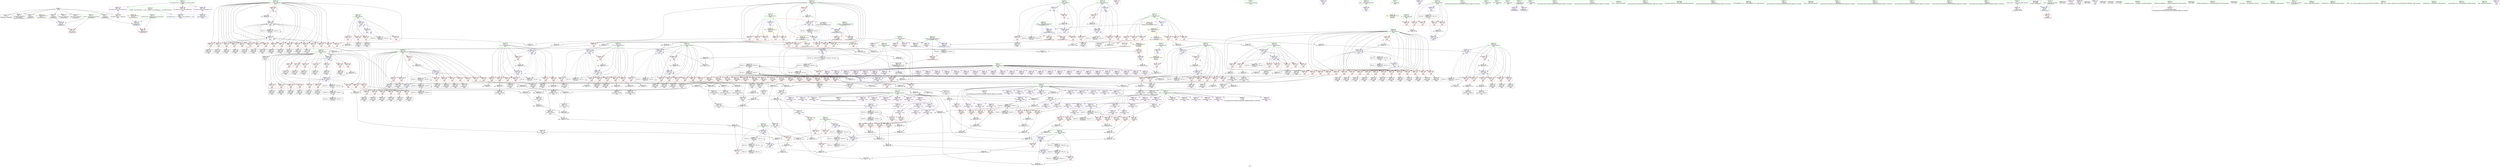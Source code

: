 digraph "SVFG" {
	label="SVFG";

	Node0x55f1ccc23770 [shape=record,color=grey,label="{NodeID: 0\nNullPtr}"];
	Node0x55f1ccc23770 -> Node0x55f1ccc4be90[style=solid];
	Node0x55f1ccc23770 -> Node0x55f1ccc4bf90[style=solid];
	Node0x55f1ccc23770 -> Node0x55f1ccc4c060[style=solid];
	Node0x55f1ccc23770 -> Node0x55f1ccc4c130[style=solid];
	Node0x55f1ccc23770 -> Node0x55f1ccc4c200[style=solid];
	Node0x55f1ccc23770 -> Node0x55f1ccc4c2d0[style=solid];
	Node0x55f1ccc23770 -> Node0x55f1ccc4c3a0[style=solid];
	Node0x55f1ccc23770 -> Node0x55f1ccc688b0[style=solid];
	Node0x55f1ccc6ed60 [shape=record,color=grey,label="{NodeID: 609\n478 = Binary(477, 177, )\n}"];
	Node0x55f1ccc6ed60 -> Node0x55f1ccc76b60[style=solid];
	Node0x55f1ccc56050 [shape=record,color=red,label="{NodeID: 443\n729\<--169\n\<--m\nmain\n}"];
	Node0x55f1ccc56050 -> Node0x55f1ccc6f7e0[style=solid];
	Node0x55f1ccc595a0 [shape=record,color=purple,label="{NodeID: 277\n195\<--32\n\<--.str.2\nmain\n}"];
	Node0x55f1ccc22ca0 [shape=record,color=black,label="{NodeID: 111\n374\<--373\nidxprom106\<--\nmain\n}"];
	Node0x55f1ccc533a0 [shape=record,color=red,label="{NodeID: 388\n766\<--157\n\<--y1\nmain\n}"];
	Node0x55f1ccc533a0 -> Node0x55f1ccc76260[style=solid];
	Node0x55f1ccc4ea90 [shape=record,color=purple,label="{NodeID: 222\n704\<--19\narrayidx301\<--a\nmain\n}"];
	Node0x55f1ccc4afd0 [shape=record,color=green,label="{NodeID: 56\n153\<--154\nma\<--ma_field_insensitive\nmain\n}"];
	Node0x55f1ccc4afd0 -> Node0x55f1ccc5d940[style=solid];
	Node0x55f1ccc4afd0 -> Node0x55f1ccc5da10[style=solid];
	Node0x55f1ccc4afd0 -> Node0x55f1ccc5dae0[style=solid];
	Node0x55f1ccc4afd0 -> Node0x55f1ccc69fa0[style=solid];
	Node0x55f1ccc4afd0 -> Node0x55f1ccc6ab00[style=solid];
	Node0x55f1ccc74160 [shape=record,color=grey,label="{NodeID: 665\n619 = Binary(617, 618, )\n}"];
	Node0x55f1ccc74160 -> Node0x55f1ccc51180[style=solid];
	Node0x55f1ccc68b50 [shape=record,color=blue,label="{NodeID: 499\n78\<--101\nehselector.slot\<--\n_Z3strB5cxx11i\n}"];
	Node0x55f1ccc68b50 -> Node0x55f1ccc5a7b0[style=dashed];
	Node0x55f1ccc5c350 [shape=record,color=red,label="{NodeID: 333\n353\<--145\n\<--i71\nmain\n}"];
	Node0x55f1ccc5c350 -> Node0x55f1ccc22890[style=solid];
	Node0x55f1ccc51c10 [shape=record,color=black,label="{NodeID: 167\n667\<--666\nconv278\<--mul277\nmain\n}"];
	Node0x55f1ccc51c10 -> Node0x55f1ccc703e0[style=solid];
	Node0x55f1ccc0a8c0 [shape=record,color=green,label="{NodeID: 1\n7\<--1\n__dso_handle\<--dummyObj\nGlob }"];
	Node0x55f1ccc6eee0 [shape=record,color=grey,label="{NodeID: 610\n272 = Binary(273, 271, )\n}"];
	Node0x55f1ccc6eee0 -> Node0x55f1ccc71460[style=solid];
	Node0x55f1ccc56120 [shape=record,color=red,label="{NodeID: 444\n743\<--169\n\<--m\nmain\n}"];
	Node0x55f1ccc56120 -> Node0x55f1ccc6f960[style=solid];
	Node0x55f1ccc59670 [shape=record,color=purple,label="{NodeID: 278\n779\<--34\n\<--.str.3\nmain\n}"];
	Node0x55f1ccc22d70 [shape=record,color=black,label="{NodeID: 112\n377\<--376\nidxprom108\<--\nmain\n}"];
	Node0x55f1ccc53470 [shape=record,color=red,label="{NodeID: 389\n483\<--159\n\<--x1\nmain\n}"];
	Node0x55f1ccc53470 -> Node0x55f1ccc76860[style=solid];
	Node0x55f1ccc4eb60 [shape=record,color=purple,label="{NodeID: 223\n707\<--19\narrayidx303\<--a\nmain\n}"];
	Node0x55f1ccc4eb60 -> Node0x55f1ccc67bc0[style=solid];
	Node0x55f1ccc4b0a0 [shape=record,color=green,label="{NodeID: 57\n155\<--156\nK\<--K_field_insensitive\nmain\n}"];
	Node0x55f1ccc4b0a0 -> Node0x55f1ccc5dbb0[style=solid];
	Node0x55f1ccc4b0a0 -> Node0x55f1ccc5dc80[style=solid];
	Node0x55f1ccc4b0a0 -> Node0x55f1ccc5dd50[style=solid];
	Node0x55f1ccc4b0a0 -> Node0x55f1ccc5de20[style=solid];
	Node0x55f1ccc4b0a0 -> Node0x55f1ccc5def0[style=solid];
	Node0x55f1ccc4b0a0 -> Node0x55f1ccc5dfc0[style=solid];
	Node0x55f1ccc4b0a0 -> Node0x55f1ccc5e090[style=solid];
	Node0x55f1ccc4b0a0 -> Node0x55f1ccc5e160[style=solid];
	Node0x55f1ccc4b0a0 -> Node0x55f1ccc6a070[style=solid];
	Node0x55f1ccc4b0a0 -> Node0x55f1ccc6ad70[style=solid];
	Node0x55f1ccc742e0 [shape=record,color=grey,label="{NodeID: 666\n235 = Binary(234, 177, )\n}"];
	Node0x55f1ccc742e0 -> Node0x55f1ccc691d0[style=solid];
	Node0x55f1ccc68c20 [shape=record,color=blue,label="{NodeID: 500\n129\<--11\nretval\<--\nmain\n}"];
	Node0x55f1ccc5c420 [shape=record,color=red,label="{NodeID: 334\n362\<--145\n\<--i71\nmain\n}"];
	Node0x55f1ccc5c420 -> Node0x55f1ccc22a30[style=solid];
	Node0x55f1ccc51ce0 [shape=record,color=black,label="{NodeID: 168\n670\<--669\nidxprom280\<--\nmain\n}"];
	Node0x55f1ccc21050 [shape=record,color=green,label="{NodeID: 2\n8\<--1\n.str\<--dummyObj\nGlob }"];
	Node0x55f1ccc6f060 [shape=record,color=grey,label="{NodeID: 611\n275 = Binary(274, 177, )\n}"];
	Node0x55f1ccc6f060 -> Node0x55f1ccc4cfc0[style=solid];
	Node0x55f1ccc561f0 [shape=record,color=red,label="{NodeID: 445\n753\<--169\n\<--m\nmain\n}"];
	Node0x55f1ccc561f0 -> Node0x55f1ccc75360[style=solid];
	Node0x55f1ccc59740 [shape=record,color=purple,label="{NodeID: 279\n786\<--36\n\<--.str.4\nmain\n}"];
	Node0x55f1ccc22e40 [shape=record,color=black,label="{NodeID: 113\n407\<--406\nidxprom127\<--add126\nmain\n}"];
	Node0x55f1ccc53540 [shape=record,color=red,label="{NodeID: 390\n490\<--159\n\<--x1\nmain\n}"];
	Node0x55f1ccc53540 -> Node0x55f1ccc6fae0[style=solid];
	Node0x55f1ccc4ec30 [shape=record,color=purple,label="{NodeID: 224\n713\<--19\narrayidx307\<--a\nmain\n}"];
	Node0x55f1ccc4b170 [shape=record,color=green,label="{NodeID: 58\n157\<--158\ny1\<--y1_field_insensitive\nmain\n}"];
	Node0x55f1ccc4b170 -> Node0x55f1ccc5e230[style=solid];
	Node0x55f1ccc4b170 -> Node0x55f1ccc5e300[style=solid];
	Node0x55f1ccc4b170 -> Node0x55f1ccc5e3d0[style=solid];
	Node0x55f1ccc4b170 -> Node0x55f1ccc5e4a0[style=solid];
	Node0x55f1ccc4b170 -> Node0x55f1ccc5e570[style=solid];
	Node0x55f1ccc4b170 -> Node0x55f1ccc5e640[style=solid];
	Node0x55f1ccc4b170 -> Node0x55f1ccc5e710[style=solid];
	Node0x55f1ccc4b170 -> Node0x55f1ccc5e7e0[style=solid];
	Node0x55f1ccc4b170 -> Node0x55f1ccc5e8b0[style=solid];
	Node0x55f1ccc4b170 -> Node0x55f1ccc5e980[style=solid];
	Node0x55f1ccc4b170 -> Node0x55f1ccc5ea50[style=solid];
	Node0x55f1ccc4b170 -> Node0x55f1ccc5eb20[style=solid];
	Node0x55f1ccc4b170 -> Node0x55f1ccc5ebf0[style=solid];
	Node0x55f1ccc4b170 -> Node0x55f1ccc53060[style=solid];
	Node0x55f1ccc4b170 -> Node0x55f1ccc53130[style=solid];
	Node0x55f1ccc4b170 -> Node0x55f1ccc53200[style=solid];
	Node0x55f1ccc4b170 -> Node0x55f1ccc532d0[style=solid];
	Node0x55f1ccc4b170 -> Node0x55f1ccc533a0[style=solid];
	Node0x55f1ccc4b170 -> Node0x55f1ccc6a140[style=solid];
	Node0x55f1ccc4b170 -> Node0x55f1ccc6aca0[style=solid];
	Node0x55f1ccc74460 [shape=record,color=grey,label="{NodeID: 667\n645 = Binary(644, 643, )\n}"];
	Node0x55f1ccc74460 -> Node0x55f1ccc6a890[style=solid];
	Node0x55f1ccc68cf0 [shape=record,color=blue,label="{NodeID: 501\n133\<--177\ntt\<--\nmain\n}"];
	Node0x55f1ccc68cf0 -> Node0x55f1ccc99fc0[style=dashed];
	Node0x55f1ccc5c4f0 [shape=record,color=red,label="{NodeID: 335\n369\<--145\n\<--i71\nmain\n}"];
	Node0x55f1ccc5c4f0 -> Node0x55f1ccc6f1e0[style=solid];
	Node0x55f1ccc51db0 [shape=record,color=black,label="{NodeID: 169\n673\<--672\nidxprom282\<--\nmain\n}"];
	Node0x55f1ccc210e0 [shape=record,color=green,label="{NodeID: 3\n11\<--1\n\<--dummyObj\nCan only get source location for instruction, argument, global var or function.}"];
	Node0x55f1ccc6f1e0 [shape=record,color=grey,label="{NodeID: 612\n370 = Binary(368, 369, )\n}"];
	Node0x55f1ccc6f1e0 -> Node0x55f1ccc22bd0[style=solid];
	Node0x55f1ccc562c0 [shape=record,color=red,label="{NodeID: 446\n221\<--220\n\<--arrayidx16\nmain\n}"];
	Node0x55f1ccc562c0 -> Node0x55f1ccc4cbb0[style=solid];
	Node0x55f1ccc59810 [shape=record,color=purple,label="{NodeID: 280\n835\<--38\nllvm.global_ctors_0\<--llvm.global_ctors\nGlob }"];
	Node0x55f1ccc59810 -> Node0x55f1ccc686b0[style=solid];
	Node0x55f1ccc22f10 [shape=record,color=black,label="{NodeID: 114\n411\<--410\nidxprom130\<--add129\nmain\n}"];
	Node0x55f1ccc53610 [shape=record,color=red,label="{NodeID: 391\n501\<--159\n\<--x1\nmain\n}"];
	Node0x55f1ccc53610 -> Node0x55f1ccc4f9f0[style=solid];
	Node0x55f1ccc4ed00 [shape=record,color=purple,label="{NodeID: 225\n716\<--19\narrayidx309\<--a\nmain\n}"];
	Node0x55f1ccc4ed00 -> Node0x55f1ccc67c90[style=solid];
	Node0x55f1ccc4b240 [shape=record,color=green,label="{NodeID: 59\n159\<--160\nx1\<--x1_field_insensitive\nmain\n}"];
	Node0x55f1ccc4b240 -> Node0x55f1ccc53470[style=solid];
	Node0x55f1ccc4b240 -> Node0x55f1ccc53540[style=solid];
	Node0x55f1ccc4b240 -> Node0x55f1ccc53610[style=solid];
	Node0x55f1ccc4b240 -> Node0x55f1ccc536e0[style=solid];
	Node0x55f1ccc4b240 -> Node0x55f1ccc537b0[style=solid];
	Node0x55f1ccc4b240 -> Node0x55f1ccc53880[style=solid];
	Node0x55f1ccc4b240 -> Node0x55f1ccc53950[style=solid];
	Node0x55f1ccc4b240 -> Node0x55f1ccc53a20[style=solid];
	Node0x55f1ccc4b240 -> Node0x55f1ccc53af0[style=solid];
	Node0x55f1ccc4b240 -> Node0x55f1ccc53bc0[style=solid];
	Node0x55f1ccc4b240 -> Node0x55f1ccc53c90[style=solid];
	Node0x55f1ccc4b240 -> Node0x55f1ccc53d60[style=solid];
	Node0x55f1ccc4b240 -> Node0x55f1ccc53e30[style=solid];
	Node0x55f1ccc4b240 -> Node0x55f1ccc53f00[style=solid];
	Node0x55f1ccc4b240 -> Node0x55f1ccc53fd0[style=solid];
	Node0x55f1ccc4b240 -> Node0x55f1ccc540a0[style=solid];
	Node0x55f1ccc4b240 -> Node0x55f1ccc54170[style=solid];
	Node0x55f1ccc4b240 -> Node0x55f1ccc54240[style=solid];
	Node0x55f1ccc4b240 -> Node0x55f1ccc6a210[style=solid];
	Node0x55f1ccc4b240 -> Node0x55f1ccc6abd0[style=solid];
	Node0x55f1ccc745e0 [shape=record,color=grey,label="{NodeID: 668\n643 = Binary(632, 642, )\n}"];
	Node0x55f1ccc745e0 -> Node0x55f1ccc74460[style=solid];
	Node0x55f1ccc68dc0 [shape=record,color=blue,label="{NodeID: 502\n135\<--11\ni\<--\nmain\n}"];
	Node0x55f1ccc68dc0 -> Node0x55f1ccc5ac90[style=dashed];
	Node0x55f1ccc68dc0 -> Node0x55f1ccc5ad60[style=dashed];
	Node0x55f1ccc68dc0 -> Node0x55f1ccc5ae30[style=dashed];
	Node0x55f1ccc68dc0 -> Node0x55f1ccc68e90[style=dashed];
	Node0x55f1ccc68dc0 -> Node0x55f1ccc9a4c0[style=dashed];
	Node0x55f1ccc5c5c0 [shape=record,color=red,label="{NodeID: 336\n373\<--145\n\<--i71\nmain\n}"];
	Node0x55f1ccc5c5c0 -> Node0x55f1ccc22ca0[style=solid];
	Node0x55f1ccc51e80 [shape=record,color=black,label="{NodeID: 170\n678\<--677\nconv285\<--mul284\nmain\n}"];
	Node0x55f1ccc51e80 -> Node0x55f1ccc712e0[style=solid];
	Node0x55f1ccc1ff10 [shape=record,color=green,label="{NodeID: 4\n30\<--1\n.str.1\<--dummyObj\nGlob }"];
	Node0x55f1ccc623e0 [shape=record,color=yellow,style=double,label="{NodeID: 779\n4V_1 = ENCHI(MR_4V_0)\npts\{77 \}\nFun[_Z3strB5cxx11i]}"];
	Node0x55f1ccc623e0 -> Node0x55f1ccc68a80[style=dashed];
	Node0x55f1ccc6f360 [shape=record,color=grey,label="{NodeID: 613\n677 = Binary(675, 676, )\n}"];
	Node0x55f1ccc6f360 -> Node0x55f1ccc51e80[style=solid];
	Node0x55f1ccc56390 [shape=record,color=red,label="{NodeID: 447\n271\<--270\n\<--arrayidx42\nmain\n}"];
	Node0x55f1ccc56390 -> Node0x55f1ccc6eee0[style=solid];
	Node0x55f1ccc598e0 [shape=record,color=purple,label="{NodeID: 281\n836\<--38\nllvm.global_ctors_1\<--llvm.global_ctors\nGlob }"];
	Node0x55f1ccc598e0 -> Node0x55f1ccc687b0[style=solid];
	Node0x55f1ccc4f250 [shape=record,color=black,label="{NodeID: 115\n417\<--416\nidxprom134\<--add133\nmain\n}"];
	Node0x55f1ccc536e0 [shape=record,color=red,label="{NodeID: 392\n516\<--159\n\<--x1\nmain\n}"];
	Node0x55f1ccc536e0 -> Node0x55f1ccc4fd30[style=solid];
	Node0x55f1ccc4edd0 [shape=record,color=purple,label="{NodeID: 226\n722\<--19\narrayidx313\<--a\nmain\n}"];
	Node0x55f1ccc4b310 [shape=record,color=green,label="{NodeID: 60\n161\<--162\nx2\<--x2_field_insensitive\nmain\n}"];
	Node0x55f1ccc4b310 -> Node0x55f1ccc54310[style=solid];
	Node0x55f1ccc4b310 -> Node0x55f1ccc543e0[style=solid];
	Node0x55f1ccc4b310 -> Node0x55f1ccc544b0[style=solid];
	Node0x55f1ccc4b310 -> Node0x55f1ccc54580[style=solid];
	Node0x55f1ccc4b310 -> Node0x55f1ccc54650[style=solid];
	Node0x55f1ccc4b310 -> Node0x55f1ccc54720[style=solid];
	Node0x55f1ccc4b310 -> Node0x55f1ccc547f0[style=solid];
	Node0x55f1ccc4b310 -> Node0x55f1ccc548c0[style=solid];
	Node0x55f1ccc4b310 -> Node0x55f1ccc54990[style=solid];
	Node0x55f1ccc4b310 -> Node0x55f1ccc54a60[style=solid];
	Node0x55f1ccc4b310 -> Node0x55f1ccc54b30[style=solid];
	Node0x55f1ccc4b310 -> Node0x55f1ccc54c00[style=solid];
	Node0x55f1ccc4b310 -> Node0x55f1ccc54cd0[style=solid];
	Node0x55f1ccc4b310 -> Node0x55f1ccc54da0[style=solid];
	Node0x55f1ccc4b310 -> Node0x55f1ccc54e70[style=solid];
	Node0x55f1ccc4b310 -> Node0x55f1ccc54f40[style=solid];
	Node0x55f1ccc4b310 -> Node0x55f1ccc6a2e0[style=solid];
	Node0x55f1ccc4b310 -> Node0x55f1ccc6a6f0[style=solid];
	Node0x55f1ccc74760 [shape=record,color=grey,label="{NodeID: 669\n641 = Binary(639, 640, )\n}"];
	Node0x55f1ccc74760 -> Node0x55f1ccc51660[style=solid];
	Node0x55f1ccc68e90 [shape=record,color=blue,label="{NodeID: 503\n135\<--199\ni\<--inc\nmain\n}"];
	Node0x55f1ccc68e90 -> Node0x55f1ccc5ac90[style=dashed];
	Node0x55f1ccc68e90 -> Node0x55f1ccc5ad60[style=dashed];
	Node0x55f1ccc68e90 -> Node0x55f1ccc5ae30[style=dashed];
	Node0x55f1ccc68e90 -> Node0x55f1ccc68e90[style=dashed];
	Node0x55f1ccc68e90 -> Node0x55f1ccc9a4c0[style=dashed];
	Node0x55f1ccc5c690 [shape=record,color=red,label="{NodeID: 337\n386\<--145\n\<--i71\nmain\n}"];
	Node0x55f1ccc5c690 -> Node0x55f1ccc72060[style=solid];
	Node0x55f1ccc51f50 [shape=record,color=black,label="{NodeID: 171\n681\<--680\nidxprom287\<--\nmain\n}"];
	Node0x55f1ccc1ffa0 [shape=record,color=green,label="{NodeID: 5\n32\<--1\n.str.2\<--dummyObj\nGlob }"];
	Node0x55f1ccc624c0 [shape=record,color=yellow,style=double,label="{NodeID: 780\n6V_1 = ENCHI(MR_6V_0)\npts\{79 \}\nFun[_Z3strB5cxx11i]}"];
	Node0x55f1ccc624c0 -> Node0x55f1ccc68b50[style=dashed];
	Node0x55f1ccc6f4e0 [shape=record,color=grey,label="{NodeID: 614\n316 = Binary(315, 311, )\n}"];
	Node0x55f1ccc6f4e0 -> Node0x55f1ccc696b0[style=solid];
	Node0x55f1ccc56460 [shape=record,color=red,label="{NodeID: 448\n281\<--280\n\<--arrayidx48\nmain\n}"];
	Node0x55f1ccc56460 -> Node0x55f1ccc71460[style=solid];
	Node0x55f1ccc599b0 [shape=record,color=purple,label="{NodeID: 282\n837\<--38\nllvm.global_ctors_2\<--llvm.global_ctors\nGlob }"];
	Node0x55f1ccc599b0 -> Node0x55f1ccc688b0[style=solid];
	Node0x55f1ccc4f2e0 [shape=record,color=black,label="{NodeID: 116\n420\<--419\nidxprom136\<--\nmain\n}"];
	Node0x55f1ccc537b0 [shape=record,color=red,label="{NodeID: 393\n533\<--159\n\<--x1\nmain\n}"];
	Node0x55f1ccc537b0 -> Node0x55f1ccc50070[style=solid];
	Node0x55f1ccc4eea0 [shape=record,color=purple,label="{NodeID: 227\n725\<--19\narrayidx315\<--a\nmain\n}"];
	Node0x55f1ccc4eea0 -> Node0x55f1ccc67d60[style=solid];
	Node0x55f1ccc4b3e0 [shape=record,color=green,label="{NodeID: 61\n163\<--164\ny2\<--y2_field_insensitive\nmain\n}"];
	Node0x55f1ccc4b3e0 -> Node0x55f1ccc55010[style=solid];
	Node0x55f1ccc4b3e0 -> Node0x55f1ccc550e0[style=solid];
	Node0x55f1ccc4b3e0 -> Node0x55f1ccc551b0[style=solid];
	Node0x55f1ccc4b3e0 -> Node0x55f1ccc55280[style=solid];
	Node0x55f1ccc4b3e0 -> Node0x55f1ccc55350[style=solid];
	Node0x55f1ccc4b3e0 -> Node0x55f1ccc55420[style=solid];
	Node0x55f1ccc4b3e0 -> Node0x55f1ccc554f0[style=solid];
	Node0x55f1ccc4b3e0 -> Node0x55f1ccc555c0[style=solid];
	Node0x55f1ccc4b3e0 -> Node0x55f1ccc55690[style=solid];
	Node0x55f1ccc4b3e0 -> Node0x55f1ccc55760[style=solid];
	Node0x55f1ccc4b3e0 -> Node0x55f1ccc55830[style=solid];
	Node0x55f1ccc4b3e0 -> Node0x55f1ccc55900[style=solid];
	Node0x55f1ccc4b3e0 -> Node0x55f1ccc559d0[style=solid];
	Node0x55f1ccc4b3e0 -> Node0x55f1ccc55aa0[style=solid];
	Node0x55f1ccc4b3e0 -> Node0x55f1ccc55b70[style=solid];
	Node0x55f1ccc4b3e0 -> Node0x55f1ccc55c40[style=solid];
	Node0x55f1ccc4b3e0 -> Node0x55f1ccc6a3b0[style=solid];
	Node0x55f1ccc4b3e0 -> Node0x55f1ccc6a7c0[style=solid];
	Node0x55f1ccc748e0 [shape=record,color=grey,label="{NodeID: 670\n630 = Binary(628, 629, )\n}"];
	Node0x55f1ccc748e0 -> Node0x55f1ccc513f0[style=solid];
	Node0x55f1ccc68f60 [shape=record,color=blue,label="{NodeID: 504\n137\<--11\ni6\<--\nmain\n}"];
	Node0x55f1ccc68f60 -> Node0x55f1ccc5af00[style=dashed];
	Node0x55f1ccc68f60 -> Node0x55f1ccc5afd0[style=dashed];
	Node0x55f1ccc68f60 -> Node0x55f1ccc5b0a0[style=dashed];
	Node0x55f1ccc68f60 -> Node0x55f1ccc5b170[style=dashed];
	Node0x55f1ccc68f60 -> Node0x55f1ccc692a0[style=dashed];
	Node0x55f1ccc68f60 -> Node0x55f1ccc9a9c0[style=dashed];
	Node0x55f1ccc5c760 [shape=record,color=red,label="{NodeID: 338\n331\<--147\n\<--j76\nmain\n}"];
	Node0x55f1ccc5c760 -> Node0x55f1ccc77d60[style=solid];
	Node0x55f1ccc52020 [shape=record,color=black,label="{NodeID: 172\n684\<--683\nidxprom289\<--\nmain\n}"];
	Node0x55f1ccc20030 [shape=record,color=green,label="{NodeID: 6\n34\<--1\n.str.3\<--dummyObj\nGlob }"];
	Node0x55f1ccc625a0 [shape=record,color=yellow,style=double,label="{NodeID: 781\n8V_1 = ENCHI(MR_8V_0)\npts\{12 \}\nFun[_ZSt3minIiERKT_S2_S2_]}"];
	Node0x55f1ccc625a0 -> Node0x55f1ccc68310[style=dashed];
	Node0x55f1ccc6f660 [shape=record,color=grey,label="{NodeID: 615\n728 = Binary(719, 727, )\n}"];
	Node0x55f1ccc6f660 -> Node0x55f1ccc6f7e0[style=solid];
	Node0x55f1ccc56530 [shape=record,color=red,label="{NodeID: 449\n290\<--289\n\<--arrayidx54\nmain\n}"];
	Node0x55f1ccc56530 -> Node0x55f1ccc71d60[style=solid];
	Node0x55f1ccc59ab0 [shape=record,color=purple,label="{NodeID: 283\n81\<--72\narraydecay\<--s\n_Z3strB5cxx11i\n}"];
	Node0x55f1ccc4f370 [shape=record,color=black,label="{NodeID: 117\n425\<--424\nidxprom139\<--\nmain\n}"];
	Node0x55f1ccc53880 [shape=record,color=red,label="{NodeID: 394\n548\<--159\n\<--x1\nmain\n}"];
	Node0x55f1ccc53880 -> Node0x55f1ccc503b0[style=solid];
	Node0x55f1ccc4ef70 [shape=record,color=purple,label="{NodeID: 228\n266\<--21\narrayidx39\<--sum1\nmain\n}"];
	Node0x55f1ccc4b4b0 [shape=record,color=green,label="{NodeID: 62\n165\<--166\nsx\<--sx_field_insensitive\nmain\n}"];
	Node0x55f1ccc4b4b0 -> Node0x55f1ccc55d10[style=solid];
	Node0x55f1ccc4b4b0 -> Node0x55f1ccc55de0[style=solid];
	Node0x55f1ccc4b4b0 -> Node0x55f1ccc6a480[style=solid];
	Node0x55f1ccc4b4b0 -> Node0x55f1ccc6a890[style=solid];
	Node0x55f1ccc74a60 [shape=record,color=grey,label="{NodeID: 671\n225 = Binary(214, 223, )\n}"];
	Node0x55f1ccc74a60 -> Node0x55f1ccc69100[style=solid];
	Node0x55f1ccc69030 [shape=record,color=blue,label="{NodeID: 505\n139\<--11\nj\<--\nmain\n}"];
	Node0x55f1ccc69030 -> Node0x55f1ccc5b240[style=dashed];
	Node0x55f1ccc69030 -> Node0x55f1ccc5b310[style=dashed];
	Node0x55f1ccc69030 -> Node0x55f1ccc5b3e0[style=dashed];
	Node0x55f1ccc69030 -> Node0x55f1ccc5b4b0[style=dashed];
	Node0x55f1ccc69030 -> Node0x55f1ccc69030[style=dashed];
	Node0x55f1ccc69030 -> Node0x55f1ccc691d0[style=dashed];
	Node0x55f1ccc69030 -> Node0x55f1ccc9aec0[style=dashed];
	Node0x55f1ccc5c830 [shape=record,color=red,label="{NodeID: 339\n338\<--147\n\<--j76\nmain\n}"];
	Node0x55f1ccc5c830 -> Node0x55f1ccc70260[style=solid];
	Node0x55f1ccc520f0 [shape=record,color=black,label="{NodeID: 173\n689\<--688\nconv292\<--mul291\nmain\n}"];
	Node0x55f1ccc520f0 -> Node0x55f1ccc70fe0[style=solid];
	Node0x55f1ccc1f0d0 [shape=record,color=green,label="{NodeID: 7\n36\<--1\n.str.4\<--dummyObj\nGlob }"];
	Node0x55f1ccc626b0 [shape=record,color=yellow,style=double,label="{NodeID: 782\n10V_1 = ENCHI(MR_10V_0)\npts\{14 \}\nFun[_ZSt3minIiERKT_S2_S2_]}"];
	Node0x55f1ccc626b0 -> Node0x55f1ccc68240[style=dashed];
	Node0x55f1ccc6f7e0 [shape=record,color=grey,label="{NodeID: 616\n730 = Binary(729, 728, )\n}"];
	Node0x55f1ccc6f7e0 -> Node0x55f1ccc6aa30[style=solid];
	Node0x55f1ccc56600 [shape=record,color=red,label="{NodeID: 450\n298\<--297\n\<--arrayidx59\nmain\n}"];
	Node0x55f1ccc56600 -> Node0x55f1ccc4a7b0[style=solid];
	Node0x55f1ccc59b80 [shape=record,color=purple,label="{NodeID: 284\n87\<--72\narraydecay1\<--s\n_Z3strB5cxx11i\n}"];
	Node0x55f1ccc4f440 [shape=record,color=black,label="{NodeID: 118\n429\<--428\nidxprom142\<--add141\nmain\n}"];
	Node0x55f1ccc53950 [shape=record,color=red,label="{NodeID: 395\n565\<--159\n\<--x1\nmain\n}"];
	Node0x55f1ccc53950 -> Node0x55f1ccc506f0[style=solid];
	Node0x55f1ccc4f040 [shape=record,color=purple,label="{NodeID: 229\n270\<--21\narrayidx42\<--sum1\nmain\n}"];
	Node0x55f1ccc4f040 -> Node0x55f1ccc56390[style=solid];
	Node0x55f1ccc4b580 [shape=record,color=green,label="{NodeID: 63\n167\<--168\nsy\<--sy_field_insensitive\nmain\n}"];
	Node0x55f1ccc4b580 -> Node0x55f1ccc55eb0[style=solid];
	Node0x55f1ccc4b580 -> Node0x55f1ccc55f80[style=solid];
	Node0x55f1ccc4b580 -> Node0x55f1ccc6a550[style=solid];
	Node0x55f1ccc4b580 -> Node0x55f1ccc6a960[style=solid];
	Node0x55f1ccc74be0 [shape=record,color=grey,label="{NodeID: 672\n432 = Binary(423, 431, )\n}"];
	Node0x55f1ccc74be0 -> Node0x55f1ccc70560[style=solid];
	Node0x55f1ccc69100 [shape=record,color=blue,label="{NodeID: 506\n231\<--225\narrayidx20\<--add\nmain\n}"];
	Node0x55f1ccc69100 -> Node0x55f1ccc5fad0[style=dashed];
	Node0x55f1ccc5c900 [shape=record,color=red,label="{NodeID: 340\n348\<--147\n\<--j76\nmain\n}"];
	Node0x55f1ccc5c900 -> Node0x55f1ccc4ac90[style=solid];
	Node0x55f1ccc521c0 [shape=record,color=black,label="{NodeID: 174\n695\<--694\nidxprom295\<--\nmain\n}"];
	Node0x55f1ccc1f160 [shape=record,color=green,label="{NodeID: 8\n39\<--1\n\<--dummyObj\nCan only get source location for instruction, argument, global var or function.}"];
	Node0x55f1ccc6f960 [shape=record,color=grey,label="{NodeID: 617\n744 = Binary(742, 743, )\n}"];
	Node0x55f1ccc6f960 -> Node0x55f1ccc76e60[style=solid];
	Node0x55f1ccc566d0 [shape=record,color=red,label="{NodeID: 451\n342\<--341\n\<--arrayidx86\nmain\n}"];
	Node0x55f1ccc566d0 -> Node0x55f1ccc70860[style=solid];
	Node0x55f1ccc59c50 [shape=record,color=red,label="{NodeID: 285\n188\<--10\n\<--h\nmain\n}"];
	Node0x55f1ccc59c50 -> Node0x55f1ccc778e0[style=solid];
	Node0x55f1ccc4f510 [shape=record,color=black,label="{NodeID: 119\n434\<--433\nidxprom145\<--\nmain\n}"];
	Node0x55f1ccc53a20 [shape=record,color=red,label="{NodeID: 396\n580\<--159\n\<--x1\nmain\n}"];
	Node0x55f1ccc53a20 -> Node0x55f1ccc50a30[style=solid];
	Node0x55f1ccc4f110 [shape=record,color=purple,label="{NodeID: 230\n277\<--21\narrayidx46\<--sum1\nmain\n}"];
	Node0x55f1ccc4b650 [shape=record,color=green,label="{NodeID: 64\n169\<--170\nm\<--m_field_insensitive\nmain\n}"];
	Node0x55f1ccc4b650 -> Node0x55f1ccc56050[style=solid];
	Node0x55f1ccc4b650 -> Node0x55f1ccc56120[style=solid];
	Node0x55f1ccc4b650 -> Node0x55f1ccc561f0[style=solid];
	Node0x55f1ccc4b650 -> Node0x55f1ccc6a620[style=solid];
	Node0x55f1ccc4b650 -> Node0x55f1ccc6aa30[style=solid];
	Node0x55f1ccc74d60 [shape=record,color=grey,label="{NodeID: 673\n428 = Binary(427, 177, )\n}"];
	Node0x55f1ccc74d60 -> Node0x55f1ccc4f440[style=solid];
	Node0x55f1ccc691d0 [shape=record,color=blue,label="{NodeID: 507\n139\<--235\nj\<--inc22\nmain\n}"];
	Node0x55f1ccc691d0 -> Node0x55f1ccc5b240[style=dashed];
	Node0x55f1ccc691d0 -> Node0x55f1ccc5b310[style=dashed];
	Node0x55f1ccc691d0 -> Node0x55f1ccc5b3e0[style=dashed];
	Node0x55f1ccc691d0 -> Node0x55f1ccc5b4b0[style=dashed];
	Node0x55f1ccc691d0 -> Node0x55f1ccc69030[style=dashed];
	Node0x55f1ccc691d0 -> Node0x55f1ccc691d0[style=dashed];
	Node0x55f1ccc691d0 -> Node0x55f1ccc9aec0[style=dashed];
	Node0x55f1ccc5c9d0 [shape=record,color=red,label="{NodeID: 341\n356\<--147\n\<--j76\nmain\n}"];
	Node0x55f1ccc5c9d0 -> Node0x55f1ccc71a60[style=solid];
	Node0x55f1ccc52290 [shape=record,color=black,label="{NodeID: 175\n698\<--697\nidxprom297\<--\nmain\n}"];
	Node0x55f1ccc1f1f0 [shape=record,color=green,label="{NodeID: 9\n177\<--1\n\<--dummyObj\nCan only get source location for instruction, argument, global var or function.}"];
	Node0x55f1ccc6fae0 [shape=record,color=grey,label="{NodeID: 618\n492 = Binary(490, 491, )\n}"];
	Node0x55f1ccc6fae0 -> Node0x55f1ccc6a2e0[style=solid];
	Node0x55f1ccc567a0 [shape=record,color=red,label="{NodeID: 452\n351\<--350\n\<--arrayidx92\nmain\n}"];
	Node0x55f1ccc567a0 -> Node0x55f1ccc724e0[style=solid];
	Node0x55f1ccc59d20 [shape=record,color=red,label="{NodeID: 286\n205\<--10\n\<--h\nmain\n}"];
	Node0x55f1ccc59d20 -> Node0x55f1ccc77ee0[style=solid];
	Node0x55f1ccc4f5e0 [shape=record,color=black,label="{NodeID: 120\n437\<--436\nidxprom147\<--\nmain\n}"];
	Node0x55f1ccc53af0 [shape=record,color=red,label="{NodeID: 397\n603\<--159\n\<--x1\nmain\n}"];
	Node0x55f1ccc53af0 -> Node0x55f1ccc50d70[style=solid];
	Node0x55f1ccc57080 [shape=record,color=purple,label="{NodeID: 231\n280\<--21\narrayidx48\<--sum1\nmain\n}"];
	Node0x55f1ccc57080 -> Node0x55f1ccc56460[style=solid];
	Node0x55f1ccc4b720 [shape=record,color=green,label="{NodeID: 65\n174\<--175\nscanf\<--scanf_field_insensitive\n}"];
	Node0x55f1ccc74ee0 [shape=record,color=grey,label="{NodeID: 674\n328 = Binary(327, 177, )\n}"];
	Node0x55f1ccc74ee0 -> Node0x55f1ccc69850[style=solid];
	Node0x55f1ccc692a0 [shape=record,color=blue,label="{NodeID: 508\n137\<--240\ni6\<--inc25\nmain\n}"];
	Node0x55f1ccc692a0 -> Node0x55f1ccc5af00[style=dashed];
	Node0x55f1ccc692a0 -> Node0x55f1ccc5afd0[style=dashed];
	Node0x55f1ccc692a0 -> Node0x55f1ccc5b0a0[style=dashed];
	Node0x55f1ccc692a0 -> Node0x55f1ccc5b170[style=dashed];
	Node0x55f1ccc692a0 -> Node0x55f1ccc692a0[style=dashed];
	Node0x55f1ccc692a0 -> Node0x55f1ccc9a9c0[style=dashed];
	Node0x55f1ccc5caa0 [shape=record,color=red,label="{NodeID: 342\n365\<--147\n\<--j76\nmain\n}"];
	Node0x55f1ccc5caa0 -> Node0x55f1ccc22b00[style=solid];
	Node0x55f1ccc52360 [shape=record,color=black,label="{NodeID: 176\n701\<--700\nconv299\<--\nmain\n}"];
	Node0x55f1ccc52360 -> Node0x55f1ccc75ae0[style=solid];
	Node0x55f1ccc1f280 [shape=record,color=green,label="{NodeID: 10\n224\<--1\n\<--dummyObj\nCan only get source location for instruction, argument, global var or function.}"];
	Node0x55f1ccc6fc60 [shape=record,color=grey,label="{NodeID: 619\n496 = Binary(494, 495, )\n}"];
	Node0x55f1ccc6fc60 -> Node0x55f1ccc6a3b0[style=solid];
	Node0x55f1ccc56870 [shape=record,color=red,label="{NodeID: 453\n360\<--359\n\<--arrayidx98\nmain\n}"];
	Node0x55f1ccc56870 -> Node0x55f1ccc71be0[style=solid];
	Node0x55f1ccc59df0 [shape=record,color=red,label="{NodeID: 287\n249\<--10\n\<--h\nmain\n}"];
	Node0x55f1ccc59df0 -> Node0x55f1ccc72ae0[style=solid];
	Node0x55f1ccc4f6b0 [shape=record,color=black,label="{NodeID: 121\n442\<--441\nconv150\<--mul149\nmain\n}"];
	Node0x55f1ccc4f6b0 -> Node0x55f1ccc70560[style=solid];
	Node0x55f1ccc53bc0 [shape=record,color=red,label="{NodeID: 398\n608\<--159\n\<--x1\nmain\n}"];
	Node0x55f1ccc53bc0 -> Node0x55f1ccc50f10[style=solid];
	Node0x55f1ccc57110 [shape=record,color=purple,label="{NodeID: 232\n285\<--21\narrayidx51\<--sum1\nmain\n}"];
	Node0x55f1ccc4b820 [shape=record,color=green,label="{NodeID: 66\n247\<--248\nllvm.memset.p0i8.i64\<--llvm.memset.p0i8.i64_field_insensitive\n}"];
	Node0x55f1ccc75060 [shape=record,color=grey,label="{NodeID: 675\n520 = Binary(512, 519, )\n}"];
	Node0x55f1ccc75060 -> Node0x55f1ccc763e0[style=solid];
	Node0x55f1ccc69370 [shape=record,color=blue,label="{NodeID: 509\n141\<--250\ni27\<--sub28\nmain\n}"];
	Node0x55f1ccc69370 -> Node0x55f1ccc5b580[style=dashed];
	Node0x55f1ccc69370 -> Node0x55f1ccc5b650[style=dashed];
	Node0x55f1ccc69370 -> Node0x55f1ccc5b720[style=dashed];
	Node0x55f1ccc69370 -> Node0x55f1ccc5b7f0[style=dashed];
	Node0x55f1ccc69370 -> Node0x55f1ccc5b8c0[style=dashed];
	Node0x55f1ccc69370 -> Node0x55f1ccc5b990[style=dashed];
	Node0x55f1ccc69370 -> Node0x55f1ccc5ba60[style=dashed];
	Node0x55f1ccc69370 -> Node0x55f1ccc696b0[style=dashed];
	Node0x55f1ccc69370 -> Node0x55f1ccc9b3c0[style=dashed];
	Node0x55f1ccc5cb70 [shape=record,color=red,label="{NodeID: 343\n376\<--147\n\<--j76\nmain\n}"];
	Node0x55f1ccc5cb70 -> Node0x55f1ccc22d70[style=solid];
	Node0x55f1ccc52430 [shape=record,color=black,label="{NodeID: 177\n703\<--702\nidxprom300\<--\nmain\n}"];
	Node0x55f1ccc1f310 [shape=record,color=green,label="{NodeID: 11\n244\<--1\n\<--dummyObj\nCan only get source location for instruction, argument, global var or function.}"];
	Node0x55f1ccc62a30 [shape=record,color=yellow,style=double,label="{NodeID: 786\n8V_1 = ENCHI(MR_8V_0)\npts\{12 \}\nFun[main]|{|<s7>14}}"];
	Node0x55f1ccc62a30 -> Node0x55f1ccc59c50[style=dashed];
	Node0x55f1ccc62a30 -> Node0x55f1ccc59d20[style=dashed];
	Node0x55f1ccc62a30 -> Node0x55f1ccc59df0[style=dashed];
	Node0x55f1ccc62a30 -> Node0x55f1ccc59ec0[style=dashed];
	Node0x55f1ccc62a30 -> Node0x55f1ccc59f90[style=dashed];
	Node0x55f1ccc62a30 -> Node0x55f1ccc5a060[style=dashed];
	Node0x55f1ccc62a30 -> Node0x55f1ccc56d50[style=dashed];
	Node0x55f1ccc62a30:s7 -> Node0x55f1ccc625a0[style=dashed,color=red];
	Node0x55f1ccc6fde0 [shape=record,color=grey,label="{NodeID: 620\n321 = Binary(320, 177, )\n}"];
	Node0x55f1ccc6fde0 -> Node0x55f1ccc69780[style=solid];
	Node0x55f1ccc56940 [shape=record,color=red,label="{NodeID: 454\n368\<--367\n\<--arrayidx103\nmain\n}"];
	Node0x55f1ccc56940 -> Node0x55f1ccc6f1e0[style=solid];
	Node0x55f1ccc59ec0 [shape=record,color=red,label="{NodeID: 288\n320\<--10\n\<--h\nmain\n}"];
	Node0x55f1ccc59ec0 -> Node0x55f1ccc6fde0[style=solid];
	Node0x55f1ccc4f780 [shape=record,color=black,label="{NodeID: 122\n445\<--444\nidxprom152\<--\nmain\n}"];
	Node0x55f1ccc990c0 [shape=record,color=black,label="{NodeID: 731\nMR_60V_3 = PHI(MR_60V_4, MR_60V_2, )\npts\{230000 \}\n}"];
	Node0x55f1ccc990c0 -> Node0x55f1ccc56390[style=dashed];
	Node0x55f1ccc990c0 -> Node0x55f1ccc56460[style=dashed];
	Node0x55f1ccc990c0 -> Node0x55f1ccc56530[style=dashed];
	Node0x55f1ccc990c0 -> Node0x55f1ccc67130[style=dashed];
	Node0x55f1ccc990c0 -> Node0x55f1ccc67200[style=dashed];
	Node0x55f1ccc990c0 -> Node0x55f1ccc672d0[style=dashed];
	Node0x55f1ccc990c0 -> Node0x55f1ccc673a0[style=dashed];
	Node0x55f1ccc990c0 -> Node0x55f1ccc69510[style=dashed];
	Node0x55f1ccc990c0 -> Node0x55f1ccc990c0[style=dashed];
	Node0x55f1ccc990c0 -> Node0x55f1ccc919c0[style=dashed];
	Node0x55f1ccc53c90 [shape=record,color=red,label="{NodeID: 399\n625\<--159\n\<--x1\nmain\n}"];
	Node0x55f1ccc53c90 -> Node0x55f1ccc51320[style=solid];
	Node0x55f1ccc571e0 [shape=record,color=purple,label="{NodeID: 233\n289\<--21\narrayidx54\<--sum1\nmain\n}"];
	Node0x55f1ccc571e0 -> Node0x55f1ccc56530[style=solid];
	Node0x55f1ccc4b920 [shape=record,color=green,label="{NodeID: 67\n467\<--468\n_ZSt3minIiERKT_S2_S2_\<--_ZSt3minIiERKT_S2_S2__field_insensitive\n}"];
	Node0x55f1ccc751e0 [shape=record,color=grey,label="{NodeID: 676\n751 = Binary(749, 750, )\n}"];
	Node0x55f1ccc751e0 -> Node0x55f1ccc52c50[style=solid];
	Node0x55f1ccc69440 [shape=record,color=blue,label="{NodeID: 510\n143\<--257\nj32\<--sub33\nmain\n}"];
	Node0x55f1ccc69440 -> Node0x55f1ccc5bb30[style=dashed];
	Node0x55f1ccc69440 -> Node0x55f1ccc5bc00[style=dashed];
	Node0x55f1ccc69440 -> Node0x55f1ccc5bcd0[style=dashed];
	Node0x55f1ccc69440 -> Node0x55f1ccc5bda0[style=dashed];
	Node0x55f1ccc69440 -> Node0x55f1ccc5be70[style=dashed];
	Node0x55f1ccc69440 -> Node0x55f1ccc5bf40[style=dashed];
	Node0x55f1ccc69440 -> Node0x55f1ccc5c010[style=dashed];
	Node0x55f1ccc69440 -> Node0x55f1ccc69440[style=dashed];
	Node0x55f1ccc69440 -> Node0x55f1ccc695e0[style=dashed];
	Node0x55f1ccc69440 -> Node0x55f1ccc9b8c0[style=dashed];
	Node0x55f1ccc5cc40 [shape=record,color=red,label="{NodeID: 344\n381\<--147\n\<--j76\nmain\n}"];
	Node0x55f1ccc5cc40 -> Node0x55f1ccc72360[style=solid];
	Node0x55f1ccc52500 [shape=record,color=black,label="{NodeID: 178\n706\<--705\nidxprom302\<--\nmain\n}"];
	Node0x55f1ccc1f9c0 [shape=record,color=green,label="{NodeID: 12\n245\<--1\n\<--dummyObj\nCan only get source location for instruction, argument, global var or function.}"];
	Node0x55f1ccc62b40 [shape=record,color=yellow,style=double,label="{NodeID: 787\n10V_1 = ENCHI(MR_10V_0)\npts\{14 \}\nFun[main]|{|<s6>14}}"];
	Node0x55f1ccc62b40 -> Node0x55f1ccc5a130[style=dashed];
	Node0x55f1ccc62b40 -> Node0x55f1ccc5a200[style=dashed];
	Node0x55f1ccc62b40 -> Node0x55f1ccc5a2d0[style=dashed];
	Node0x55f1ccc62b40 -> Node0x55f1ccc5a3a0[style=dashed];
	Node0x55f1ccc62b40 -> Node0x55f1ccc5a470[style=dashed];
	Node0x55f1ccc62b40 -> Node0x55f1ccc56d50[style=dashed];
	Node0x55f1ccc62b40:s6 -> Node0x55f1ccc626b0[style=dashed,color=red];
	Node0x55f1ccc6ff60 [shape=record,color=grey,label="{NodeID: 621\n737 = Binary(736, 738, )\n}"];
	Node0x55f1ccc6ff60 -> Node0x55f1ccc76e60[style=solid];
	Node0x55f1ccc56a10 [shape=record,color=red,label="{NodeID: 455\n413\<--412\n\<--arrayidx131\nmain\n}"];
	Node0x55f1ccc56a10 -> Node0x55f1ccc739e0[style=solid];
	Node0x55f1ccc59f90 [shape=record,color=red,label="{NodeID: 289\n391\<--10\n\<--h\nmain\n}"];
	Node0x55f1ccc59f90 -> Node0x55f1ccc706e0[style=solid];
	Node0x55f1ccc4f850 [shape=record,color=black,label="{NodeID: 123\n448\<--447\nidxprom154\<--\nmain\n}"];
	Node0x55f1ccc53d60 [shape=record,color=red,label="{NodeID: 400\n629\<--159\n\<--x1\nmain\n}"];
	Node0x55f1ccc53d60 -> Node0x55f1ccc748e0[style=solid];
	Node0x55f1ccc572b0 [shape=record,color=purple,label="{NodeID: 234\n303\<--21\narrayidx63\<--sum1\nmain\n}"];
	Node0x55f1ccc4ba20 [shape=record,color=green,label="{NodeID: 68\n781\<--782\nprintf\<--printf_field_insensitive\n}"];
	Node0x55f1ccc75360 [shape=record,color=grey,label="{NodeID: 677\n754 = Binary(752, 753, )\n}"];
	Node0x55f1ccc75360 -> Node0x55f1ccc77be0[style=solid];
	Node0x55f1ccc69510 [shape=record,color=blue,label="{NodeID: 511\n306\<--300\narrayidx65\<--add61\nmain\n}"];
	Node0x55f1ccc69510 -> Node0x55f1ccc56390[style=dashed];
	Node0x55f1ccc69510 -> Node0x55f1ccc56460[style=dashed];
	Node0x55f1ccc69510 -> Node0x55f1ccc56530[style=dashed];
	Node0x55f1ccc69510 -> Node0x55f1ccc69510[style=dashed];
	Node0x55f1ccc69510 -> Node0x55f1ccc990c0[style=dashed];
	Node0x55f1ccc5cd10 [shape=record,color=red,label="{NodeID: 345\n395\<--149\n\<--i116\nmain\n}"];
	Node0x55f1ccc5cd10 -> Node0x55f1ccc775e0[style=solid];
	Node0x55f1ccc525d0 [shape=record,color=black,label="{NodeID: 179\n709\<--708\nconv304\<--\nmain\n}"];
	Node0x55f1ccc525d0 -> Node0x55f1ccc75ae0[style=solid];
	Node0x55f1ccc1fa90 [shape=record,color=green,label="{NodeID: 13\n246\<--1\n\<--dummyObj\nCan only get source location for instruction, argument, global var or function.}"];
	Node0x55f1ccc62c20 [shape=record,color=yellow,style=double,label="{NodeID: 788\n12V_1 = ENCHI(MR_12V_0)\npts\{16 \}\nFun[main]}"];
	Node0x55f1ccc62c20 -> Node0x55f1ccc5a540[style=dashed];
	Node0x55f1ccc700e0 [shape=record,color=grey,label="{NodeID: 622\n741 = Binary(739, 740, )\n}"];
	Node0x55f1ccc700e0 -> Node0x55f1ccc52b80[style=solid];
	Node0x55f1ccc56ae0 [shape=record,color=red,label="{NodeID: 456\n422\<--421\n\<--arrayidx137\nmain\n}"];
	Node0x55f1ccc56ae0 -> Node0x55f1ccc733e0[style=solid];
	Node0x55f1ccc5a060 [shape=record,color=red,label="{NodeID: 290\n475\<--10\n\<--h\nmain\n}"];
	Node0x55f1ccc5a060 -> Node0x55f1ccc6ebe0[style=solid];
	Node0x55f1ccc4f920 [shape=record,color=black,label="{NodeID: 124\n499\<--498\nidxprom178\<--\nmain\n}"];
	Node0x55f1ccc53e30 [shape=record,color=red,label="{NodeID: 401\n650\<--159\n\<--x1\nmain\n}"];
	Node0x55f1ccc53e30 -> Node0x55f1ccc51800[style=solid];
	Node0x55f1ccc57380 [shape=record,color=purple,label="{NodeID: 235\n306\<--21\narrayidx65\<--sum1\nmain\n}"];
	Node0x55f1ccc57380 -> Node0x55f1ccc69510[style=solid];
	Node0x55f1ccc4bb20 [shape=record,color=green,label="{NodeID: 69\n806\<--807\nretval\<--retval_field_insensitive\n_ZSt3minIiERKT_S2_S2_\n}"];
	Node0x55f1ccc4bb20 -> Node0x55f1ccc67e30[style=solid];
	Node0x55f1ccc4bb20 -> Node0x55f1ccc6b0b0[style=solid];
	Node0x55f1ccc4bb20 -> Node0x55f1ccc6b180[style=solid];
	Node0x55f1ccc754e0 [shape=record,color=grey,label="{NodeID: 678\n512 = Binary(504, 511, )\n}"];
	Node0x55f1ccc754e0 -> Node0x55f1ccc75060[style=solid];
	Node0x55f1ccc695e0 [shape=record,color=blue,label="{NodeID: 512\n143\<--310\nj32\<--dec\nmain\n}"];
	Node0x55f1ccc695e0 -> Node0x55f1ccc5bb30[style=dashed];
	Node0x55f1ccc695e0 -> Node0x55f1ccc5bc00[style=dashed];
	Node0x55f1ccc695e0 -> Node0x55f1ccc5bcd0[style=dashed];
	Node0x55f1ccc695e0 -> Node0x55f1ccc5bda0[style=dashed];
	Node0x55f1ccc695e0 -> Node0x55f1ccc5be70[style=dashed];
	Node0x55f1ccc695e0 -> Node0x55f1ccc5bf40[style=dashed];
	Node0x55f1ccc695e0 -> Node0x55f1ccc5c010[style=dashed];
	Node0x55f1ccc695e0 -> Node0x55f1ccc69440[style=dashed];
	Node0x55f1ccc695e0 -> Node0x55f1ccc695e0[style=dashed];
	Node0x55f1ccc695e0 -> Node0x55f1ccc9b8c0[style=dashed];
	Node0x55f1ccc5cde0 [shape=record,color=red,label="{NodeID: 346\n405\<--149\n\<--i116\nmain\n}"];
	Node0x55f1ccc5cde0 -> Node0x55f1ccc6e2e0[style=solid];
	Node0x55f1ccc526a0 [shape=record,color=black,label="{NodeID: 180\n712\<--711\nidxprom306\<--\nmain\n}"];
	Node0x55f1ccc1fb60 [shape=record,color=green,label="{NodeID: 14\n273\<--1\n\<--dummyObj\nCan only get source location for instruction, argument, global var or function.}"];
	Node0x55f1ccc70260 [shape=record,color=grey,label="{NodeID: 623\n339 = Binary(338, 177, )\n}"];
	Node0x55f1ccc70260 -> Node0x55f1ccc4aaf0[style=solid];
	Node0x55f1ccc56bb0 [shape=record,color=red,label="{NodeID: 457\n431\<--430\n\<--arrayidx143\nmain\n}"];
	Node0x55f1ccc56bb0 -> Node0x55f1ccc74be0[style=solid];
	Node0x55f1ccc5a130 [shape=record,color=red,label="{NodeID: 291\n211\<--13\n\<--w\nmain\n}"];
	Node0x55f1ccc5a130 -> Node0x55f1ccc77160[style=solid];
	Node0x55f1ccc4f9f0 [shape=record,color=black,label="{NodeID: 125\n502\<--501\nidxprom180\<--\nmain\n}"];
	Node0x55f1ccc99fc0 [shape=record,color=black,label="{NodeID: 734\nMR_18V_3 = PHI(MR_18V_4, MR_18V_2, )\npts\{134 \}\n}"];
	Node0x55f1ccc99fc0 -> Node0x55f1ccc5a950[style=dashed];
	Node0x55f1ccc99fc0 -> Node0x55f1ccc5aa20[style=dashed];
	Node0x55f1ccc99fc0 -> Node0x55f1ccc5aaf0[style=dashed];
	Node0x55f1ccc99fc0 -> Node0x55f1ccc5abc0[style=dashed];
	Node0x55f1ccc99fc0 -> Node0x55f1ccc6ae40[style=dashed];
	Node0x55f1ccc53f00 [shape=record,color=red,label="{NodeID: 402\n672\<--159\n\<--x1\nmain\n}"];
	Node0x55f1ccc53f00 -> Node0x55f1ccc51db0[style=solid];
	Node0x55f1ccc57450 [shape=record,color=purple,label="{NodeID: 236\n564\<--21\narrayidx217\<--sum1\nmain\n}"];
	Node0x55f1ccc4bbf0 [shape=record,color=green,label="{NodeID: 70\n808\<--809\n__a.addr\<--__a.addr_field_insensitive\n_ZSt3minIiERKT_S2_S2_\n}"];
	Node0x55f1ccc4bbf0 -> Node0x55f1ccc67f00[style=solid];
	Node0x55f1ccc4bbf0 -> Node0x55f1ccc67fd0[style=solid];
	Node0x55f1ccc4bbf0 -> Node0x55f1ccc6af10[style=solid];
	Node0x55f1ccc75660 [shape=record,color=grey,label="{NodeID: 679\n719 = Binary(710, 718, )\n}"];
	Node0x55f1ccc75660 -> Node0x55f1ccc6f660[style=solid];
	Node0x55f1ccc696b0 [shape=record,color=blue,label="{NodeID: 513\n141\<--316\ni27\<--dec69\nmain\n}"];
	Node0x55f1ccc696b0 -> Node0x55f1ccc5b580[style=dashed];
	Node0x55f1ccc696b0 -> Node0x55f1ccc5b650[style=dashed];
	Node0x55f1ccc696b0 -> Node0x55f1ccc5b720[style=dashed];
	Node0x55f1ccc696b0 -> Node0x55f1ccc5b7f0[style=dashed];
	Node0x55f1ccc696b0 -> Node0x55f1ccc5b8c0[style=dashed];
	Node0x55f1ccc696b0 -> Node0x55f1ccc5b990[style=dashed];
	Node0x55f1ccc696b0 -> Node0x55f1ccc5ba60[style=dashed];
	Node0x55f1ccc696b0 -> Node0x55f1ccc696b0[style=dashed];
	Node0x55f1ccc696b0 -> Node0x55f1ccc9b3c0[style=dashed];
	Node0x55f1ccc5ceb0 [shape=record,color=red,label="{NodeID: 347\n415\<--149\n\<--i116\nmain\n}"];
	Node0x55f1ccc5ceb0 -> Node0x55f1ccc736e0[style=solid];
	Node0x55f1ccc52770 [shape=record,color=black,label="{NodeID: 181\n715\<--714\nidxprom308\<--\nmain\n}"];
	Node0x55f1ccc1fc30 [shape=record,color=green,label="{NodeID: 15\n311\<--1\n\<--dummyObj\nCan only get source location for instruction, argument, global var or function.}"];
	Node0x55f1cccad8f0 [shape=record,color=yellow,style=double,label="{NodeID: 790\n16V_1 = ENCHI(MR_16V_0)\npts\{132 \}\nFun[main]}"];
	Node0x55f1cccad8f0 -> Node0x55f1ccc5a880[style=dashed];
	Node0x55f1ccc703e0 [shape=record,color=grey,label="{NodeID: 624\n668 = Binary(657, 667, )\n}"];
	Node0x55f1ccc703e0 -> Node0x55f1ccc712e0[style=solid];
	Node0x55f1ccc56c80 [shape=record,color=red,label="{NodeID: 458\n439\<--438\n\<--arrayidx148\nmain\n}"];
	Node0x55f1ccc56c80 -> Node0x55f1ccc72c60[style=solid];
	Node0x55f1ccc5a200 [shape=record,color=red,label="{NodeID: 292\n256\<--13\n\<--w\nmain\n}"];
	Node0x55f1ccc5a200 -> Node0x55f1ccc71ee0[style=solid];
	Node0x55f1ccc4fac0 [shape=record,color=black,label="{NodeID: 126\n506\<--505\nidxprom182\<--\nmain\n}"];
	Node0x55f1ccc9a4c0 [shape=record,color=black,label="{NodeID: 735\nMR_20V_2 = PHI(MR_20V_4, MR_20V_1, )\npts\{136 \}\n}"];
	Node0x55f1ccc9a4c0 -> Node0x55f1ccc68dc0[style=dashed];
	Node0x55f1ccc53fd0 [shape=record,color=red,label="{NodeID: 403\n697\<--159\n\<--x1\nmain\n}"];
	Node0x55f1ccc53fd0 -> Node0x55f1ccc52290[style=solid];
	Node0x55f1ccc57520 [shape=record,color=purple,label="{NodeID: 237\n567\<--21\narrayidx219\<--sum1\nmain\n}"];
	Node0x55f1ccc57520 -> Node0x55f1ccc67130[style=solid];
	Node0x55f1ccc4bcc0 [shape=record,color=green,label="{NodeID: 71\n810\<--811\n__b.addr\<--__b.addr_field_insensitive\n_ZSt3minIiERKT_S2_S2_\n}"];
	Node0x55f1ccc4bcc0 -> Node0x55f1ccc680a0[style=solid];
	Node0x55f1ccc4bcc0 -> Node0x55f1ccc68170[style=solid];
	Node0x55f1ccc4bcc0 -> Node0x55f1ccc6afe0[style=solid];
	Node0x55f1ccc757e0 [shape=record,color=grey,label="{NodeID: 680\n762 = Binary(761, 177, )\n}"];
	Node0x55f1ccc757e0 -> Node0x55f1ccc6abd0[style=solid];
	Node0x55f1ccc69780 [shape=record,color=blue,label="{NodeID: 514\n145\<--321\ni71\<--sub72\nmain\n}"];
	Node0x55f1ccc69780 -> Node0x55f1ccc5c0e0[style=dashed];
	Node0x55f1ccc69780 -> Node0x55f1ccc5c1b0[style=dashed];
	Node0x55f1ccc69780 -> Node0x55f1ccc5c280[style=dashed];
	Node0x55f1ccc69780 -> Node0x55f1ccc5c350[style=dashed];
	Node0x55f1ccc69780 -> Node0x55f1ccc5c420[style=dashed];
	Node0x55f1ccc69780 -> Node0x55f1ccc5c4f0[style=dashed];
	Node0x55f1ccc69780 -> Node0x55f1ccc5c5c0[style=dashed];
	Node0x55f1ccc69780 -> Node0x55f1ccc5c690[style=dashed];
	Node0x55f1ccc69780 -> Node0x55f1ccc69ac0[style=dashed];
	Node0x55f1ccc69780 -> Node0x55f1ccc9bdc0[style=dashed];
	Node0x55f1ccc5cf80 [shape=record,color=red,label="{NodeID: 348\n424\<--149\n\<--i116\nmain\n}"];
	Node0x55f1ccc5cf80 -> Node0x55f1ccc4f370[style=solid];
	Node0x55f1ccc52840 [shape=record,color=black,label="{NodeID: 182\n718\<--717\nconv310\<--\nmain\n}"];
	Node0x55f1ccc52840 -> Node0x55f1ccc75660[style=solid];
	Node0x55f1ccc1fd00 [shape=record,color=green,label="{NodeID: 16\n463\<--1\n\<--dummyObj\nCan only get source location for instruction, argument, global var or function.}"];
	Node0x55f1ccc70560 [shape=record,color=grey,label="{NodeID: 625\n443 = Binary(432, 442, )\n}"];
	Node0x55f1ccc70560 -> Node0x55f1ccc69d30[style=solid];
	Node0x55f1ccc56d50 [shape=record,color=red,label="{NodeID: 459\n469\<--466\n\<--call163\nmain\n}"];
	Node0x55f1ccc56d50 -> Node0x55f1ccc77460[style=solid];
	Node0x55f1ccc5a2d0 [shape=record,color=red,label="{NodeID: 293\n327\<--13\n\<--w\nmain\n}"];
	Node0x55f1ccc5a2d0 -> Node0x55f1ccc74ee0[style=solid];
	Node0x55f1ccc4fb90 [shape=record,color=black,label="{NodeID: 127\n509\<--508\nidxprom184\<--\nmain\n}"];
	Node0x55f1ccc9a9c0 [shape=record,color=black,label="{NodeID: 736\nMR_22V_2 = PHI(MR_22V_4, MR_22V_1, )\npts\{138 \}\n}"];
	Node0x55f1ccc9a9c0 -> Node0x55f1ccc68f60[style=dashed];
	Node0x55f1ccc540a0 [shape=record,color=red,label="{NodeID: 404\n714\<--159\n\<--x1\nmain\n}"];
	Node0x55f1ccc540a0 -> Node0x55f1ccc52770[style=solid];
	Node0x55f1ccc575f0 [shape=record,color=purple,label="{NodeID: 238\n571\<--21\narrayidx221\<--sum1\nmain\n}"];
	Node0x55f1ccc4bd90 [shape=record,color=green,label="{NodeID: 72\n40\<--831\n_GLOBAL__sub_I_Burunduk1_1_1.cpp\<--_GLOBAL__sub_I_Burunduk1_1_1.cpp_field_insensitive\n}"];
	Node0x55f1ccc4bd90 -> Node0x55f1ccc687b0[style=solid];
	Node0x55f1ccc75960 [shape=record,color=grey,label="{NodeID: 681\n748 = Binary(747, 738, )\n}"];
	Node0x55f1ccc75960 -> Node0x55f1ccc77be0[style=solid];
	Node0x55f1ccc69850 [shape=record,color=blue,label="{NodeID: 515\n147\<--328\nj76\<--sub77\nmain\n}"];
	Node0x55f1ccc69850 -> Node0x55f1ccc5c760[style=dashed];
	Node0x55f1ccc69850 -> Node0x55f1ccc5c830[style=dashed];
	Node0x55f1ccc69850 -> Node0x55f1ccc5c900[style=dashed];
	Node0x55f1ccc69850 -> Node0x55f1ccc5c9d0[style=dashed];
	Node0x55f1ccc69850 -> Node0x55f1ccc5caa0[style=dashed];
	Node0x55f1ccc69850 -> Node0x55f1ccc5cb70[style=dashed];
	Node0x55f1ccc69850 -> Node0x55f1ccc5cc40[style=dashed];
	Node0x55f1ccc69850 -> Node0x55f1ccc69850[style=dashed];
	Node0x55f1ccc69850 -> Node0x55f1ccc699f0[style=dashed];
	Node0x55f1ccc69850 -> Node0x55f1ccc9c2c0[style=dashed];
	Node0x55f1ccc5d050 [shape=record,color=red,label="{NodeID: 349\n433\<--149\n\<--i116\nmain\n}"];
	Node0x55f1ccc5d050 -> Node0x55f1ccc4f510[style=solid];
	Node0x55f1ccc52910 [shape=record,color=black,label="{NodeID: 183\n721\<--720\nidxprom312\<--\nmain\n}"];
	Node0x55f1ccc0c020 [shape=record,color=green,label="{NodeID: 17\n738\<--1\n\<--dummyObj\nCan only get source location for instruction, argument, global var or function.}"];
	Node0x55f1ccc706e0 [shape=record,color=grey,label="{NodeID: 626\n392 = Binary(391, 177, )\n}"];
	Node0x55f1ccc706e0 -> Node0x55f1ccc69b90[style=solid];
	Node0x55f1ccc56e20 [shape=record,color=red,label="{NodeID: 460\n504\<--503\n\<--arrayidx181\nmain\n}"];
	Node0x55f1ccc56e20 -> Node0x55f1ccc754e0[style=solid];
	Node0x55f1ccc5a3a0 [shape=record,color=red,label="{NodeID: 294\n398\<--13\n\<--w\nmain\n}"];
	Node0x55f1ccc5a3a0 -> Node0x55f1ccc6e5e0[style=solid];
	Node0x55f1ccc4fc60 [shape=record,color=black,label="{NodeID: 128\n514\<--513\nidxprom187\<--\nmain\n}"];
	Node0x55f1ccc9aec0 [shape=record,color=black,label="{NodeID: 737\nMR_24V_2 = PHI(MR_24V_3, MR_24V_1, )\npts\{140 \}\n}"];
	Node0x55f1ccc9aec0 -> Node0x55f1ccc69030[style=dashed];
	Node0x55f1ccc9aec0 -> Node0x55f1ccc9aec0[style=dashed];
	Node0x55f1ccc54170 [shape=record,color=red,label="{NodeID: 405\n739\<--159\n\<--x1\nmain\n}"];
	Node0x55f1ccc54170 -> Node0x55f1ccc700e0[style=solid];
	Node0x55f1ccc576c0 [shape=record,color=purple,label="{NodeID: 239\n574\<--21\narrayidx223\<--sum1\nmain\n}"];
	Node0x55f1ccc576c0 -> Node0x55f1ccc67200[style=solid];
	Node0x55f1ccc4be90 [shape=record,color=black,label="{NodeID: 73\n2\<--3\ndummyVal\<--dummyVal\n}"];
	Node0x55f1ccc75ae0 [shape=record,color=grey,label="{NodeID: 682\n710 = Binary(701, 709, )\n}"];
	Node0x55f1ccc75ae0 -> Node0x55f1ccc75660[style=solid];
	Node0x55f1ccc69920 [shape=record,color=blue,label="{NodeID: 516\n378\<--372\narrayidx109\<--add105\nmain\n}"];
	Node0x55f1ccc69920 -> Node0x55f1ccc566d0[style=dashed];
	Node0x55f1ccc69920 -> Node0x55f1ccc567a0[style=dashed];
	Node0x55f1ccc69920 -> Node0x55f1ccc56870[style=dashed];
	Node0x55f1ccc69920 -> Node0x55f1ccc69920[style=dashed];
	Node0x55f1ccc69920 -> Node0x55f1ccc5f0d0[style=dashed];
	Node0x55f1ccc5d120 [shape=record,color=red,label="{NodeID: 350\n444\<--149\n\<--i116\nmain\n}"];
	Node0x55f1ccc5d120 -> Node0x55f1ccc4f780[style=solid];
	Node0x55f1ccc529e0 [shape=record,color=black,label="{NodeID: 184\n724\<--723\nidxprom314\<--\nmain\n}"];
	Node0x55f1ccc0c0f0 [shape=record,color=green,label="{NodeID: 18\n4\<--6\n_ZStL8__ioinit\<--_ZStL8__ioinit_field_insensitive\nGlob }"];
	Node0x55f1ccc0c0f0 -> Node0x55f1ccc52df0[style=solid];
	Node0x55f1ccc70860 [shape=record,color=grey,label="{NodeID: 627\n343 = Binary(273, 342, )\n}"];
	Node0x55f1ccc70860 -> Node0x55f1ccc724e0[style=solid];
	Node0x55f1ccc56ef0 [shape=record,color=red,label="{NodeID: 461\n511\<--510\n\<--arrayidx185\nmain\n}"];
	Node0x55f1ccc56ef0 -> Node0x55f1ccc754e0[style=solid];
	Node0x55f1ccc5a470 [shape=record,color=red,label="{NodeID: 295\n484\<--13\n\<--w\nmain\n}"];
	Node0x55f1ccc5a470 -> Node0x55f1ccc6e160[style=solid];
	Node0x55f1ccc4fd30 [shape=record,color=black,label="{NodeID: 129\n517\<--516\nidxprom189\<--\nmain\n}"];
	Node0x55f1ccc9b3c0 [shape=record,color=black,label="{NodeID: 738\nMR_26V_2 = PHI(MR_26V_4, MR_26V_1, )\npts\{142 \}\n}"];
	Node0x55f1ccc9b3c0 -> Node0x55f1ccc69370[style=dashed];
	Node0x55f1ccc54240 [shape=record,color=red,label="{NodeID: 406\n761\<--159\n\<--x1\nmain\n}"];
	Node0x55f1ccc54240 -> Node0x55f1ccc757e0[style=solid];
	Node0x55f1ccc57790 [shape=record,color=purple,label="{NodeID: 240\n579\<--21\narrayidx226\<--sum1\nmain\n}"];
	Node0x55f1ccc4bf90 [shape=record,color=black,label="{NodeID: 74\n68\<--3\nagg.result\<--dummyVal\n_Z3strB5cxx11i\n0th arg _Z3strB5cxx11i }"];
	Node0x55f1ccc75c60 [shape=record,color=grey,label="{NodeID: 683\n576 = Binary(568, 575, )\n}"];
	Node0x55f1ccc75c60 -> Node0x55f1ccc760e0[style=solid];
	Node0x55f1ccc699f0 [shape=record,color=blue,label="{NodeID: 517\n147\<--382\nj76\<--dec111\nmain\n}"];
	Node0x55f1ccc699f0 -> Node0x55f1ccc5c760[style=dashed];
	Node0x55f1ccc699f0 -> Node0x55f1ccc5c830[style=dashed];
	Node0x55f1ccc699f0 -> Node0x55f1ccc5c900[style=dashed];
	Node0x55f1ccc699f0 -> Node0x55f1ccc5c9d0[style=dashed];
	Node0x55f1ccc699f0 -> Node0x55f1ccc5caa0[style=dashed];
	Node0x55f1ccc699f0 -> Node0x55f1ccc5cb70[style=dashed];
	Node0x55f1ccc699f0 -> Node0x55f1ccc5cc40[style=dashed];
	Node0x55f1ccc699f0 -> Node0x55f1ccc69850[style=dashed];
	Node0x55f1ccc699f0 -> Node0x55f1ccc699f0[style=dashed];
	Node0x55f1ccc699f0 -> Node0x55f1ccc9c2c0[style=dashed];
	Node0x55f1ccc5d1f0 [shape=record,color=red,label="{NodeID: 351\n457\<--149\n\<--i116\nmain\n}"];
	Node0x55f1ccc5d1f0 -> Node0x55f1ccc709e0[style=solid];
	Node0x55f1ccc52ab0 [shape=record,color=black,label="{NodeID: 185\n727\<--726\nconv316\<--\nmain\n}"];
	Node0x55f1ccc52ab0 -> Node0x55f1ccc6f660[style=solid];
	Node0x55f1ccc0c1c0 [shape=record,color=green,label="{NodeID: 19\n10\<--12\nh\<--h_field_insensitive\nGlob |{|<s7>14}}"];
	Node0x55f1ccc0c1c0 -> Node0x55f1ccc59c50[style=solid];
	Node0x55f1ccc0c1c0 -> Node0x55f1ccc59d20[style=solid];
	Node0x55f1ccc0c1c0 -> Node0x55f1ccc59df0[style=solid];
	Node0x55f1ccc0c1c0 -> Node0x55f1ccc59ec0[style=solid];
	Node0x55f1ccc0c1c0 -> Node0x55f1ccc59f90[style=solid];
	Node0x55f1ccc0c1c0 -> Node0x55f1ccc5a060[style=solid];
	Node0x55f1ccc0c1c0 -> Node0x55f1ccc683e0[style=solid];
	Node0x55f1ccc0c1c0:s7 -> Node0x55f1cccd2480[style=solid,color=red];
	Node0x55f1ccc709e0 [shape=record,color=grey,label="{NodeID: 628\n458 = Binary(457, 311, )\n}"];
	Node0x55f1ccc709e0 -> Node0x55f1ccc69ed0[style=solid];
	Node0x55f1ccc56fc0 [shape=record,color=red,label="{NodeID: 462\n519\<--518\n\<--arrayidx190\nmain\n}"];
	Node0x55f1ccc56fc0 -> Node0x55f1ccc75060[style=solid];
	Node0x55f1ccc5a540 [shape=record,color=red,label="{NodeID: 296\n214\<--15\n\<--d\nmain\n}"];
	Node0x55f1ccc5a540 -> Node0x55f1ccc74a60[style=solid];
	Node0x55f1ccc4fe00 [shape=record,color=black,label="{NodeID: 130\n522\<--521\nidxprom192\<--\nmain\n}"];
	Node0x55f1ccc9b8c0 [shape=record,color=black,label="{NodeID: 739\nMR_28V_2 = PHI(MR_28V_3, MR_28V_1, )\npts\{144 \}\n}"];
	Node0x55f1ccc9b8c0 -> Node0x55f1ccc69440[style=dashed];
	Node0x55f1ccc9b8c0 -> Node0x55f1ccc9b8c0[style=dashed];
	Node0x55f1ccc54310 [shape=record,color=red,label="{NodeID: 407\n508\<--161\n\<--x2\nmain\n}"];
	Node0x55f1ccc54310 -> Node0x55f1ccc4fb90[style=solid];
	Node0x55f1ccc57860 [shape=record,color=purple,label="{NodeID: 241\n582\<--21\narrayidx228\<--sum1\nmain\n}"];
	Node0x55f1ccc57860 -> Node0x55f1ccc672d0[style=solid];
	Node0x55f1ccc4c060 [shape=record,color=black,label="{NodeID: 75\n98\<--3\n\<--dummyVal\n_Z3strB5cxx11i\n}"];
	Node0x55f1ccc75de0 [shape=record,color=grey,label="{NodeID: 684\n772 = Binary(771, 177, )\n}"];
	Node0x55f1ccc75de0 -> Node0x55f1ccc6ad70[style=solid];
	Node0x55f1ccc69ac0 [shape=record,color=blue,label="{NodeID: 518\n145\<--387\ni71\<--dec114\nmain\n}"];
	Node0x55f1ccc69ac0 -> Node0x55f1ccc5c0e0[style=dashed];
	Node0x55f1ccc69ac0 -> Node0x55f1ccc5c1b0[style=dashed];
	Node0x55f1ccc69ac0 -> Node0x55f1ccc5c280[style=dashed];
	Node0x55f1ccc69ac0 -> Node0x55f1ccc5c350[style=dashed];
	Node0x55f1ccc69ac0 -> Node0x55f1ccc5c420[style=dashed];
	Node0x55f1ccc69ac0 -> Node0x55f1ccc5c4f0[style=dashed];
	Node0x55f1ccc69ac0 -> Node0x55f1ccc5c5c0[style=dashed];
	Node0x55f1ccc69ac0 -> Node0x55f1ccc5c690[style=dashed];
	Node0x55f1ccc69ac0 -> Node0x55f1ccc69ac0[style=dashed];
	Node0x55f1ccc69ac0 -> Node0x55f1ccc9bdc0[style=dashed];
	Node0x55f1ccc5d2c0 [shape=record,color=red,label="{NodeID: 352\n402\<--151\n\<--j121\nmain\n}"];
	Node0x55f1ccc5d2c0 -> Node0x55f1ccc766e0[style=solid];
	Node0x55f1ccc52b80 [shape=record,color=black,label="{NodeID: 186\n742\<--741\nconv322\<--add321\nmain\n}"];
	Node0x55f1ccc52b80 -> Node0x55f1ccc6f960[style=solid];
	Node0x55f1ccc0c290 [shape=record,color=green,label="{NodeID: 20\n13\<--14\nw\<--w_field_insensitive\nGlob |{|<s6>14}}"];
	Node0x55f1ccc0c290 -> Node0x55f1ccc5a130[style=solid];
	Node0x55f1ccc0c290 -> Node0x55f1ccc5a200[style=solid];
	Node0x55f1ccc0c290 -> Node0x55f1ccc5a2d0[style=solid];
	Node0x55f1ccc0c290 -> Node0x55f1ccc5a3a0[style=solid];
	Node0x55f1ccc0c290 -> Node0x55f1ccc5a470[style=solid];
	Node0x55f1ccc0c290 -> Node0x55f1ccc684b0[style=solid];
	Node0x55f1ccc0c290:s6 -> Node0x55f1cccd25b0[style=solid,color=red];
	Node0x55f1ccc70b60 [shape=record,color=grey,label="{NodeID: 629\n598 = Binary(597, 311, )\n}"];
	Node0x55f1ccc70b60 -> Node0x55f1ccc6a7c0[style=solid];
	Node0x55f1ccc66d20 [shape=record,color=red,label="{NodeID: 463\n527\<--526\n\<--arrayidx195\nmain\n}"];
	Node0x55f1ccc66d20 -> Node0x55f1ccc763e0[style=solid];
	Node0x55f1ccc5a610 [shape=record,color=red,label="{NodeID: 297\n82\<--70\n\<--i.addr\n_Z3strB5cxx11i\n}"];
	Node0x55f1ccc4fed0 [shape=record,color=black,label="{NodeID: 131\n525\<--524\nidxprom194\<--\nmain\n}"];
	Node0x55f1ccc9bdc0 [shape=record,color=black,label="{NodeID: 740\nMR_30V_2 = PHI(MR_30V_4, MR_30V_1, )\npts\{146 \}\n}"];
	Node0x55f1ccc9bdc0 -> Node0x55f1ccc69780[style=dashed];
	Node0x55f1ccc543e0 [shape=record,color=red,label="{NodeID: 408\n524\<--161\n\<--x2\nmain\n}"];
	Node0x55f1ccc543e0 -> Node0x55f1ccc4fed0[style=solid];
	Node0x55f1ccc57930 [shape=record,color=purple,label="{NodeID: 242\n587\<--21\narrayidx231\<--sum1\nmain\n}"];
	Node0x55f1ccc4c130 [shape=record,color=black,label="{NodeID: 76\n99\<--3\n\<--dummyVal\n_Z3strB5cxx11i\n}"];
	Node0x55f1ccc4c130 -> Node0x55f1ccc68a80[style=solid];
	Node0x55f1ccc75f60 [shape=record,color=grey,label="{NodeID: 685\n544 = Binary(536, 543, )\n}"];
	Node0x55f1ccc75f60 -> Node0x55f1ccc73860[style=solid];
	Node0x55f1ccc69b90 [shape=record,color=blue,label="{NodeID: 519\n149\<--392\ni116\<--sub117\nmain\n}"];
	Node0x55f1ccc69b90 -> Node0x55f1ccc5cd10[style=dashed];
	Node0x55f1ccc69b90 -> Node0x55f1ccc5cde0[style=dashed];
	Node0x55f1ccc69b90 -> Node0x55f1ccc5ceb0[style=dashed];
	Node0x55f1ccc69b90 -> Node0x55f1ccc5cf80[style=dashed];
	Node0x55f1ccc69b90 -> Node0x55f1ccc5d050[style=dashed];
	Node0x55f1ccc69b90 -> Node0x55f1ccc5d120[style=dashed];
	Node0x55f1ccc69b90 -> Node0x55f1ccc5d1f0[style=dashed];
	Node0x55f1ccc69b90 -> Node0x55f1ccc69ed0[style=dashed];
	Node0x55f1ccc69b90 -> Node0x55f1ccc9c7c0[style=dashed];
	Node0x55f1ccc5d390 [shape=record,color=red,label="{NodeID: 353\n409\<--151\n\<--j121\nmain\n}"];
	Node0x55f1ccc5d390 -> Node0x55f1ccc6e760[style=solid];
	Node0x55f1ccc52c50 [shape=record,color=black,label="{NodeID: 187\n752\<--751\nconv328\<--add327\nmain\n}"];
	Node0x55f1ccc52c50 -> Node0x55f1ccc75360[style=solid];
	Node0x55f1ccc0c360 [shape=record,color=green,label="{NodeID: 21\n15\<--16\nd\<--d_field_insensitive\nGlob }"];
	Node0x55f1ccc0c360 -> Node0x55f1ccc5a540[style=solid];
	Node0x55f1ccc0c360 -> Node0x55f1ccc685b0[style=solid];
	Node0x55f1ccc70ce0 [shape=record,color=grey,label="{NodeID: 630\n692 = Binary(691, 690, )\n}"];
	Node0x55f1ccc70ce0 -> Node0x55f1ccc6a960[style=solid];
	Node0x55f1ccc66df0 [shape=record,color=red,label="{NodeID: 464\n536\<--535\n\<--arrayidx200\nmain\n}"];
	Node0x55f1ccc66df0 -> Node0x55f1ccc75f60[style=solid];
	Node0x55f1ccc5a6e0 [shape=record,color=red,label="{NodeID: 298\n105\<--76\nexn\<--exn.slot\n_Z3strB5cxx11i\n}"];
	Node0x55f1ccc4ffa0 [shape=record,color=black,label="{NodeID: 132\n531\<--530\nidxprom197\<--\nmain\n}"];
	Node0x55f1ccc9c2c0 [shape=record,color=black,label="{NodeID: 741\nMR_32V_2 = PHI(MR_32V_3, MR_32V_1, )\npts\{148 \}\n}"];
	Node0x55f1ccc9c2c0 -> Node0x55f1ccc69850[style=dashed];
	Node0x55f1ccc9c2c0 -> Node0x55f1ccc9c2c0[style=dashed];
	Node0x55f1ccc544b0 [shape=record,color=red,label="{NodeID: 409\n540\<--161\n\<--x2\nmain\n}"];
	Node0x55f1ccc544b0 -> Node0x55f1ccc50210[style=solid];
	Node0x55f1ccc57a00 [shape=record,color=purple,label="{NodeID: 243\n590\<--21\narrayidx233\<--sum1\nmain\n}"];
	Node0x55f1ccc57a00 -> Node0x55f1ccc673a0[style=solid];
	Node0x55f1ccc4c200 [shape=record,color=black,label="{NodeID: 77\n101\<--3\n\<--dummyVal\n_Z3strB5cxx11i\n}"];
	Node0x55f1ccc4c200 -> Node0x55f1ccc68b50[style=solid];
	Node0x55f1ccc760e0 [shape=record,color=grey,label="{NodeID: 686\n584 = Binary(576, 583, )\n}"];
	Node0x55f1ccc760e0 -> Node0x55f1ccc76560[style=solid];
	Node0x55f1ccc69c60 [shape=record,color=blue,label="{NodeID: 520\n151\<--399\nj121\<--sub122\nmain\n}"];
	Node0x55f1ccc69c60 -> Node0x55f1ccc5d2c0[style=dashed];
	Node0x55f1ccc69c60 -> Node0x55f1ccc5d390[style=dashed];
	Node0x55f1ccc69c60 -> Node0x55f1ccc5d460[style=dashed];
	Node0x55f1ccc69c60 -> Node0x55f1ccc5d530[style=dashed];
	Node0x55f1ccc69c60 -> Node0x55f1ccc5d600[style=dashed];
	Node0x55f1ccc69c60 -> Node0x55f1ccc5d6d0[style=dashed];
	Node0x55f1ccc69c60 -> Node0x55f1ccc5d7a0[style=dashed];
	Node0x55f1ccc69c60 -> Node0x55f1ccc5d870[style=dashed];
	Node0x55f1ccc69c60 -> Node0x55f1ccc69c60[style=dashed];
	Node0x55f1ccc69c60 -> Node0x55f1ccc69e00[style=dashed];
	Node0x55f1ccc69c60 -> Node0x55f1ccc9ccc0[style=dashed];
	Node0x55f1ccc5d460 [shape=record,color=red,label="{NodeID: 354\n419\<--151\n\<--j121\nmain\n}"];
	Node0x55f1ccc5d460 -> Node0x55f1ccc4f2e0[style=solid];
	Node0x55f1ccc52d20 [shape=record,color=black,label="{NodeID: 188\n803\<--826\n_ZSt3minIiERKT_S2_S2__ret\<--\n_ZSt3minIiERKT_S2_S2_\n|{<s0>14}}"];
	Node0x55f1ccc52d20:s0 -> Node0x55f1cccd21c0[style=solid,color=blue];
	Node0x55f1ccc0c430 [shape=record,color=green,label="{NodeID: 22\n17\<--18\ns\<--s_field_insensitive\nGlob }"];
	Node0x55f1ccc0c430 -> Node0x55f1ccc4d230[style=solid];
	Node0x55f1ccc0c430 -> Node0x55f1ccc4d300[style=solid];
	Node0x55f1ccc0c430 -> Node0x55f1ccc4d3d0[style=solid];
	Node0x55f1ccc0c430 -> Node0x55f1ccc4d4a0[style=solid];
	Node0x55f1ccc70e60 [shape=record,color=grey,label="{NodeID: 631\n595 = Binary(594, 311, )\n}"];
	Node0x55f1ccc70e60 -> Node0x55f1ccc6a6f0[style=solid];
	Node0x55f1ccc66ec0 [shape=record,color=red,label="{NodeID: 465\n543\<--542\n\<--arrayidx204\nmain\n}"];
	Node0x55f1ccc66ec0 -> Node0x55f1ccc75f60[style=solid];
	Node0x55f1ccc5a7b0 [shape=record,color=red,label="{NodeID: 299\n106\<--78\nsel\<--ehselector.slot\n_Z3strB5cxx11i\n}"];
	Node0x55f1ccc50070 [shape=record,color=black,label="{NodeID: 133\n534\<--533\nidxprom199\<--\nmain\n}"];
	Node0x55f1ccc9c7c0 [shape=record,color=black,label="{NodeID: 742\nMR_34V_2 = PHI(MR_34V_4, MR_34V_1, )\npts\{150 \}\n}"];
	Node0x55f1ccc9c7c0 -> Node0x55f1ccc69b90[style=dashed];
	Node0x55f1ccc54580 [shape=record,color=red,label="{NodeID: 410\n556\<--161\n\<--x2\nmain\n}"];
	Node0x55f1ccc54580 -> Node0x55f1ccc50550[style=solid];
	Node0x55f1ccc57ad0 [shape=record,color=purple,label="{NodeID: 244\n337\<--24\narrayidx83\<--sum2\nmain\n}"];
	Node0x55f1ccc4c2d0 [shape=record,color=black,label="{NodeID: 78\n107\<--3\nlpad.val\<--dummyVal\n_Z3strB5cxx11i\n}"];
	Node0x55f1ccc76260 [shape=record,color=grey,label="{NodeID: 687\n767 = Binary(766, 177, )\n}"];
	Node0x55f1ccc76260 -> Node0x55f1ccc6aca0[style=solid];
	Node0x55f1ccc69d30 [shape=record,color=blue,label="{NodeID: 521\n449\<--443\narrayidx155\<--add151\nmain\n}"];
	Node0x55f1ccc69d30 -> Node0x55f1ccc60ed0[style=dashed];
	Node0x55f1ccc5d530 [shape=record,color=red,label="{NodeID: 355\n427\<--151\n\<--j121\nmain\n}"];
	Node0x55f1ccc5d530 -> Node0x55f1ccc74d60[style=solid];
	Node0x55f1ccc52df0 [shape=record,color=purple,label="{NodeID: 189\n49\<--4\n\<--_ZStL8__ioinit\n__cxx_global_var_init\n}"];
	Node0x55f1ccc0c500 [shape=record,color=green,label="{NodeID: 23\n19\<--20\na\<--a_field_insensitive\nGlob }"];
	Node0x55f1ccc0c500 -> Node0x55f1ccc4d570[style=solid];
	Node0x55f1ccc0c500 -> Node0x55f1ccc4d640[style=solid];
	Node0x55f1ccc0c500 -> Node0x55f1ccc4d710[style=solid];
	Node0x55f1ccc0c500 -> Node0x55f1ccc4d7e0[style=solid];
	Node0x55f1ccc0c500 -> Node0x55f1ccc4d8b0[style=solid];
	Node0x55f1ccc0c500 -> Node0x55f1ccc4d980[style=solid];
	Node0x55f1ccc0c500 -> Node0x55f1ccc4da50[style=solid];
	Node0x55f1ccc0c500 -> Node0x55f1ccc4db20[style=solid];
	Node0x55f1ccc0c500 -> Node0x55f1ccc4dbf0[style=solid];
	Node0x55f1ccc0c500 -> Node0x55f1ccc4dcc0[style=solid];
	Node0x55f1ccc0c500 -> Node0x55f1ccc4dd90[style=solid];
	Node0x55f1ccc0c500 -> Node0x55f1ccc4de60[style=solid];
	Node0x55f1ccc0c500 -> Node0x55f1ccc4df30[style=solid];
	Node0x55f1ccc0c500 -> Node0x55f1ccc4e000[style=solid];
	Node0x55f1ccc0c500 -> Node0x55f1ccc4e0d0[style=solid];
	Node0x55f1ccc0c500 -> Node0x55f1ccc4e1a0[style=solid];
	Node0x55f1ccc0c500 -> Node0x55f1ccc4e270[style=solid];
	Node0x55f1ccc0c500 -> Node0x55f1ccc4e340[style=solid];
	Node0x55f1ccc0c500 -> Node0x55f1ccc4e410[style=solid];
	Node0x55f1ccc0c500 -> Node0x55f1ccc4e4e0[style=solid];
	Node0x55f1ccc0c500 -> Node0x55f1ccc4e5b0[style=solid];
	Node0x55f1ccc0c500 -> Node0x55f1ccc4e680[style=solid];
	Node0x55f1ccc0c500 -> Node0x55f1ccc4e750[style=solid];
	Node0x55f1ccc0c500 -> Node0x55f1ccc4e820[style=solid];
	Node0x55f1ccc0c500 -> Node0x55f1ccc4e8f0[style=solid];
	Node0x55f1ccc0c500 -> Node0x55f1ccc4e9c0[style=solid];
	Node0x55f1ccc0c500 -> Node0x55f1ccc4ea90[style=solid];
	Node0x55f1ccc0c500 -> Node0x55f1ccc4eb60[style=solid];
	Node0x55f1ccc0c500 -> Node0x55f1ccc4ec30[style=solid];
	Node0x55f1ccc0c500 -> Node0x55f1ccc4ed00[style=solid];
	Node0x55f1ccc0c500 -> Node0x55f1ccc4edd0[style=solid];
	Node0x55f1ccc0c500 -> Node0x55f1ccc4eea0[style=solid];
	Node0x55f1ccc70fe0 [shape=record,color=grey,label="{NodeID: 632\n690 = Binary(679, 689, )\n}"];
	Node0x55f1ccc70fe0 -> Node0x55f1ccc70ce0[style=solid];
	Node0x55f1ccc66f90 [shape=record,color=red,label="{NodeID: 466\n551\<--550\n\<--arrayidx209\nmain\n}"];
	Node0x55f1ccc66f90 -> Node0x55f1ccc73860[style=solid];
	Node0x55f1ccc5a880 [shape=record,color=red,label="{NodeID: 300\n180\<--131\n\<--tn\nmain\n}"];
	Node0x55f1ccc5a880 -> Node0x55f1ccc77a60[style=solid];
	Node0x55f1ccc50140 [shape=record,color=black,label="{NodeID: 134\n538\<--537\nidxprom201\<--\nmain\n}"];
	Node0x55f1ccc9ccc0 [shape=record,color=black,label="{NodeID: 743\nMR_36V_2 = PHI(MR_36V_3, MR_36V_1, )\npts\{152 \}\n}"];
	Node0x55f1ccc9ccc0 -> Node0x55f1ccc69c60[style=dashed];
	Node0x55f1ccc9ccc0 -> Node0x55f1ccc9ccc0[style=dashed];
	Node0x55f1ccc54650 [shape=record,color=red,label="{NodeID: 411\n572\<--161\n\<--x2\nmain\n}"];
	Node0x55f1ccc54650 -> Node0x55f1ccc50890[style=solid];
	Node0x55f1ccc57ba0 [shape=record,color=purple,label="{NodeID: 245\n341\<--24\narrayidx86\<--sum2\nmain\n}"];
	Node0x55f1ccc57ba0 -> Node0x55f1ccc566d0[style=solid];
	Node0x55f1ccc4c3a0 [shape=record,color=black,label="{NodeID: 79\n108\<--3\nlpad.val2\<--dummyVal\n_Z3strB5cxx11i\n}"];
	Node0x55f1cccd1a30 [shape=record,color=black,label="{NodeID: 854\n184 = PHI()\n}"];
	Node0x55f1ccc763e0 [shape=record,color=grey,label="{NodeID: 688\n528 = Binary(520, 527, )\n}"];
	Node0x55f1ccc763e0 -> Node0x55f1ccc6a480[style=solid];
	Node0x55f1ccc69e00 [shape=record,color=blue,label="{NodeID: 522\n151\<--453\nj121\<--dec157\nmain\n}"];
	Node0x55f1ccc69e00 -> Node0x55f1ccc5d2c0[style=dashed];
	Node0x55f1ccc69e00 -> Node0x55f1ccc5d390[style=dashed];
	Node0x55f1ccc69e00 -> Node0x55f1ccc5d460[style=dashed];
	Node0x55f1ccc69e00 -> Node0x55f1ccc5d530[style=dashed];
	Node0x55f1ccc69e00 -> Node0x55f1ccc5d600[style=dashed];
	Node0x55f1ccc69e00 -> Node0x55f1ccc5d6d0[style=dashed];
	Node0x55f1ccc69e00 -> Node0x55f1ccc5d7a0[style=dashed];
	Node0x55f1ccc69e00 -> Node0x55f1ccc5d870[style=dashed];
	Node0x55f1ccc69e00 -> Node0x55f1ccc69c60[style=dashed];
	Node0x55f1ccc69e00 -> Node0x55f1ccc69e00[style=dashed];
	Node0x55f1ccc69e00 -> Node0x55f1ccc9ccc0[style=dashed];
	Node0x55f1ccc5d600 [shape=record,color=red,label="{NodeID: 356\n436\<--151\n\<--j121\nmain\n}"];
	Node0x55f1ccc5d600 -> Node0x55f1ccc4f5e0[style=solid];
	Node0x55f1ccc52ec0 [shape=record,color=purple,label="{NodeID: 190\n83\<--8\n\<--.str\n_Z3strB5cxx11i\n}"];
	Node0x55f1ccc0c600 [shape=record,color=green,label="{NodeID: 24\n21\<--23\nsum1\<--sum1_field_insensitive\nGlob }"];
	Node0x55f1ccc0c600 -> Node0x55f1ccc4c540[style=solid];
	Node0x55f1ccc0c600 -> Node0x55f1ccc4ef70[style=solid];
	Node0x55f1ccc0c600 -> Node0x55f1ccc4f040[style=solid];
	Node0x55f1ccc0c600 -> Node0x55f1ccc4f110[style=solid];
	Node0x55f1ccc0c600 -> Node0x55f1ccc57080[style=solid];
	Node0x55f1ccc0c600 -> Node0x55f1ccc57110[style=solid];
	Node0x55f1ccc0c600 -> Node0x55f1ccc571e0[style=solid];
	Node0x55f1ccc0c600 -> Node0x55f1ccc572b0[style=solid];
	Node0x55f1ccc0c600 -> Node0x55f1ccc57380[style=solid];
	Node0x55f1ccc0c600 -> Node0x55f1ccc57450[style=solid];
	Node0x55f1ccc0c600 -> Node0x55f1ccc57520[style=solid];
	Node0x55f1ccc0c600 -> Node0x55f1ccc575f0[style=solid];
	Node0x55f1ccc0c600 -> Node0x55f1ccc576c0[style=solid];
	Node0x55f1ccc0c600 -> Node0x55f1ccc57790[style=solid];
	Node0x55f1ccc0c600 -> Node0x55f1ccc57860[style=solid];
	Node0x55f1ccc0c600 -> Node0x55f1ccc57930[style=solid];
	Node0x55f1ccc0c600 -> Node0x55f1ccc57a00[style=solid];
	Node0x55f1ccc71160 [shape=record,color=grey,label="{NodeID: 633\n632 = Binary(621, 631, )\n}"];
	Node0x55f1ccc71160 -> Node0x55f1ccc745e0[style=solid];
	Node0x55f1ccc67060 [shape=record,color=red,label="{NodeID: 467\n559\<--558\n\<--arrayidx214\nmain\n}"];
	Node0x55f1ccc67060 -> Node0x55f1ccc73260[style=solid];
	Node0x55f1ccc5a950 [shape=record,color=red,label="{NodeID: 301\n179\<--133\n\<--tt\nmain\n}"];
	Node0x55f1ccc5a950 -> Node0x55f1ccc77a60[style=solid];
	Node0x55f1ccc50210 [shape=record,color=black,label="{NodeID: 135\n541\<--540\nidxprom203\<--\nmain\n}"];
	Node0x55f1ccc9d1c0 [shape=record,color=black,label="{NodeID: 744\nMR_38V_2 = PHI(MR_38V_4, MR_38V_1, )\npts\{154 \}\n}"];
	Node0x55f1ccc9d1c0 -> Node0x55f1ccc69fa0[style=dashed];
	Node0x55f1ccc54720 [shape=record,color=red,label="{NodeID: 412\n588\<--161\n\<--x2\nmain\n}"];
	Node0x55f1ccc54720 -> Node0x55f1ccc50bd0[style=solid];
	Node0x55f1ccc57c70 [shape=record,color=purple,label="{NodeID: 246\n347\<--24\narrayidx90\<--sum2\nmain\n}"];
	Node0x55f1ccc4c470 [shape=record,color=black,label="{NodeID: 80\n128\<--11\nmain_ret\<--\nmain\n}"];
	Node0x55f1cccd1b30 [shape=record,color=black,label="{NodeID: 855\n196 = PHI()\n}"];
	Node0x55f1ccc76560 [shape=record,color=grey,label="{NodeID: 689\n592 = Binary(584, 591, )\n}"];
	Node0x55f1ccc76560 -> Node0x55f1ccc6a620[style=solid];
	Node0x55f1ccc69ed0 [shape=record,color=blue,label="{NodeID: 523\n149\<--458\ni116\<--dec160\nmain\n}"];
	Node0x55f1ccc69ed0 -> Node0x55f1ccc5cd10[style=dashed];
	Node0x55f1ccc69ed0 -> Node0x55f1ccc5cde0[style=dashed];
	Node0x55f1ccc69ed0 -> Node0x55f1ccc5ceb0[style=dashed];
	Node0x55f1ccc69ed0 -> Node0x55f1ccc5cf80[style=dashed];
	Node0x55f1ccc69ed0 -> Node0x55f1ccc5d050[style=dashed];
	Node0x55f1ccc69ed0 -> Node0x55f1ccc5d120[style=dashed];
	Node0x55f1ccc69ed0 -> Node0x55f1ccc5d1f0[style=dashed];
	Node0x55f1ccc69ed0 -> Node0x55f1ccc69ed0[style=dashed];
	Node0x55f1ccc69ed0 -> Node0x55f1ccc9c7c0[style=dashed];
	Node0x55f1ccc5d6d0 [shape=record,color=red,label="{NodeID: 357\n440\<--151\n\<--j121\nmain\n}"];
	Node0x55f1ccc5d6d0 -> Node0x55f1ccc72c60[style=solid];
	Node0x55f1ccc52f90 [shape=record,color=purple,label="{NodeID: 191\n172\<--8\n\<--.str\nmain\n}"];
	Node0x55f1ccc0c700 [shape=record,color=green,label="{NodeID: 25\n24\<--26\nsum2\<--sum2_field_insensitive\nGlob }"];
	Node0x55f1ccc0c700 -> Node0x55f1ccc4c640[style=solid];
	Node0x55f1ccc0c700 -> Node0x55f1ccc57ad0[style=solid];
	Node0x55f1ccc0c700 -> Node0x55f1ccc57ba0[style=solid];
	Node0x55f1ccc0c700 -> Node0x55f1ccc57c70[style=solid];
	Node0x55f1ccc0c700 -> Node0x55f1ccc57d40[style=solid];
	Node0x55f1ccc0c700 -> Node0x55f1ccc57e10[style=solid];
	Node0x55f1ccc0c700 -> Node0x55f1ccc57ee0[style=solid];
	Node0x55f1ccc0c700 -> Node0x55f1ccc57fb0[style=solid];
	Node0x55f1ccc0c700 -> Node0x55f1ccc58080[style=solid];
	Node0x55f1ccc0c700 -> Node0x55f1ccc58150[style=solid];
	Node0x55f1ccc0c700 -> Node0x55f1ccc58220[style=solid];
	Node0x55f1ccc0c700 -> Node0x55f1ccc582f0[style=solid];
	Node0x55f1ccc0c700 -> Node0x55f1ccc583c0[style=solid];
	Node0x55f1ccc0c700 -> Node0x55f1ccc58490[style=solid];
	Node0x55f1ccc0c700 -> Node0x55f1ccc58560[style=solid];
	Node0x55f1ccc0c700 -> Node0x55f1ccc58630[style=solid];
	Node0x55f1ccc0c700 -> Node0x55f1ccc58700[style=solid];
	Node0x55f1ccc712e0 [shape=record,color=grey,label="{NodeID: 634\n679 = Binary(668, 678, )\n}"];
	Node0x55f1ccc712e0 -> Node0x55f1ccc70fe0[style=solid];
	Node0x55f1ccc67130 [shape=record,color=red,label="{NodeID: 468\n568\<--567\n\<--arrayidx219\nmain\n}"];
	Node0x55f1ccc67130 -> Node0x55f1ccc75c60[style=solid];
	Node0x55f1ccc5aa20 [shape=record,color=red,label="{NodeID: 302\n778\<--133\n\<--tt\nmain\n}"];
	Node0x55f1ccc502e0 [shape=record,color=black,label="{NodeID: 136\n546\<--545\nidxprom206\<--\nmain\n}"];
	Node0x55f1ccc9d6c0 [shape=record,color=black,label="{NodeID: 745\nMR_40V_2 = PHI(MR_40V_4, MR_40V_1, )\npts\{156 \}\n}"];
	Node0x55f1ccc9d6c0 -> Node0x55f1ccc6a070[style=dashed];
	Node0x55f1ccc547f0 [shape=record,color=red,label="{NodeID: 413\n594\<--161\n\<--x2\nmain\n}"];
	Node0x55f1ccc547f0 -> Node0x55f1ccc70e60[style=solid];
	Node0x55f1ccc57d40 [shape=record,color=purple,label="{NodeID: 247\n350\<--24\narrayidx92\<--sum2\nmain\n}"];
	Node0x55f1ccc57d40 -> Node0x55f1ccc567a0[style=solid];
	Node0x55f1ccc4c540 [shape=record,color=black,label="{NodeID: 81\n22\<--21\n\<--sum1\nCan only get source location for instruction, argument, global var or function.}"];
	Node0x55f1cccd1c30 [shape=record,color=black,label="{NodeID: 856\n50 = PHI()\n}"];
	Node0x55f1ccc766e0 [shape=record,color=grey,label="{NodeID: 690\n403 = cmp(402, 11, )\n}"];
	Node0x55f1ccc69fa0 [shape=record,color=blue,label="{NodeID: 524\n153\<--11\nma\<--\nmain\n}"];
	Node0x55f1ccc69fa0 -> Node0x55f1ccc5da10[style=dashed];
	Node0x55f1ccc69fa0 -> Node0x55f1ccc5dae0[style=dashed];
	Node0x55f1ccc69fa0 -> Node0x55f1ccc954c0[style=dashed];
	Node0x55f1ccc69fa0 -> Node0x55f1ccc9d1c0[style=dashed];
	Node0x55f1ccc5d7a0 [shape=record,color=red,label="{NodeID: 358\n447\<--151\n\<--j121\nmain\n}"];
	Node0x55f1ccc5d7a0 -> Node0x55f1ccc4f850[style=solid];
	Node0x55f1ccc4d230 [shape=record,color=purple,label="{NodeID: 192\n193\<--17\narrayidx\<--s\nmain\n}"];
	Node0x55f1ccc0c800 [shape=record,color=green,label="{NodeID: 26\n27\<--29\nsum3\<--sum3_field_insensitive\nGlob }"];
	Node0x55f1ccc0c800 -> Node0x55f1ccc4c740[style=solid];
	Node0x55f1ccc0c800 -> Node0x55f1ccc587d0[style=solid];
	Node0x55f1ccc0c800 -> Node0x55f1ccc588a0[style=solid];
	Node0x55f1ccc0c800 -> Node0x55f1ccc58970[style=solid];
	Node0x55f1ccc0c800 -> Node0x55f1ccc58a40[style=solid];
	Node0x55f1ccc0c800 -> Node0x55f1ccc58b10[style=solid];
	Node0x55f1ccc0c800 -> Node0x55f1ccc58be0[style=solid];
	Node0x55f1ccc0c800 -> Node0x55f1ccc58cb0[style=solid];
	Node0x55f1ccc0c800 -> Node0x55f1ccc58d80[style=solid];
	Node0x55f1ccc0c800 -> Node0x55f1ccc58e50[style=solid];
	Node0x55f1ccc0c800 -> Node0x55f1ccc58f20[style=solid];
	Node0x55f1ccc0c800 -> Node0x55f1ccc58ff0[style=solid];
	Node0x55f1ccc0c800 -> Node0x55f1ccc590c0[style=solid];
	Node0x55f1ccc0c800 -> Node0x55f1ccc59190[style=solid];
	Node0x55f1ccc0c800 -> Node0x55f1ccc59260[style=solid];
	Node0x55f1ccc0c800 -> Node0x55f1ccc59330[style=solid];
	Node0x55f1ccc0c800 -> Node0x55f1ccc59400[style=solid];
	Node0x55f1ccc71460 [shape=record,color=grey,label="{NodeID: 635\n282 = Binary(272, 281, )\n}"];
	Node0x55f1ccc71460 -> Node0x55f1ccc71d60[style=solid];
	Node0x55f1ccc67200 [shape=record,color=red,label="{NodeID: 469\n575\<--574\n\<--arrayidx223\nmain\n}"];
	Node0x55f1ccc67200 -> Node0x55f1ccc75c60[style=solid];
	Node0x55f1ccc5aaf0 [shape=record,color=red,label="{NodeID: 303\n784\<--133\n\<--tt\nmain\n}"];
	Node0x55f1ccc503b0 [shape=record,color=black,label="{NodeID: 137\n549\<--548\nidxprom208\<--\nmain\n}"];
	Node0x55f1ccc9dbc0 [shape=record,color=black,label="{NodeID: 746\nMR_42V_2 = PHI(MR_42V_3, MR_42V_1, )\npts\{158 \}\n}"];
	Node0x55f1ccc9dbc0 -> Node0x55f1ccc6a140[style=dashed];
	Node0x55f1ccc9dbc0 -> Node0x55f1ccc9dbc0[style=dashed];
	Node0x55f1ccc548c0 [shape=record,color=red,label="{NodeID: 414\n614\<--161\n\<--x2\nmain\n}"];
	Node0x55f1ccc548c0 -> Node0x55f1ccc510b0[style=solid];
	Node0x55f1ccc57e10 [shape=record,color=purple,label="{NodeID: 248\n355\<--24\narrayidx95\<--sum2\nmain\n}"];
	Node0x55f1ccc4c640 [shape=record,color=black,label="{NodeID: 82\n25\<--24\n\<--sum2\nCan only get source location for instruction, argument, global var or function.}"];
	Node0x55f1cccd1d30 [shape=record,color=black,label="{NodeID: 857\n84 = PHI()\n}"];
	Node0x55f1ccc76860 [shape=record,color=grey,label="{NodeID: 691\n488 = cmp(483, 487, )\n}"];
	Node0x55f1ccc6a070 [shape=record,color=blue,label="{NodeID: 525\n155\<--463\nK\<--\nmain\n}"];
	Node0x55f1ccc6a070 -> Node0x55f1ccc5dbb0[style=dashed];
	Node0x55f1ccc6a070 -> Node0x55f1ccc5dc80[style=dashed];
	Node0x55f1ccc6a070 -> Node0x55f1ccc5dd50[style=dashed];
	Node0x55f1ccc6a070 -> Node0x55f1ccc5de20[style=dashed];
	Node0x55f1ccc6a070 -> Node0x55f1ccc5def0[style=dashed];
	Node0x55f1ccc6a070 -> Node0x55f1ccc5dfc0[style=dashed];
	Node0x55f1ccc6a070 -> Node0x55f1ccc5e090[style=dashed];
	Node0x55f1ccc6a070 -> Node0x55f1ccc5e160[style=dashed];
	Node0x55f1ccc6a070 -> Node0x55f1ccc6ad70[style=dashed];
	Node0x55f1ccc6a070 -> Node0x55f1ccc9d6c0[style=dashed];
	Node0x55f1ccc5d870 [shape=record,color=red,label="{NodeID: 359\n452\<--151\n\<--j121\nmain\n}"];
	Node0x55f1ccc5d870 -> Node0x55f1ccc72960[style=solid];
	Node0x55f1ccc4d300 [shape=record,color=purple,label="{NodeID: 193\n194\<--17\narraydecay\<--s\nmain\n}"];
	Node0x55f1ccc0c900 [shape=record,color=green,label="{NodeID: 27\n38\<--42\nllvm.global_ctors\<--llvm.global_ctors_field_insensitive\nGlob }"];
	Node0x55f1ccc0c900 -> Node0x55f1ccc59810[style=solid];
	Node0x55f1ccc0c900 -> Node0x55f1ccc598e0[style=solid];
	Node0x55f1ccc0c900 -> Node0x55f1ccc599b0[style=solid];
	Node0x55f1ccc715e0 [shape=record,color=grey,label="{NodeID: 636\n268 = Binary(267, 177, )\n}"];
	Node0x55f1ccc715e0 -> Node0x55f1ccc4cef0[style=solid];
	Node0x55f1ccc672d0 [shape=record,color=red,label="{NodeID: 470\n583\<--582\n\<--arrayidx228\nmain\n}"];
	Node0x55f1ccc672d0 -> Node0x55f1ccc760e0[style=solid];
	Node0x55f1ccc5abc0 [shape=record,color=red,label="{NodeID: 304\n790\<--133\n\<--tt\nmain\n}"];
	Node0x55f1ccc5abc0 -> Node0x55f1ccc72f60[style=solid];
	Node0x55f1ccc50480 [shape=record,color=black,label="{NodeID: 138\n554\<--553\nidxprom211\<--\nmain\n}"];
	Node0x55f1ccc9e0c0 [shape=record,color=black,label="{NodeID: 747\nMR_44V_2 = PHI(MR_44V_3, MR_44V_1, )\npts\{160 \}\n}"];
	Node0x55f1ccc9e0c0 -> Node0x55f1ccca29d0[style=dashed];
	Node0x55f1ccc54990 [shape=record,color=red,label="{NodeID: 415\n618\<--161\n\<--x2\nmain\n}"];
	Node0x55f1ccc54990 -> Node0x55f1ccc74160[style=solid];
	Node0x55f1ccc57ee0 [shape=record,color=purple,label="{NodeID: 249\n359\<--24\narrayidx98\<--sum2\nmain\n}"];
	Node0x55f1ccc57ee0 -> Node0x55f1ccc56870[style=solid];
	Node0x55f1ccc4c740 [shape=record,color=black,label="{NodeID: 83\n28\<--27\n\<--sum3\nCan only get source location for instruction, argument, global var or function.}"];
	Node0x55f1cccd1e30 [shape=record,color=black,label="{NodeID: 858\n173 = PHI()\n}"];
	Node0x55f1ccc769e0 [shape=record,color=grey,label="{NodeID: 692\n734 = cmp(732, 733, )\n}"];
	Node0x55f1ccc6a140 [shape=record,color=blue,label="{NodeID: 526\n157\<--11\ny1\<--\nmain\n}"];
	Node0x55f1ccc6a140 -> Node0x55f1ccc5e230[style=dashed];
	Node0x55f1ccc6a140 -> Node0x55f1ccc5e300[style=dashed];
	Node0x55f1ccc6a140 -> Node0x55f1ccc5e3d0[style=dashed];
	Node0x55f1ccc6a140 -> Node0x55f1ccc5e4a0[style=dashed];
	Node0x55f1ccc6a140 -> Node0x55f1ccc5e570[style=dashed];
	Node0x55f1ccc6a140 -> Node0x55f1ccc5e640[style=dashed];
	Node0x55f1ccc6a140 -> Node0x55f1ccc5e710[style=dashed];
	Node0x55f1ccc6a140 -> Node0x55f1ccc5e7e0[style=dashed];
	Node0x55f1ccc6a140 -> Node0x55f1ccc5e8b0[style=dashed];
	Node0x55f1ccc6a140 -> Node0x55f1ccc5e980[style=dashed];
	Node0x55f1ccc6a140 -> Node0x55f1ccc5ea50[style=dashed];
	Node0x55f1ccc6a140 -> Node0x55f1ccc5eb20[style=dashed];
	Node0x55f1ccc6a140 -> Node0x55f1ccc5ebf0[style=dashed];
	Node0x55f1ccc6a140 -> Node0x55f1ccc53060[style=dashed];
	Node0x55f1ccc6a140 -> Node0x55f1ccc53130[style=dashed];
	Node0x55f1ccc6a140 -> Node0x55f1ccc53200[style=dashed];
	Node0x55f1ccc6a140 -> Node0x55f1ccc532d0[style=dashed];
	Node0x55f1ccc6a140 -> Node0x55f1ccc533a0[style=dashed];
	Node0x55f1ccc6a140 -> Node0x55f1ccc6a140[style=dashed];
	Node0x55f1ccc6a140 -> Node0x55f1ccc6aca0[style=dashed];
	Node0x55f1ccc6a140 -> Node0x55f1ccc9dbc0[style=dashed];
	Node0x55f1ccc5d940 [shape=record,color=red,label="{NodeID: 360\n733\<--153\n\<--ma\nmain\n}"];
	Node0x55f1ccc5d940 -> Node0x55f1ccc769e0[style=solid];
	Node0x55f1ccc4d3d0 [shape=record,color=purple,label="{NodeID: 194\n217\<--17\narrayidx14\<--s\nmain\n}"];
	Node0x55f1ccc21600 [shape=record,color=green,label="{NodeID: 28\n43\<--44\n__cxx_global_var_init\<--__cxx_global_var_init_field_insensitive\n}"];
	Node0x55f1ccc71760 [shape=record,color=grey,label="{NodeID: 637\n372 = Binary(361, 371, )\n}"];
	Node0x55f1ccc71760 -> Node0x55f1ccc69920[style=solid];
	Node0x55f1ccc673a0 [shape=record,color=red,label="{NodeID: 471\n591\<--590\n\<--arrayidx233\nmain\n}"];
	Node0x55f1ccc673a0 -> Node0x55f1ccc76560[style=solid];
	Node0x55f1ccc5ac90 [shape=record,color=red,label="{NodeID: 305\n187\<--135\n\<--i\nmain\n}"];
	Node0x55f1ccc5ac90 -> Node0x55f1ccc778e0[style=solid];
	Node0x55f1ccc50550 [shape=record,color=black,label="{NodeID: 139\n557\<--556\nidxprom213\<--\nmain\n}"];
	Node0x55f1ccc9e5c0 [shape=record,color=black,label="{NodeID: 748\nMR_46V_2 = PHI(MR_46V_3, MR_46V_1, )\npts\{162 \}\n}"];
	Node0x55f1ccc9e5c0 -> Node0x55f1ccca2ed0[style=dashed];
	Node0x55f1ccc54a60 [shape=record,color=red,label="{NodeID: 416\n636\<--161\n\<--x2\nmain\n}"];
	Node0x55f1ccc54a60 -> Node0x55f1ccc51590[style=solid];
	Node0x55f1ccc57fb0 [shape=record,color=purple,label="{NodeID: 250\n375\<--24\narrayidx107\<--sum2\nmain\n}"];
	Node0x55f1ccc4c840 [shape=record,color=black,label="{NodeID: 84\n51\<--52\n\<--_ZNSt8ios_base4InitD1Ev\nCan only get source location for instruction, argument, global var or function.}"];
	Node0x55f1cccd1f30 [shape=record,color=black,label="{NodeID: 859\n780 = PHI()\n}"];
	Node0x55f1ccc76b60 [shape=record,color=grey,label="{NodeID: 693\n479 = cmp(474, 478, )\n}"];
	Node0x55f1ccc6a210 [shape=record,color=blue,label="{NodeID: 527\n159\<--11\nx1\<--\nmain\n}"];
	Node0x55f1ccc6a210 -> Node0x55f1ccc53470[style=dashed];
	Node0x55f1ccc6a210 -> Node0x55f1ccc53540[style=dashed];
	Node0x55f1ccc6a210 -> Node0x55f1ccc53610[style=dashed];
	Node0x55f1ccc6a210 -> Node0x55f1ccc536e0[style=dashed];
	Node0x55f1ccc6a210 -> Node0x55f1ccc537b0[style=dashed];
	Node0x55f1ccc6a210 -> Node0x55f1ccc53880[style=dashed];
	Node0x55f1ccc6a210 -> Node0x55f1ccc53950[style=dashed];
	Node0x55f1ccc6a210 -> Node0x55f1ccc53a20[style=dashed];
	Node0x55f1ccc6a210 -> Node0x55f1ccc53af0[style=dashed];
	Node0x55f1ccc6a210 -> Node0x55f1ccc53bc0[style=dashed];
	Node0x55f1ccc6a210 -> Node0x55f1ccc53c90[style=dashed];
	Node0x55f1ccc6a210 -> Node0x55f1ccc53d60[style=dashed];
	Node0x55f1ccc6a210 -> Node0x55f1ccc53e30[style=dashed];
	Node0x55f1ccc6a210 -> Node0x55f1ccc53f00[style=dashed];
	Node0x55f1ccc6a210 -> Node0x55f1ccc53fd0[style=dashed];
	Node0x55f1ccc6a210 -> Node0x55f1ccc540a0[style=dashed];
	Node0x55f1ccc6a210 -> Node0x55f1ccc54170[style=dashed];
	Node0x55f1ccc6a210 -> Node0x55f1ccc54240[style=dashed];
	Node0x55f1ccc6a210 -> Node0x55f1ccc6a210[style=dashed];
	Node0x55f1ccc6a210 -> Node0x55f1ccc6abd0[style=dashed];
	Node0x55f1ccc6a210 -> Node0x55f1ccca29d0[style=dashed];
	Node0x55f1ccc5da10 [shape=record,color=red,label="{NodeID: 361\n775\<--153\n\<--ma\nmain\n}"];
	Node0x55f1ccc5da10 -> Node0x55f1ccc78060[style=solid];
	Node0x55f1ccc4d4a0 [shape=record,color=purple,label="{NodeID: 195\n220\<--17\narrayidx16\<--s\nmain\n}"];
	Node0x55f1ccc4d4a0 -> Node0x55f1ccc562c0[style=solid];
	Node0x55f1ccc21700 [shape=record,color=green,label="{NodeID: 29\n47\<--48\n_ZNSt8ios_base4InitC1Ev\<--_ZNSt8ios_base4InitC1Ev_field_insensitive\n}"];
	Node0x55f1ccc718e0 [shape=record,color=grey,label="{NodeID: 638\n287 = Binary(286, 177, )\n}"];
	Node0x55f1ccc718e0 -> Node0x55f1ccc4a540[style=solid];
	Node0x55f1ccc67470 [shape=record,color=red,label="{NodeID: 472\n606\<--605\n\<--arrayidx240\nmain\n}"];
	Node0x55f1ccc67470 -> Node0x55f1ccc50e40[style=solid];
	Node0x55f1ccc5ad60 [shape=record,color=red,label="{NodeID: 306\n191\<--135\n\<--i\nmain\n}"];
	Node0x55f1ccc5ad60 -> Node0x55f1ccc4c940[style=solid];
	Node0x55f1ccc50620 [shape=record,color=black,label="{NodeID: 140\n563\<--562\nidxprom216\<--\nmain\n}"];
	Node0x55f1ccc9eac0 [shape=record,color=black,label="{NodeID: 749\nMR_48V_2 = PHI(MR_48V_3, MR_48V_1, )\npts\{164 \}\n}"];
	Node0x55f1ccc9eac0 -> Node0x55f1ccca33d0[style=dashed];
	Node0x55f1ccc54b30 [shape=record,color=red,label="{NodeID: 417\n640\<--161\n\<--x2\nmain\n}"];
	Node0x55f1ccc54b30 -> Node0x55f1ccc74760[style=solid];
	Node0x55f1ccc58080 [shape=record,color=purple,label="{NodeID: 251\n378\<--24\narrayidx109\<--sum2\nmain\n}"];
	Node0x55f1ccc58080 -> Node0x55f1ccc69920[style=solid];
	Node0x55f1ccc4c940 [shape=record,color=black,label="{NodeID: 85\n192\<--191\nidxprom\<--\nmain\n}"];
	Node0x55f1cccd2030 [shape=record,color=black,label="{NodeID: 860\n787 = PHI()\n}"];
	Node0x55f1ccc76ce0 [shape=record,color=grey,label="{NodeID: 694\n325 = cmp(324, 11, )\n}"];
	Node0x55f1ccc6a2e0 [shape=record,color=blue,label="{NodeID: 528\n161\<--492\nx2\<--add176\nmain\n}"];
	Node0x55f1ccc6a2e0 -> Node0x55f1ccc54310[style=dashed];
	Node0x55f1ccc6a2e0 -> Node0x55f1ccc543e0[style=dashed];
	Node0x55f1ccc6a2e0 -> Node0x55f1ccc544b0[style=dashed];
	Node0x55f1ccc6a2e0 -> Node0x55f1ccc54580[style=dashed];
	Node0x55f1ccc6a2e0 -> Node0x55f1ccc54650[style=dashed];
	Node0x55f1ccc6a2e0 -> Node0x55f1ccc54720[style=dashed];
	Node0x55f1ccc6a2e0 -> Node0x55f1ccc547f0[style=dashed];
	Node0x55f1ccc6a2e0 -> Node0x55f1ccc6a6f0[style=dashed];
	Node0x55f1ccc5dae0 [shape=record,color=red,label="{NodeID: 362\n785\<--153\n\<--ma\nmain\n}"];
	Node0x55f1ccc4d570 [shape=record,color=purple,label="{NodeID: 196\n228\<--19\narrayidx18\<--a\nmain\n}"];
	Node0x55f1ccc21800 [shape=record,color=green,label="{NodeID: 30\n53\<--54\n__cxa_atexit\<--__cxa_atexit_field_insensitive\n}"];
	Node0x55f1ccc71a60 [shape=record,color=grey,label="{NodeID: 639\n357 = Binary(356, 177, )\n}"];
	Node0x55f1ccc71a60 -> Node0x55f1ccc22960[style=solid];
	Node0x55f1ccc67540 [shape=record,color=red,label="{NodeID: 473\n617\<--616\n\<--arrayidx247\nmain\n}"];
	Node0x55f1ccc67540 -> Node0x55f1ccc74160[style=solid];
	Node0x55f1ccc5ae30 [shape=record,color=red,label="{NodeID: 307\n198\<--135\n\<--i\nmain\n}"];
	Node0x55f1ccc5ae30 -> Node0x55f1ccc73fe0[style=solid];
	Node0x55f1ccc506f0 [shape=record,color=black,label="{NodeID: 141\n566\<--565\nidxprom218\<--\nmain\n}"];
	Node0x55f1ccc9efc0 [shape=record,color=black,label="{NodeID: 750\nMR_50V_2 = PHI(MR_50V_3, MR_50V_1, )\npts\{166 \}\n}"];
	Node0x55f1ccc9efc0 -> Node0x55f1ccca38d0[style=dashed];
	Node0x55f1ccc54c00 [shape=record,color=red,label="{NodeID: 418\n661\<--161\n\<--x2\nmain\n}"];
	Node0x55f1ccc54c00 -> Node0x55f1ccc51b40[style=solid];
	Node0x55f1ccc58150 [shape=record,color=purple,label="{NodeID: 252\n532\<--24\narrayidx198\<--sum2\nmain\n}"];
	Node0x55f1ccc4ca10 [shape=record,color=black,label="{NodeID: 86\n216\<--215\nidxprom13\<--\nmain\n}"];
	Node0x55f1cccd21c0 [shape=record,color=black,label="{NodeID: 861\n466 = PHI(803, )\n}"];
	Node0x55f1cccd21c0 -> Node0x55f1ccc56d50[style=solid];
	Node0x55f1ccc76e60 [shape=record,color=grey,label="{NodeID: 695\n745 = cmp(737, 744, )\n}"];
	Node0x55f1ccc6a3b0 [shape=record,color=blue,label="{NodeID: 529\n163\<--496\ny2\<--add177\nmain\n}"];
	Node0x55f1ccc6a3b0 -> Node0x55f1ccc55010[style=dashed];
	Node0x55f1ccc6a3b0 -> Node0x55f1ccc550e0[style=dashed];
	Node0x55f1ccc6a3b0 -> Node0x55f1ccc551b0[style=dashed];
	Node0x55f1ccc6a3b0 -> Node0x55f1ccc55280[style=dashed];
	Node0x55f1ccc6a3b0 -> Node0x55f1ccc55350[style=dashed];
	Node0x55f1ccc6a3b0 -> Node0x55f1ccc55420[style=dashed];
	Node0x55f1ccc6a3b0 -> Node0x55f1ccc554f0[style=dashed];
	Node0x55f1ccc6a3b0 -> Node0x55f1ccc6a7c0[style=dashed];
	Node0x55f1ccc5dbb0 [shape=record,color=red,label="{NodeID: 363\n465\<--155\n\<--K\nmain\n}"];
	Node0x55f1ccc5dbb0 -> Node0x55f1ccc77460[style=solid];
	Node0x55f1ccc4d640 [shape=record,color=purple,label="{NodeID: 197\n231\<--19\narrayidx20\<--a\nmain\n}"];
	Node0x55f1ccc4d640 -> Node0x55f1ccc69100[style=solid];
	Node0x55f1ccc21900 [shape=record,color=green,label="{NodeID: 31\n52\<--58\n_ZNSt8ios_base4InitD1Ev\<--_ZNSt8ios_base4InitD1Ev_field_insensitive\n}"];
	Node0x55f1ccc21900 -> Node0x55f1ccc4c840[style=solid];
	Node0x55f1ccc71be0 [shape=record,color=grey,label="{NodeID: 640\n361 = Binary(352, 360, )\n}"];
	Node0x55f1ccc71be0 -> Node0x55f1ccc71760[style=solid];
	Node0x55f1ccc67610 [shape=record,color=red,label="{NodeID: 474\n628\<--627\n\<--arrayidx254\nmain\n}"];
	Node0x55f1ccc67610 -> Node0x55f1ccc748e0[style=solid];
	Node0x55f1ccc5af00 [shape=record,color=red,label="{NodeID: 308\n204\<--137\n\<--i6\nmain\n}"];
	Node0x55f1ccc5af00 -> Node0x55f1ccc77ee0[style=solid];
	Node0x55f1ccc507c0 [shape=record,color=black,label="{NodeID: 142\n570\<--569\nidxprom220\<--\nmain\n}"];
	Node0x55f1ccc9f4c0 [shape=record,color=black,label="{NodeID: 751\nMR_52V_2 = PHI(MR_52V_3, MR_52V_1, )\npts\{168 \}\n}"];
	Node0x55f1ccc9f4c0 -> Node0x55f1ccca3dd0[style=dashed];
	Node0x55f1ccc54cd0 [shape=record,color=red,label="{NodeID: 419\n683\<--161\n\<--x2\nmain\n}"];
	Node0x55f1ccc54cd0 -> Node0x55f1ccc52020[style=solid];
	Node0x55f1ccc58220 [shape=record,color=purple,label="{NodeID: 253\n535\<--24\narrayidx200\<--sum2\nmain\n}"];
	Node0x55f1ccc58220 -> Node0x55f1ccc66df0[style=solid];
	Node0x55f1ccc4cae0 [shape=record,color=black,label="{NodeID: 87\n219\<--218\nidxprom15\<--\nmain\n}"];
	Node0x55f1cccd23b0 [shape=record,color=black,label="{NodeID: 862\n69 = PHI()\n1st arg _Z3strB5cxx11i }"];
	Node0x55f1cccd23b0 -> Node0x55f1ccc689b0[style=solid];
	Node0x55f1ccc76fe0 [shape=record,color=grey,label="{NodeID: 696\n254 = cmp(253, 11, )\n}"];
	Node0x55f1ccc6a480 [shape=record,color=blue,label="{NodeID: 530\n165\<--528\nsx\<--add196\nmain\n}"];
	Node0x55f1ccc6a480 -> Node0x55f1ccc55d10[style=dashed];
	Node0x55f1ccc6a480 -> Node0x55f1ccc6a890[style=dashed];
	Node0x55f1ccc5dc80 [shape=record,color=red,label="{NodeID: 364\n476\<--155\n\<--K\nmain\n}"];
	Node0x55f1ccc5dc80 -> Node0x55f1ccc6ebe0[style=solid];
	Node0x55f1ccc4d710 [shape=record,color=purple,label="{NodeID: 198\n294\<--19\narrayidx57\<--a\nmain\n}"];
	Node0x55f1ccc21a00 [shape=record,color=green,label="{NodeID: 32\n65\<--66\n_Z3strB5cxx11i\<--_Z3strB5cxx11i_field_insensitive\n}"];
	Node0x55f1ccc71d60 [shape=record,color=grey,label="{NodeID: 641\n291 = Binary(282, 290, )\n}"];
	Node0x55f1ccc71d60 -> Node0x55f1ccc6ea60[style=solid];
	Node0x55f1ccc676e0 [shape=record,color=red,label="{NodeID: 475\n639\<--638\n\<--arrayidx261\nmain\n}"];
	Node0x55f1ccc676e0 -> Node0x55f1ccc74760[style=solid];
	Node0x55f1ccc5afd0 [shape=record,color=red,label="{NodeID: 309\n215\<--137\n\<--i6\nmain\n}"];
	Node0x55f1ccc5afd0 -> Node0x55f1ccc4ca10[style=solid];
	Node0x55f1ccc50890 [shape=record,color=black,label="{NodeID: 143\n573\<--572\nidxprom222\<--\nmain\n}"];
	Node0x55f1ccc9f9c0 [shape=record,color=black,label="{NodeID: 752\nMR_54V_2 = PHI(MR_54V_3, MR_54V_1, )\npts\{170 \}\n}"];
	Node0x55f1ccc9f9c0 -> Node0x55f1ccca42d0[style=dashed];
	Node0x55f1ccc54da0 [shape=record,color=red,label="{NodeID: 420\n705\<--161\n\<--x2\nmain\n}"];
	Node0x55f1ccc54da0 -> Node0x55f1ccc52500[style=solid];
	Node0x55f1ccc582f0 [shape=record,color=purple,label="{NodeID: 254\n539\<--24\narrayidx202\<--sum2\nmain\n}"];
	Node0x55f1ccc4cbb0 [shape=record,color=black,label="{NodeID: 88\n222\<--221\nconv\<--\nmain\n}"];
	Node0x55f1ccc4cbb0 -> Node0x55f1ccc73ce0[style=solid];
	Node0x55f1cccd2480 [shape=record,color=black,label="{NodeID: 863\n804 = PHI(10, )\n0th arg _ZSt3minIiERKT_S2_S2_ }"];
	Node0x55f1cccd2480 -> Node0x55f1ccc6af10[style=solid];
	Node0x55f1ccc77160 [shape=record,color=grey,label="{NodeID: 697\n212 = cmp(210, 211, )\n}"];
	Node0x55f1ccc6a550 [shape=record,color=blue,label="{NodeID: 531\n167\<--560\nsy\<--add215\nmain\n}"];
	Node0x55f1ccc6a550 -> Node0x55f1ccc55eb0[style=dashed];
	Node0x55f1ccc6a550 -> Node0x55f1ccc6a960[style=dashed];
	Node0x55f1ccc5dd50 [shape=record,color=red,label="{NodeID: 365\n485\<--155\n\<--K\nmain\n}"];
	Node0x55f1ccc5dd50 -> Node0x55f1ccc6e160[style=solid];
	Node0x55f1ccc4d7e0 [shape=record,color=purple,label="{NodeID: 199\n297\<--19\narrayidx59\<--a\nmain\n}"];
	Node0x55f1ccc4d7e0 -> Node0x55f1ccc56600[style=solid];
	Node0x55f1ccc21b00 [shape=record,color=green,label="{NodeID: 33\n70\<--71\ni.addr\<--i.addr_field_insensitive\n_Z3strB5cxx11i\n}"];
	Node0x55f1ccc21b00 -> Node0x55f1ccc5a610[style=solid];
	Node0x55f1ccc21b00 -> Node0x55f1ccc689b0[style=solid];
	Node0x55f1ccc71ee0 [shape=record,color=grey,label="{NodeID: 642\n257 = Binary(256, 177, )\n}"];
	Node0x55f1ccc71ee0 -> Node0x55f1ccc69440[style=solid];
	Node0x55f1ccc677b0 [shape=record,color=red,label="{NodeID: 476\n653\<--652\n\<--arrayidx269\nmain\n}"];
	Node0x55f1ccc677b0 -> Node0x55f1ccc518d0[style=solid];
	Node0x55f1ccc5b0a0 [shape=record,color=red,label="{NodeID: 310\n226\<--137\n\<--i6\nmain\n}"];
	Node0x55f1ccc5b0a0 -> Node0x55f1ccc4cc80[style=solid];
	Node0x55f1ccc50960 [shape=record,color=black,label="{NodeID: 144\n578\<--577\nidxprom225\<--\nmain\n}"];
	Node0x55f1ccc9fec0 [shape=record,color=black,label="{NodeID: 753\nMR_58V_2 = PHI(MR_58V_3, MR_58V_1, )\npts\{200000 \}\n}"];
	Node0x55f1ccc9fec0 -> Node0x55f1ccc56600[style=dashed];
	Node0x55f1ccc9fec0 -> Node0x55f1ccc56940[style=dashed];
	Node0x55f1ccc9fec0 -> Node0x55f1ccc56c80[style=dashed];
	Node0x55f1ccc9fec0 -> Node0x55f1ccc67470[style=dashed];
	Node0x55f1ccc9fec0 -> Node0x55f1ccc67540[style=dashed];
	Node0x55f1ccc9fec0 -> Node0x55f1ccc67610[style=dashed];
	Node0x55f1ccc9fec0 -> Node0x55f1ccc676e0[style=dashed];
	Node0x55f1ccc9fec0 -> Node0x55f1ccc677b0[style=dashed];
	Node0x55f1ccc9fec0 -> Node0x55f1ccc67880[style=dashed];
	Node0x55f1ccc9fec0 -> Node0x55f1ccc67950[style=dashed];
	Node0x55f1ccc9fec0 -> Node0x55f1ccc67a20[style=dashed];
	Node0x55f1ccc9fec0 -> Node0x55f1ccc67af0[style=dashed];
	Node0x55f1ccc9fec0 -> Node0x55f1ccc67bc0[style=dashed];
	Node0x55f1ccc9fec0 -> Node0x55f1ccc67c90[style=dashed];
	Node0x55f1ccc9fec0 -> Node0x55f1ccc67d60[style=dashed];
	Node0x55f1ccc9fec0 -> Node0x55f1ccc9fec0[style=dashed];
	Node0x55f1ccc9fec0 -> Node0x55f1ccc5fad0[style=dashed];
	Node0x55f1ccc54e70 [shape=record,color=red,label="{NodeID: 421\n723\<--161\n\<--x2\nmain\n}"];
	Node0x55f1ccc54e70 -> Node0x55f1ccc529e0[style=solid];
	Node0x55f1ccc583c0 [shape=record,color=purple,label="{NodeID: 255\n542\<--24\narrayidx204\<--sum2\nmain\n}"];
	Node0x55f1ccc583c0 -> Node0x55f1ccc66ec0[style=solid];
	Node0x55f1ccc4cc80 [shape=record,color=black,label="{NodeID: 89\n227\<--226\nidxprom17\<--\nmain\n}"];
	Node0x55f1cccd25b0 [shape=record,color=black,label="{NodeID: 864\n805 = PHI(13, )\n1st arg _ZSt3minIiERKT_S2_S2_ }"];
	Node0x55f1cccd25b0 -> Node0x55f1ccc6afe0[style=solid];
	Node0x55f1ccc772e0 [shape=record,color=grey,label="{NodeID: 698\n261 = cmp(260, 11, )\n}"];
	Node0x55f1ccc6a620 [shape=record,color=blue,label="{NodeID: 532\n169\<--592\nm\<--add234\nmain\n}"];
	Node0x55f1ccc6a620 -> Node0x55f1ccc56050[style=dashed];
	Node0x55f1ccc6a620 -> Node0x55f1ccc6aa30[style=dashed];
	Node0x55f1ccc5de20 [shape=record,color=red,label="{NodeID: 366\n491\<--155\n\<--K\nmain\n}"];
	Node0x55f1ccc5de20 -> Node0x55f1ccc6fae0[style=solid];
	Node0x55f1ccc4d8b0 [shape=record,color=purple,label="{NodeID: 200\n364\<--19\narrayidx101\<--a\nmain\n}"];
	Node0x55f1ccc21bd0 [shape=record,color=green,label="{NodeID: 34\n72\<--73\ns\<--s_field_insensitive\n_Z3strB5cxx11i\n}"];
	Node0x55f1ccc21bd0 -> Node0x55f1ccc59ab0[style=solid];
	Node0x55f1ccc21bd0 -> Node0x55f1ccc59b80[style=solid];
	Node0x55f1ccc72060 [shape=record,color=grey,label="{NodeID: 643\n387 = Binary(386, 311, )\n}"];
	Node0x55f1ccc72060 -> Node0x55f1ccc69ac0[style=solid];
	Node0x55f1ccc67880 [shape=record,color=red,label="{NodeID: 477\n664\<--663\n\<--arrayidx276\nmain\n}"];
	Node0x55f1ccc67880 -> Node0x55f1ccc72de0[style=solid];
	Node0x55f1ccc5b170 [shape=record,color=red,label="{NodeID: 311\n239\<--137\n\<--i6\nmain\n}"];
	Node0x55f1ccc5b170 -> Node0x55f1ccc73b60[style=solid];
	Node0x55f1ccc50a30 [shape=record,color=black,label="{NodeID: 145\n581\<--580\nidxprom227\<--\nmain\n}"];
	Node0x55f1ccc919c0 [shape=record,color=black,label="{NodeID: 754\nMR_60V_2 = PHI(MR_60V_3, MR_60V_1, )\npts\{230000 \}\n}"];
	Node0x55f1ccc919c0 -> Node0x55f1ccc990c0[style=dashed];
	Node0x55f1ccc54f40 [shape=record,color=red,label="{NodeID: 422\n740\<--161\n\<--x2\nmain\n}"];
	Node0x55f1ccc54f40 -> Node0x55f1ccc700e0[style=solid];
	Node0x55f1ccc58490 [shape=record,color=purple,label="{NodeID: 256\n547\<--24\narrayidx207\<--sum2\nmain\n}"];
	Node0x55f1ccc4cd50 [shape=record,color=black,label="{NodeID: 90\n230\<--229\nidxprom19\<--\nmain\n}"];
	Node0x55f1ccc77460 [shape=record,color=grey,label="{NodeID: 699\n470 = cmp(465, 469, )\n}"];
	Node0x55f1ccc6a6f0 [shape=record,color=blue,label="{NodeID: 533\n161\<--595\nx2\<--dec235\nmain\n}"];
	Node0x55f1ccc6a6f0 -> Node0x55f1ccc548c0[style=dashed];
	Node0x55f1ccc6a6f0 -> Node0x55f1ccc54990[style=dashed];
	Node0x55f1ccc6a6f0 -> Node0x55f1ccc54a60[style=dashed];
	Node0x55f1ccc6a6f0 -> Node0x55f1ccc54b30[style=dashed];
	Node0x55f1ccc6a6f0 -> Node0x55f1ccc54c00[style=dashed];
	Node0x55f1ccc6a6f0 -> Node0x55f1ccc54cd0[style=dashed];
	Node0x55f1ccc6a6f0 -> Node0x55f1ccc54da0[style=dashed];
	Node0x55f1ccc6a6f0 -> Node0x55f1ccc54e70[style=dashed];
	Node0x55f1ccc6a6f0 -> Node0x55f1ccc54f40[style=dashed];
	Node0x55f1ccc6a6f0 -> Node0x55f1ccc927c0[style=dashed];
	Node0x55f1ccc5def0 [shape=record,color=red,label="{NodeID: 367\n495\<--155\n\<--K\nmain\n}"];
	Node0x55f1ccc5def0 -> Node0x55f1ccc6fc60[style=solid];
	Node0x55f1ccc4d980 [shape=record,color=purple,label="{NodeID: 201\n367\<--19\narrayidx103\<--a\nmain\n}"];
	Node0x55f1ccc4d980 -> Node0x55f1ccc56940[style=solid];
	Node0x55f1ccc21ca0 [shape=record,color=green,label="{NodeID: 35\n74\<--75\nref.tmp\<--ref.tmp_field_insensitive\n_Z3strB5cxx11i\n}"];
	Node0x55f1cccaea70 [shape=record,color=yellow,style=double,label="{NodeID: 810\n56V_1 = ENCHI(MR_56V_0)\npts\{180000 \}\nFun[main]}"];
	Node0x55f1cccaea70 -> Node0x55f1ccc562c0[style=dashed];
	Node0x55f1ccc721e0 [shape=record,color=grey,label="{NodeID: 644\n657 = Binary(654, 656, )\n}"];
	Node0x55f1ccc721e0 -> Node0x55f1ccc703e0[style=solid];
	Node0x55f1ccc67950 [shape=record,color=red,label="{NodeID: 478\n675\<--674\n\<--arrayidx283\nmain\n}"];
	Node0x55f1ccc67950 -> Node0x55f1ccc6f360[style=solid];
	Node0x55f1ccc5b240 [shape=record,color=red,label="{NodeID: 312\n210\<--139\n\<--j\nmain\n}"];
	Node0x55f1ccc5b240 -> Node0x55f1ccc77160[style=solid];
	Node0x55f1ccc50b00 [shape=record,color=black,label="{NodeID: 146\n586\<--585\nidxprom230\<--\nmain\n}"];
	Node0x55f1ccc91ec0 [shape=record,color=black,label="{NodeID: 755\nMR_62V_2 = PHI(MR_62V_3, MR_62V_1, )\npts\{260000 \}\n}"];
	Node0x55f1ccc91ec0 -> Node0x55f1ccc5f0d0[style=dashed];
	Node0x55f1ccc55010 [shape=record,color=red,label="{NodeID: 423\n513\<--163\n\<--y2\nmain\n}"];
	Node0x55f1ccc55010 -> Node0x55f1ccc4fc60[style=solid];
	Node0x55f1ccc58560 [shape=record,color=purple,label="{NodeID: 257\n550\<--24\narrayidx209\<--sum2\nmain\n}"];
	Node0x55f1ccc58560 -> Node0x55f1ccc66f90[style=solid];
	Node0x55f1ccc4ce20 [shape=record,color=black,label="{NodeID: 91\n265\<--264\nidxprom38\<--add37\nmain\n}"];
	Node0x55f1ccc775e0 [shape=record,color=grey,label="{NodeID: 700\n396 = cmp(395, 11, )\n}"];
	Node0x55f1ccc6a7c0 [shape=record,color=blue,label="{NodeID: 534\n163\<--598\ny2\<--dec236\nmain\n}"];
	Node0x55f1ccc6a7c0 -> Node0x55f1ccc555c0[style=dashed];
	Node0x55f1ccc6a7c0 -> Node0x55f1ccc55690[style=dashed];
	Node0x55f1ccc6a7c0 -> Node0x55f1ccc55760[style=dashed];
	Node0x55f1ccc6a7c0 -> Node0x55f1ccc55830[style=dashed];
	Node0x55f1ccc6a7c0 -> Node0x55f1ccc55900[style=dashed];
	Node0x55f1ccc6a7c0 -> Node0x55f1ccc559d0[style=dashed];
	Node0x55f1ccc6a7c0 -> Node0x55f1ccc55aa0[style=dashed];
	Node0x55f1ccc6a7c0 -> Node0x55f1ccc55b70[style=dashed];
	Node0x55f1ccc6a7c0 -> Node0x55f1ccc55c40[style=dashed];
	Node0x55f1ccc6a7c0 -> Node0x55f1ccc92cc0[style=dashed];
	Node0x55f1ccc5dfc0 [shape=record,color=red,label="{NodeID: 368\n732\<--155\n\<--K\nmain\n}"];
	Node0x55f1ccc5dfc0 -> Node0x55f1ccc769e0[style=solid];
	Node0x55f1ccc4da50 [shape=record,color=purple,label="{NodeID: 202\n435\<--19\narrayidx146\<--a\nmain\n}"];
	Node0x55f1ccc21d70 [shape=record,color=green,label="{NodeID: 36\n76\<--77\nexn.slot\<--exn.slot_field_insensitive\n_Z3strB5cxx11i\n}"];
	Node0x55f1ccc21d70 -> Node0x55f1ccc5a6e0[style=solid];
	Node0x55f1ccc21d70 -> Node0x55f1ccc68a80[style=solid];
	Node0x55f1ccc72360 [shape=record,color=grey,label="{NodeID: 645\n382 = Binary(381, 311, )\n}"];
	Node0x55f1ccc72360 -> Node0x55f1ccc699f0[style=solid];
	Node0x55f1ccc67a20 [shape=record,color=red,label="{NodeID: 479\n686\<--685\n\<--arrayidx290\nmain\n}"];
	Node0x55f1ccc67a20 -> Node0x55f1ccc730e0[style=solid];
	Node0x55f1ccc5b310 [shape=record,color=red,label="{NodeID: 313\n218\<--139\n\<--j\nmain\n}"];
	Node0x55f1ccc5b310 -> Node0x55f1ccc4cae0[style=solid];
	Node0x55f1ccc50bd0 [shape=record,color=black,label="{NodeID: 147\n589\<--588\nidxprom232\<--\nmain\n}"];
	Node0x55f1ccc91fb0 [shape=record,color=black,label="{NodeID: 756\nMR_64V_2 = PHI(MR_64V_3, MR_64V_1, )\npts\{290000 \}\n}"];
	Node0x55f1ccc91fb0 -> Node0x55f1ccc56e20[style=dashed];
	Node0x55f1ccc91fb0 -> Node0x55f1ccc56ef0[style=dashed];
	Node0x55f1ccc91fb0 -> Node0x55f1ccc56fc0[style=dashed];
	Node0x55f1ccc91fb0 -> Node0x55f1ccc66d20[style=dashed];
	Node0x55f1ccc91fb0 -> Node0x55f1ccc91fb0[style=dashed];
	Node0x55f1ccc91fb0 -> Node0x55f1ccc60ed0[style=dashed];
	Node0x55f1ccc550e0 [shape=record,color=red,label="{NodeID: 424\n521\<--163\n\<--y2\nmain\n}"];
	Node0x55f1ccc550e0 -> Node0x55f1ccc4fe00[style=solid];
	Node0x55f1ccc58630 [shape=record,color=purple,label="{NodeID: 258\n555\<--24\narrayidx212\<--sum2\nmain\n}"];
	Node0x55f1ccc4cef0 [shape=record,color=black,label="{NodeID: 92\n269\<--268\nidxprom41\<--add40\nmain\n}"];
	Node0x55f1ccc77760 [shape=record,color=grey,label="{NodeID: 701\n818 = cmp(815, 817, )\n}"];
	Node0x55f1ccc6a890 [shape=record,color=blue,label="{NodeID: 535\n165\<--645\nsx\<--sub265\nmain\n}"];
	Node0x55f1ccc6a890 -> Node0x55f1ccc55de0[style=dashed];
	Node0x55f1ccc6a890 -> Node0x55f1ccc931c0[style=dashed];
	Node0x55f1ccc5e090 [shape=record,color=red,label="{NodeID: 369\n757\<--155\n\<--K\nmain\n}"];
	Node0x55f1ccc5e090 -> Node0x55f1ccc6ab00[style=solid];
	Node0x55f1ccc4db20 [shape=record,color=purple,label="{NodeID: 203\n438\<--19\narrayidx148\<--a\nmain\n}"];
	Node0x55f1ccc4db20 -> Node0x55f1ccc56c80[style=solid];
	Node0x55f1ccc21e40 [shape=record,color=green,label="{NodeID: 37\n78\<--79\nehselector.slot\<--ehselector.slot_field_insensitive\n_Z3strB5cxx11i\n}"];
	Node0x55f1ccc21e40 -> Node0x55f1ccc5a7b0[style=solid];
	Node0x55f1ccc21e40 -> Node0x55f1ccc68b50[style=solid];
	Node0x55f1ccc724e0 [shape=record,color=grey,label="{NodeID: 646\n352 = Binary(343, 351, )\n}"];
	Node0x55f1ccc724e0 -> Node0x55f1ccc71be0[style=solid];
	Node0x55f1ccc67af0 [shape=record,color=red,label="{NodeID: 480\n700\<--699\n\<--arrayidx298\nmain\n}"];
	Node0x55f1ccc67af0 -> Node0x55f1ccc52360[style=solid];
	Node0x55f1ccc5b3e0 [shape=record,color=red,label="{NodeID: 314\n229\<--139\n\<--j\nmain\n}"];
	Node0x55f1ccc5b3e0 -> Node0x55f1ccc4cd50[style=solid];
	Node0x55f1ccc50ca0 [shape=record,color=black,label="{NodeID: 148\n601\<--600\nidxprom237\<--\nmain\n}"];
	Node0x55f1ccc551b0 [shape=record,color=red,label="{NodeID: 425\n545\<--163\n\<--y2\nmain\n}"];
	Node0x55f1ccc551b0 -> Node0x55f1ccc502e0[style=solid];
	Node0x55f1ccc58700 [shape=record,color=purple,label="{NodeID: 259\n558\<--24\narrayidx214\<--sum2\nmain\n}"];
	Node0x55f1ccc58700 -> Node0x55f1ccc67060[style=solid];
	Node0x55f1ccc4cfc0 [shape=record,color=black,label="{NodeID: 93\n276\<--275\nidxprom45\<--add44\nmain\n}"];
	Node0x55f1ccc778e0 [shape=record,color=grey,label="{NodeID: 702\n189 = cmp(187, 188, )\n}"];
	Node0x55f1ccc6a960 [shape=record,color=blue,label="{NodeID: 536\n167\<--692\nsy\<--sub294\nmain\n}"];
	Node0x55f1ccc6a960 -> Node0x55f1ccc55f80[style=dashed];
	Node0x55f1ccc6a960 -> Node0x55f1ccc936c0[style=dashed];
	Node0x55f1ccc5e160 [shape=record,color=red,label="{NodeID: 370\n771\<--155\n\<--K\nmain\n}"];
	Node0x55f1ccc5e160 -> Node0x55f1ccc75de0[style=solid];
	Node0x55f1ccc4dbf0 [shape=record,color=purple,label="{NodeID: 204\n602\<--19\narrayidx238\<--a\nmain\n}"];
	Node0x55f1ccc21f10 [shape=record,color=green,label="{NodeID: 38\n85\<--86\nsprintf\<--sprintf_field_insensitive\n}"];
	Node0x55f1ccc72660 [shape=record,color=grey,label="{NodeID: 647\n264 = Binary(263, 177, )\n}"];
	Node0x55f1ccc72660 -> Node0x55f1ccc4ce20[style=solid];
	Node0x55f1ccc67bc0 [shape=record,color=red,label="{NodeID: 481\n708\<--707\n\<--arrayidx303\nmain\n}"];
	Node0x55f1ccc67bc0 -> Node0x55f1ccc525d0[style=solid];
	Node0x55f1ccc5b4b0 [shape=record,color=red,label="{NodeID: 315\n234\<--139\n\<--j\nmain\n}"];
	Node0x55f1ccc5b4b0 -> Node0x55f1ccc742e0[style=solid];
	Node0x55f1ccc50d70 [shape=record,color=black,label="{NodeID: 149\n604\<--603\nidxprom239\<--\nmain\n}"];
	Node0x55f1ccc55280 [shape=record,color=red,label="{NodeID: 426\n553\<--163\n\<--y2\nmain\n}"];
	Node0x55f1ccc55280 -> Node0x55f1ccc50480[style=solid];
	Node0x55f1ccc587d0 [shape=record,color=purple,label="{NodeID: 260\n408\<--27\narrayidx128\<--sum3\nmain\n}"];
	Node0x55f1ccc4d090 [shape=record,color=black,label="{NodeID: 94\n279\<--278\nidxprom47\<--\nmain\n}"];
	Node0x55f1ccc77a60 [shape=record,color=grey,label="{NodeID: 703\n181 = cmp(179, 180, )\n}"];
	Node0x55f1ccc6aa30 [shape=record,color=blue,label="{NodeID: 537\n169\<--730\nm\<--sub318\nmain\n}"];
	Node0x55f1ccc6aa30 -> Node0x55f1ccc56120[style=dashed];
	Node0x55f1ccc6aa30 -> Node0x55f1ccc561f0[style=dashed];
	Node0x55f1ccc6aa30 -> Node0x55f1ccc93bc0[style=dashed];
	Node0x55f1ccc5e230 [shape=record,color=red,label="{NodeID: 371\n474\<--157\n\<--y1\nmain\n}"];
	Node0x55f1ccc5e230 -> Node0x55f1ccc76b60[style=solid];
	Node0x55f1ccc4dcc0 [shape=record,color=purple,label="{NodeID: 205\n605\<--19\narrayidx240\<--a\nmain\n}"];
	Node0x55f1ccc4dcc0 -> Node0x55f1ccc67470[style=solid];
	Node0x55f1ccc22010 [shape=record,color=green,label="{NodeID: 39\n89\<--90\n_ZNSaIcEC1Ev\<--_ZNSaIcEC1Ev_field_insensitive\n}"];
	Node0x55f1ccc727e0 [shape=record,color=grey,label="{NodeID: 648\n345 = Binary(344, 177, )\n}"];
	Node0x55f1ccc727e0 -> Node0x55f1ccc4abc0[style=solid];
	Node0x55f1ccc67c90 [shape=record,color=red,label="{NodeID: 482\n717\<--716\n\<--arrayidx309\nmain\n}"];
	Node0x55f1ccc67c90 -> Node0x55f1ccc52840[style=solid];
	Node0x55f1ccc5b580 [shape=record,color=red,label="{NodeID: 316\n253\<--141\n\<--i27\nmain\n}"];
	Node0x55f1ccc5b580 -> Node0x55f1ccc76fe0[style=solid];
	Node0x55f1ccc50e40 [shape=record,color=black,label="{NodeID: 150\n607\<--606\nconv241\<--\nmain\n}"];
	Node0x55f1ccc50e40 -> Node0x55f1ccc73560[style=solid];
	Node0x55f1ccc55350 [shape=record,color=red,label="{NodeID: 427\n577\<--163\n\<--y2\nmain\n}"];
	Node0x55f1ccc55350 -> Node0x55f1ccc50960[style=solid];
	Node0x55f1ccc588a0 [shape=record,color=purple,label="{NodeID: 261\n412\<--27\narrayidx131\<--sum3\nmain\n}"];
	Node0x55f1ccc588a0 -> Node0x55f1ccc56a10[style=solid];
	Node0x55f1ccc4d160 [shape=record,color=black,label="{NodeID: 95\n284\<--283\nidxprom50\<--\nmain\n}"];
	Node0x55f1ccc77be0 [shape=record,color=grey,label="{NodeID: 704\n755 = cmp(748, 754, )\n}"];
	Node0x55f1ccc6ab00 [shape=record,color=blue,label="{NodeID: 538\n153\<--757\nma\<--\nmain\n}"];
	Node0x55f1ccc6ab00 -> Node0x55f1ccc604d0[style=dashed];
	Node0x55f1ccc5e300 [shape=record,color=red,label="{NodeID: 372\n494\<--157\n\<--y1\nmain\n}"];
	Node0x55f1ccc5e300 -> Node0x55f1ccc6fc60[style=solid];
	Node0x55f1ccc4dd90 [shape=record,color=purple,label="{NodeID: 206\n613\<--19\narrayidx245\<--a\nmain\n}"];
	Node0x55f1ccc22110 [shape=record,color=green,label="{NodeID: 40\n92\<--93\n_ZNSt7__cxx1112basic_stringIcSt11char_traitsIcESaIcEEC1EPKcRKS3_\<--_ZNSt7__cxx1112basic_stringIcSt11char_traitsIcESaIcEEC1EPKcRKS3__field_insensitive\n}"];
	Node0x55f1ccc72960 [shape=record,color=grey,label="{NodeID: 649\n453 = Binary(452, 311, )\n}"];
	Node0x55f1ccc72960 -> Node0x55f1ccc69e00[style=solid];
	Node0x55f1ccc67d60 [shape=record,color=red,label="{NodeID: 483\n726\<--725\n\<--arrayidx315\nmain\n}"];
	Node0x55f1ccc67d60 -> Node0x55f1ccc52ab0[style=solid];
	Node0x55f1ccc5b650 [shape=record,color=red,label="{NodeID: 317\n263\<--141\n\<--i27\nmain\n}"];
	Node0x55f1ccc5b650 -> Node0x55f1ccc72660[style=solid];
	Node0x55f1ccc50f10 [shape=record,color=black,label="{NodeID: 151\n609\<--608\nconv242\<--\nmain\n}"];
	Node0x55f1ccc50f10 -> Node0x55f1ccc73560[style=solid];
	Node0x55f1ccca29d0 [shape=record,color=black,label="{NodeID: 760\nMR_44V_3 = PHI(MR_44V_4, MR_44V_2, )\npts\{160 \}\n}"];
	Node0x55f1ccca29d0 -> Node0x55f1ccc6a210[style=dashed];
	Node0x55f1ccca29d0 -> Node0x55f1ccc9e0c0[style=dashed];
	Node0x55f1ccca29d0 -> Node0x55f1ccca29d0[style=dashed];
	Node0x55f1ccc55420 [shape=record,color=red,label="{NodeID: 428\n585\<--163\n\<--y2\nmain\n}"];
	Node0x55f1ccc55420 -> Node0x55f1ccc50b00[style=solid];
	Node0x55f1ccc58970 [shape=record,color=purple,label="{NodeID: 262\n418\<--27\narrayidx135\<--sum3\nmain\n}"];
	Node0x55f1ccc4a540 [shape=record,color=black,label="{NodeID: 96\n288\<--287\nidxprom53\<--add52\nmain\n}"];
	Node0x55f1ccc77d60 [shape=record,color=grey,label="{NodeID: 705\n332 = cmp(331, 11, )\n}"];
	Node0x55f1ccc6abd0 [shape=record,color=blue,label="{NodeID: 539\n159\<--762\nx1\<--inc332\nmain\n}"];
	Node0x55f1ccc6abd0 -> Node0x55f1ccc53470[style=dashed];
	Node0x55f1ccc6abd0 -> Node0x55f1ccc53540[style=dashed];
	Node0x55f1ccc6abd0 -> Node0x55f1ccc53610[style=dashed];
	Node0x55f1ccc6abd0 -> Node0x55f1ccc536e0[style=dashed];
	Node0x55f1ccc6abd0 -> Node0x55f1ccc537b0[style=dashed];
	Node0x55f1ccc6abd0 -> Node0x55f1ccc53880[style=dashed];
	Node0x55f1ccc6abd0 -> Node0x55f1ccc53950[style=dashed];
	Node0x55f1ccc6abd0 -> Node0x55f1ccc53a20[style=dashed];
	Node0x55f1ccc6abd0 -> Node0x55f1ccc53af0[style=dashed];
	Node0x55f1ccc6abd0 -> Node0x55f1ccc53bc0[style=dashed];
	Node0x55f1ccc6abd0 -> Node0x55f1ccc53c90[style=dashed];
	Node0x55f1ccc6abd0 -> Node0x55f1ccc53d60[style=dashed];
	Node0x55f1ccc6abd0 -> Node0x55f1ccc53e30[style=dashed];
	Node0x55f1ccc6abd0 -> Node0x55f1ccc53f00[style=dashed];
	Node0x55f1ccc6abd0 -> Node0x55f1ccc53fd0[style=dashed];
	Node0x55f1ccc6abd0 -> Node0x55f1ccc540a0[style=dashed];
	Node0x55f1ccc6abd0 -> Node0x55f1ccc54170[style=dashed];
	Node0x55f1ccc6abd0 -> Node0x55f1ccc54240[style=dashed];
	Node0x55f1ccc6abd0 -> Node0x55f1ccc6a210[style=dashed];
	Node0x55f1ccc6abd0 -> Node0x55f1ccc6abd0[style=dashed];
	Node0x55f1ccc6abd0 -> Node0x55f1ccca29d0[style=dashed];
	Node0x55f1ccc5e3d0 [shape=record,color=red,label="{NodeID: 373\n498\<--157\n\<--y1\nmain\n}"];
	Node0x55f1ccc5e3d0 -> Node0x55f1ccc4f920[style=solid];
	Node0x55f1ccc4de60 [shape=record,color=purple,label="{NodeID: 207\n616\<--19\narrayidx247\<--a\nmain\n}"];
	Node0x55f1ccc4de60 -> Node0x55f1ccc67540[style=solid];
	Node0x55f1ccc22210 [shape=record,color=green,label="{NodeID: 41\n95\<--96\n_ZNSaIcED1Ev\<--_ZNSaIcED1Ev_field_insensitive\n}"];
	Node0x55f1ccc72ae0 [shape=record,color=grey,label="{NodeID: 650\n250 = Binary(249, 177, )\n}"];
	Node0x55f1ccc72ae0 -> Node0x55f1ccc69370[style=solid];
	Node0x55f1ccc67e30 [shape=record,color=red,label="{NodeID: 484\n826\<--806\n\<--retval\n_ZSt3minIiERKT_S2_S2_\n}"];
	Node0x55f1ccc67e30 -> Node0x55f1ccc52d20[style=solid];
	Node0x55f1ccc5b720 [shape=record,color=red,label="{NodeID: 318\n274\<--141\n\<--i27\nmain\n}"];
	Node0x55f1ccc5b720 -> Node0x55f1ccc6f060[style=solid];
	Node0x55f1ccc50fe0 [shape=record,color=black,label="{NodeID: 152\n612\<--611\nidxprom244\<--\nmain\n}"];
	Node0x55f1ccca2ed0 [shape=record,color=black,label="{NodeID: 761\nMR_46V_3 = PHI(MR_46V_4, MR_46V_2, )\npts\{162 \}\n}"];
	Node0x55f1ccca2ed0 -> Node0x55f1ccc927c0[style=dashed];
	Node0x55f1ccca2ed0 -> Node0x55f1ccc9e5c0[style=dashed];
	Node0x55f1ccca2ed0 -> Node0x55f1ccca2ed0[style=dashed];
	Node0x55f1ccc554f0 [shape=record,color=red,label="{NodeID: 429\n597\<--163\n\<--y2\nmain\n}"];
	Node0x55f1ccc554f0 -> Node0x55f1ccc70b60[style=solid];
	Node0x55f1ccc58a40 [shape=record,color=purple,label="{NodeID: 263\n421\<--27\narrayidx137\<--sum3\nmain\n}"];
	Node0x55f1ccc58a40 -> Node0x55f1ccc56ae0[style=solid];
	Node0x55f1ccc4a610 [shape=record,color=black,label="{NodeID: 97\n293\<--292\nidxprom56\<--\nmain\n}"];
	Node0x55f1ccc77ee0 [shape=record,color=grey,label="{NodeID: 706\n206 = cmp(204, 205, )\n}"];
	Node0x55f1ccc6aca0 [shape=record,color=blue,label="{NodeID: 540\n157\<--767\ny1\<--inc335\nmain\n}"];
	Node0x55f1ccc6aca0 -> Node0x55f1ccc5e230[style=dashed];
	Node0x55f1ccc6aca0 -> Node0x55f1ccc5e300[style=dashed];
	Node0x55f1ccc6aca0 -> Node0x55f1ccc5e3d0[style=dashed];
	Node0x55f1ccc6aca0 -> Node0x55f1ccc5e4a0[style=dashed];
	Node0x55f1ccc6aca0 -> Node0x55f1ccc5e570[style=dashed];
	Node0x55f1ccc6aca0 -> Node0x55f1ccc5e640[style=dashed];
	Node0x55f1ccc6aca0 -> Node0x55f1ccc5e710[style=dashed];
	Node0x55f1ccc6aca0 -> Node0x55f1ccc5e7e0[style=dashed];
	Node0x55f1ccc6aca0 -> Node0x55f1ccc5e8b0[style=dashed];
	Node0x55f1ccc6aca0 -> Node0x55f1ccc5e980[style=dashed];
	Node0x55f1ccc6aca0 -> Node0x55f1ccc5ea50[style=dashed];
	Node0x55f1ccc6aca0 -> Node0x55f1ccc5eb20[style=dashed];
	Node0x55f1ccc6aca0 -> Node0x55f1ccc5ebf0[style=dashed];
	Node0x55f1ccc6aca0 -> Node0x55f1ccc53060[style=dashed];
	Node0x55f1ccc6aca0 -> Node0x55f1ccc53130[style=dashed];
	Node0x55f1ccc6aca0 -> Node0x55f1ccc53200[style=dashed];
	Node0x55f1ccc6aca0 -> Node0x55f1ccc532d0[style=dashed];
	Node0x55f1ccc6aca0 -> Node0x55f1ccc533a0[style=dashed];
	Node0x55f1ccc6aca0 -> Node0x55f1ccc6a140[style=dashed];
	Node0x55f1ccc6aca0 -> Node0x55f1ccc6aca0[style=dashed];
	Node0x55f1ccc6aca0 -> Node0x55f1ccc9dbc0[style=dashed];
	Node0x55f1ccc5e4a0 [shape=record,color=red,label="{NodeID: 374\n505\<--157\n\<--y1\nmain\n}"];
	Node0x55f1ccc5e4a0 -> Node0x55f1ccc4fac0[style=solid];
	Node0x55f1ccc4df30 [shape=record,color=purple,label="{NodeID: 208\n624\<--19\narrayidx252\<--a\nmain\n}"];
	Node0x55f1ccc22310 [shape=record,color=green,label="{NodeID: 42\n120\<--121\n__gxx_personality_v0\<--__gxx_personality_v0_field_insensitive\n}"];
	Node0x55f1ccc72c60 [shape=record,color=grey,label="{NodeID: 651\n441 = Binary(439, 440, )\n}"];
	Node0x55f1ccc72c60 -> Node0x55f1ccc4f6b0[style=solid];
	Node0x55f1ccc67f00 [shape=record,color=red,label="{NodeID: 485\n816\<--808\n\<--__a.addr\n_ZSt3minIiERKT_S2_S2_\n}"];
	Node0x55f1ccc67f00 -> Node0x55f1ccc68310[style=solid];
	Node0x55f1ccc5b7f0 [shape=record,color=red,label="{NodeID: 319\n283\<--141\n\<--i27\nmain\n}"];
	Node0x55f1ccc5b7f0 -> Node0x55f1ccc4d160[style=solid];
	Node0x55f1ccc510b0 [shape=record,color=black,label="{NodeID: 153\n615\<--614\nidxprom246\<--\nmain\n}"];
	Node0x55f1ccca33d0 [shape=record,color=black,label="{NodeID: 762\nMR_48V_3 = PHI(MR_48V_4, MR_48V_2, )\npts\{164 \}\n}"];
	Node0x55f1ccca33d0 -> Node0x55f1ccc92cc0[style=dashed];
	Node0x55f1ccca33d0 -> Node0x55f1ccc9eac0[style=dashed];
	Node0x55f1ccca33d0 -> Node0x55f1ccca33d0[style=dashed];
	Node0x55f1ccc555c0 [shape=record,color=red,label="{NodeID: 430\n611\<--163\n\<--y2\nmain\n}"];
	Node0x55f1ccc555c0 -> Node0x55f1ccc50fe0[style=solid];
	Node0x55f1ccc58b10 [shape=record,color=purple,label="{NodeID: 264\n426\<--27\narrayidx140\<--sum3\nmain\n}"];
	Node0x55f1ccc4a6e0 [shape=record,color=black,label="{NodeID: 98\n296\<--295\nidxprom58\<--\nmain\n}"];
	Node0x55f1ccc78060 [shape=record,color=grey,label="{NodeID: 707\n776 = cmp(775, 463, )\n}"];
	Node0x55f1ccc6ad70 [shape=record,color=blue,label="{NodeID: 541\n155\<--772\nK\<--inc338\nmain\n}"];
	Node0x55f1ccc6ad70 -> Node0x55f1ccc5dbb0[style=dashed];
	Node0x55f1ccc6ad70 -> Node0x55f1ccc5dc80[style=dashed];
	Node0x55f1ccc6ad70 -> Node0x55f1ccc5dd50[style=dashed];
	Node0x55f1ccc6ad70 -> Node0x55f1ccc5de20[style=dashed];
	Node0x55f1ccc6ad70 -> Node0x55f1ccc5def0[style=dashed];
	Node0x55f1ccc6ad70 -> Node0x55f1ccc5dfc0[style=dashed];
	Node0x55f1ccc6ad70 -> Node0x55f1ccc5e090[style=dashed];
	Node0x55f1ccc6ad70 -> Node0x55f1ccc5e160[style=dashed];
	Node0x55f1ccc6ad70 -> Node0x55f1ccc6ad70[style=dashed];
	Node0x55f1ccc6ad70 -> Node0x55f1ccc9d6c0[style=dashed];
	Node0x55f1ccc5e570 [shape=record,color=red,label="{NodeID: 375\n530\<--157\n\<--y1\nmain\n}"];
	Node0x55f1ccc5e570 -> Node0x55f1ccc4ffa0[style=solid];
	Node0x55f1ccc4e000 [shape=record,color=purple,label="{NodeID: 209\n627\<--19\narrayidx254\<--a\nmain\n}"];
	Node0x55f1ccc4e000 -> Node0x55f1ccc67610[style=solid];
	Node0x55f1ccc22410 [shape=record,color=green,label="{NodeID: 43\n126\<--127\nmain\<--main_field_insensitive\n}"];
	Node0x55f1ccc72de0 [shape=record,color=grey,label="{NodeID: 652\n666 = Binary(664, 665, )\n}"];
	Node0x55f1ccc72de0 -> Node0x55f1ccc51c10[style=solid];
	Node0x55f1ccc67fd0 [shape=record,color=red,label="{NodeID: 486\n823\<--808\n\<--__a.addr\n_ZSt3minIiERKT_S2_S2_\n}"];
	Node0x55f1ccc67fd0 -> Node0x55f1ccc6b180[style=solid];
	Node0x55f1ccc5b8c0 [shape=record,color=red,label="{NodeID: 320\n292\<--141\n\<--i27\nmain\n}"];
	Node0x55f1ccc5b8c0 -> Node0x55f1ccc4a610[style=solid];
	Node0x55f1ccc51180 [shape=record,color=black,label="{NodeID: 154\n620\<--619\nconv249\<--mul248\nmain\n}"];
	Node0x55f1ccc51180 -> Node0x55f1ccc73e60[style=solid];
	Node0x55f1ccca38d0 [shape=record,color=black,label="{NodeID: 763\nMR_50V_3 = PHI(MR_50V_4, MR_50V_2, )\npts\{166 \}\n}"];
	Node0x55f1ccca38d0 -> Node0x55f1ccc931c0[style=dashed];
	Node0x55f1ccca38d0 -> Node0x55f1ccc9efc0[style=dashed];
	Node0x55f1ccca38d0 -> Node0x55f1ccca38d0[style=dashed];
	Node0x55f1ccc55690 [shape=record,color=red,label="{NodeID: 431\n622\<--163\n\<--y2\nmain\n}"];
	Node0x55f1ccc55690 -> Node0x55f1ccc51250[style=solid];
	Node0x55f1ccc58be0 [shape=record,color=purple,label="{NodeID: 265\n430\<--27\narrayidx143\<--sum3\nmain\n}"];
	Node0x55f1ccc58be0 -> Node0x55f1ccc56bb0[style=solid];
	Node0x55f1ccc4a7b0 [shape=record,color=black,label="{NodeID: 99\n299\<--298\nconv60\<--\nmain\n}"];
	Node0x55f1ccc4a7b0 -> Node0x55f1ccc6ea60[style=solid];
	Node0x55f1ccc6ae40 [shape=record,color=blue,label="{NodeID: 542\n133\<--791\ntt\<--inc346\nmain\n}"];
	Node0x55f1ccc6ae40 -> Node0x55f1ccc99fc0[style=dashed];
	Node0x55f1ccc5e640 [shape=record,color=red,label="{NodeID: 376\n537\<--157\n\<--y1\nmain\n}"];
	Node0x55f1ccc5e640 -> Node0x55f1ccc50140[style=solid];
	Node0x55f1ccc4e0d0 [shape=record,color=purple,label="{NodeID: 210\n635\<--19\narrayidx259\<--a\nmain\n}"];
	Node0x55f1ccc22510 [shape=record,color=green,label="{NodeID: 44\n129\<--130\nretval\<--retval_field_insensitive\nmain\n}"];
	Node0x55f1ccc22510 -> Node0x55f1ccc68c20[style=solid];
	Node0x55f1ccc72f60 [shape=record,color=grey,label="{NodeID: 653\n791 = Binary(790, 177, )\n}"];
	Node0x55f1ccc72f60 -> Node0x55f1ccc6ae40[style=solid];
	Node0x55f1ccc680a0 [shape=record,color=red,label="{NodeID: 487\n814\<--810\n\<--__b.addr\n_ZSt3minIiERKT_S2_S2_\n}"];
	Node0x55f1ccc680a0 -> Node0x55f1ccc68240[style=solid];
	Node0x55f1ccc5b990 [shape=record,color=red,label="{NodeID: 321\n301\<--141\n\<--i27\nmain\n}"];
	Node0x55f1ccc5b990 -> Node0x55f1ccc4a880[style=solid];
	Node0x55f1ccc51250 [shape=record,color=black,label="{NodeID: 155\n623\<--622\nidxprom251\<--\nmain\n}"];
	Node0x55f1ccca3dd0 [shape=record,color=black,label="{NodeID: 764\nMR_52V_3 = PHI(MR_52V_4, MR_52V_2, )\npts\{168 \}\n}"];
	Node0x55f1ccca3dd0 -> Node0x55f1ccc936c0[style=dashed];
	Node0x55f1ccca3dd0 -> Node0x55f1ccc9f4c0[style=dashed];
	Node0x55f1ccca3dd0 -> Node0x55f1ccca3dd0[style=dashed];
	Node0x55f1ccc55760 [shape=record,color=red,label="{NodeID: 432\n658\<--163\n\<--y2\nmain\n}"];
	Node0x55f1ccc55760 -> Node0x55f1ccc51a70[style=solid];
	Node0x55f1ccc58cb0 [shape=record,color=purple,label="{NodeID: 266\n446\<--27\narrayidx153\<--sum3\nmain\n}"];
	Node0x55f1ccc4a880 [shape=record,color=black,label="{NodeID: 100\n302\<--301\nidxprom62\<--\nmain\n}"];
	Node0x55f1ccc6af10 [shape=record,color=blue,label="{NodeID: 543\n808\<--804\n__a.addr\<--__a\n_ZSt3minIiERKT_S2_S2_\n}"];
	Node0x55f1ccc6af10 -> Node0x55f1ccc67f00[style=dashed];
	Node0x55f1ccc6af10 -> Node0x55f1ccc67fd0[style=dashed];
	Node0x55f1ccc5e710 [shape=record,color=red,label="{NodeID: 377\n562\<--157\n\<--y1\nmain\n}"];
	Node0x55f1ccc5e710 -> Node0x55f1ccc50620[style=solid];
	Node0x55f1ccc4e1a0 [shape=record,color=purple,label="{NodeID: 211\n638\<--19\narrayidx261\<--a\nmain\n}"];
	Node0x55f1ccc4e1a0 -> Node0x55f1ccc676e0[style=solid];
	Node0x55f1ccc225e0 [shape=record,color=green,label="{NodeID: 45\n131\<--132\ntn\<--tn_field_insensitive\nmain\n}"];
	Node0x55f1ccc225e0 -> Node0x55f1ccc5a880[style=solid];
	Node0x55f1ccc730e0 [shape=record,color=grey,label="{NodeID: 654\n688 = Binary(686, 687, )\n}"];
	Node0x55f1ccc730e0 -> Node0x55f1ccc520f0[style=solid];
	Node0x55f1ccc68170 [shape=record,color=red,label="{NodeID: 488\n820\<--810\n\<--__b.addr\n_ZSt3minIiERKT_S2_S2_\n}"];
	Node0x55f1ccc68170 -> Node0x55f1ccc6b0b0[style=solid];
	Node0x55f1ccc5ba60 [shape=record,color=red,label="{NodeID: 322\n315\<--141\n\<--i27\nmain\n}"];
	Node0x55f1ccc5ba60 -> Node0x55f1ccc6f4e0[style=solid];
	Node0x55f1ccc51320 [shape=record,color=black,label="{NodeID: 156\n626\<--625\nidxprom253\<--\nmain\n}"];
	Node0x55f1ccca42d0 [shape=record,color=black,label="{NodeID: 765\nMR_54V_3 = PHI(MR_54V_4, MR_54V_2, )\npts\{170 \}\n}"];
	Node0x55f1ccca42d0 -> Node0x55f1ccc93bc0[style=dashed];
	Node0x55f1ccca42d0 -> Node0x55f1ccc9f9c0[style=dashed];
	Node0x55f1ccca42d0 -> Node0x55f1ccca42d0[style=dashed];
	Node0x55f1ccc55830 [shape=record,color=red,label="{NodeID: 433\n665\<--163\n\<--y2\nmain\n}"];
	Node0x55f1ccc55830 -> Node0x55f1ccc72de0[style=solid];
	Node0x55f1ccc58d80 [shape=record,color=purple,label="{NodeID: 267\n449\<--27\narrayidx155\<--sum3\nmain\n}"];
	Node0x55f1ccc58d80 -> Node0x55f1ccc69d30[style=solid];
	Node0x55f1ccc4a950 [shape=record,color=black,label="{NodeID: 101\n305\<--304\nidxprom64\<--\nmain\n}"];
	Node0x55f1ccc927c0 [shape=record,color=black,label="{NodeID: 710\nMR_46V_5 = PHI(MR_46V_7, MR_46V_4, )\npts\{162 \}\n}"];
	Node0x55f1ccc927c0 -> Node0x55f1ccc6a2e0[style=dashed];
	Node0x55f1ccc927c0 -> Node0x55f1ccc927c0[style=dashed];
	Node0x55f1ccc927c0 -> Node0x55f1ccca2ed0[style=dashed];
	Node0x55f1ccc6afe0 [shape=record,color=blue,label="{NodeID: 544\n810\<--805\n__b.addr\<--__b\n_ZSt3minIiERKT_S2_S2_\n}"];
	Node0x55f1ccc6afe0 -> Node0x55f1ccc680a0[style=dashed];
	Node0x55f1ccc6afe0 -> Node0x55f1ccc68170[style=dashed];
	Node0x55f1ccc5e7e0 [shape=record,color=red,label="{NodeID: 378\n569\<--157\n\<--y1\nmain\n}"];
	Node0x55f1ccc5e7e0 -> Node0x55f1ccc507c0[style=solid];
	Node0x55f1ccc4e270 [shape=record,color=purple,label="{NodeID: 212\n649\<--19\narrayidx267\<--a\nmain\n}"];
	Node0x55f1ccc226b0 [shape=record,color=green,label="{NodeID: 46\n133\<--134\ntt\<--tt_field_insensitive\nmain\n}"];
	Node0x55f1ccc226b0 -> Node0x55f1ccc5a950[style=solid];
	Node0x55f1ccc226b0 -> Node0x55f1ccc5aa20[style=solid];
	Node0x55f1ccc226b0 -> Node0x55f1ccc5aaf0[style=solid];
	Node0x55f1ccc226b0 -> Node0x55f1ccc5abc0[style=solid];
	Node0x55f1ccc226b0 -> Node0x55f1ccc68cf0[style=solid];
	Node0x55f1ccc226b0 -> Node0x55f1ccc6ae40[style=solid];
	Node0x55f1ccc73260 [shape=record,color=grey,label="{NodeID: 655\n560 = Binary(552, 559, )\n}"];
	Node0x55f1ccc73260 -> Node0x55f1ccc6a550[style=solid];
	Node0x55f1ccc68240 [shape=record,color=red,label="{NodeID: 489\n815\<--814\n\<--\n_ZSt3minIiERKT_S2_S2_\n}"];
	Node0x55f1ccc68240 -> Node0x55f1ccc77760[style=solid];
	Node0x55f1ccc5bb30 [shape=record,color=red,label="{NodeID: 323\n260\<--143\n\<--j32\nmain\n}"];
	Node0x55f1ccc5bb30 -> Node0x55f1ccc772e0[style=solid];
	Node0x55f1ccc513f0 [shape=record,color=black,label="{NodeID: 157\n631\<--630\nconv256\<--mul255\nmain\n}"];
	Node0x55f1ccc513f0 -> Node0x55f1ccc71160[style=solid];
	Node0x55f1ccc6dfe0 [shape=record,color=grey,label="{NodeID: 600\n335 = Binary(334, 177, )\n}"];
	Node0x55f1ccc6dfe0 -> Node0x55f1ccc4aa20[style=solid];
	Node0x55f1ccc55900 [shape=record,color=red,label="{NodeID: 434\n669\<--163\n\<--y2\nmain\n}"];
	Node0x55f1ccc55900 -> Node0x55f1ccc51ce0[style=solid];
	Node0x55f1ccc58e50 [shape=record,color=purple,label="{NodeID: 268\n500\<--27\narrayidx179\<--sum3\nmain\n}"];
	Node0x55f1ccc4aa20 [shape=record,color=black,label="{NodeID: 102\n336\<--335\nidxprom82\<--add81\nmain\n}"];
	Node0x55f1ccc92cc0 [shape=record,color=black,label="{NodeID: 711\nMR_48V_5 = PHI(MR_48V_7, MR_48V_4, )\npts\{164 \}\n}"];
	Node0x55f1ccc92cc0 -> Node0x55f1ccc6a3b0[style=dashed];
	Node0x55f1ccc92cc0 -> Node0x55f1ccc92cc0[style=dashed];
	Node0x55f1ccc92cc0 -> Node0x55f1ccca33d0[style=dashed];
	Node0x55f1ccc6b0b0 [shape=record,color=blue,label="{NodeID: 545\n806\<--820\nretval\<--\n_ZSt3minIiERKT_S2_S2_\n}"];
	Node0x55f1ccc6b0b0 -> Node0x55f1ccc5ffd0[style=dashed];
	Node0x55f1ccc5e8b0 [shape=record,color=red,label="{NodeID: 379\n600\<--157\n\<--y1\nmain\n}"];
	Node0x55f1ccc5e8b0 -> Node0x55f1ccc50ca0[style=solid];
	Node0x55f1ccc4e340 [shape=record,color=purple,label="{NodeID: 213\n652\<--19\narrayidx269\<--a\nmain\n}"];
	Node0x55f1ccc4e340 -> Node0x55f1ccc677b0[style=solid];
	Node0x55f1ccc22780 [shape=record,color=green,label="{NodeID: 47\n135\<--136\ni\<--i_field_insensitive\nmain\n}"];
	Node0x55f1ccc22780 -> Node0x55f1ccc5ac90[style=solid];
	Node0x55f1ccc22780 -> Node0x55f1ccc5ad60[style=solid];
	Node0x55f1ccc22780 -> Node0x55f1ccc5ae30[style=solid];
	Node0x55f1ccc22780 -> Node0x55f1ccc68dc0[style=solid];
	Node0x55f1ccc22780 -> Node0x55f1ccc68e90[style=solid];
	Node0x55f1ccc733e0 [shape=record,color=grey,label="{NodeID: 656\n423 = Binary(414, 422, )\n}"];
	Node0x55f1ccc733e0 -> Node0x55f1ccc74be0[style=solid];
	Node0x55f1ccc68310 [shape=record,color=red,label="{NodeID: 490\n817\<--816\n\<--\n_ZSt3minIiERKT_S2_S2_\n}"];
	Node0x55f1ccc68310 -> Node0x55f1ccc77760[style=solid];
	Node0x55f1ccc5bc00 [shape=record,color=red,label="{NodeID: 324\n267\<--143\n\<--j32\nmain\n}"];
	Node0x55f1ccc5bc00 -> Node0x55f1ccc715e0[style=solid];
	Node0x55f1ccc514c0 [shape=record,color=black,label="{NodeID: 158\n634\<--633\nidxprom258\<--\nmain\n}"];
	Node0x55f1ccc6e160 [shape=record,color=grey,label="{NodeID: 601\n486 = Binary(484, 485, )\n}"];
	Node0x55f1ccc6e160 -> Node0x55f1ccc6e460[style=solid];
	Node0x55f1ccc559d0 [shape=record,color=red,label="{NodeID: 435\n676\<--163\n\<--y2\nmain\n}"];
	Node0x55f1ccc559d0 -> Node0x55f1ccc6f360[style=solid];
	Node0x55f1ccc58f20 [shape=record,color=purple,label="{NodeID: 269\n503\<--27\narrayidx181\<--sum3\nmain\n}"];
	Node0x55f1ccc58f20 -> Node0x55f1ccc56e20[style=solid];
	Node0x55f1ccc4aaf0 [shape=record,color=black,label="{NodeID: 103\n340\<--339\nidxprom85\<--add84\nmain\n}"];
	Node0x55f1ccc931c0 [shape=record,color=black,label="{NodeID: 712\nMR_50V_5 = PHI(MR_50V_7, MR_50V_4, )\npts\{166 \}\n}"];
	Node0x55f1ccc931c0 -> Node0x55f1ccc6a480[style=dashed];
	Node0x55f1ccc931c0 -> Node0x55f1ccc931c0[style=dashed];
	Node0x55f1ccc931c0 -> Node0x55f1ccca38d0[style=dashed];
	Node0x55f1ccc6b180 [shape=record,color=blue,label="{NodeID: 546\n806\<--823\nretval\<--\n_ZSt3minIiERKT_S2_S2_\n}"];
	Node0x55f1ccc6b180 -> Node0x55f1ccc5ffd0[style=dashed];
	Node0x55f1ccc5e980 [shape=record,color=red,label="{NodeID: 380\n633\<--157\n\<--y1\nmain\n}"];
	Node0x55f1ccc5e980 -> Node0x55f1ccc514c0[style=solid];
	Node0x55f1ccc4e410 [shape=record,color=purple,label="{NodeID: 214\n660\<--19\narrayidx274\<--a\nmain\n}"];
	Node0x55f1ccc23060 [shape=record,color=green,label="{NodeID: 48\n137\<--138\ni6\<--i6_field_insensitive\nmain\n}"];
	Node0x55f1ccc23060 -> Node0x55f1ccc5af00[style=solid];
	Node0x55f1ccc23060 -> Node0x55f1ccc5afd0[style=solid];
	Node0x55f1ccc23060 -> Node0x55f1ccc5b0a0[style=solid];
	Node0x55f1ccc23060 -> Node0x55f1ccc5b170[style=solid];
	Node0x55f1ccc23060 -> Node0x55f1ccc68f60[style=solid];
	Node0x55f1ccc23060 -> Node0x55f1ccc692a0[style=solid];
	Node0x55f1ccc73560 [shape=record,color=grey,label="{NodeID: 657\n610 = Binary(607, 609, )\n}"];
	Node0x55f1ccc73560 -> Node0x55f1ccc73e60[style=solid];
	Node0x55f1ccc683e0 [shape=record,color=blue,label="{NodeID: 491\n10\<--11\nh\<--\nGlob }"];
	Node0x55f1ccc683e0 -> Node0x55f1ccc62a30[style=dashed];
	Node0x55f1ccc5bcd0 [shape=record,color=red,label="{NodeID: 325\n278\<--143\n\<--j32\nmain\n}"];
	Node0x55f1ccc5bcd0 -> Node0x55f1ccc4d090[style=solid];
	Node0x55f1ccc51590 [shape=record,color=black,label="{NodeID: 159\n637\<--636\nidxprom260\<--\nmain\n}"];
	Node0x55f1ccc5f0d0 [shape=record,color=black,label="{NodeID: 768\nMR_62V_3 = PHI(MR_62V_4, MR_62V_2, )\npts\{260000 \}\n}"];
	Node0x55f1ccc5f0d0 -> Node0x55f1ccc566d0[style=dashed];
	Node0x55f1ccc5f0d0 -> Node0x55f1ccc567a0[style=dashed];
	Node0x55f1ccc5f0d0 -> Node0x55f1ccc56870[style=dashed];
	Node0x55f1ccc5f0d0 -> Node0x55f1ccc66df0[style=dashed];
	Node0x55f1ccc5f0d0 -> Node0x55f1ccc66ec0[style=dashed];
	Node0x55f1ccc5f0d0 -> Node0x55f1ccc66f90[style=dashed];
	Node0x55f1ccc5f0d0 -> Node0x55f1ccc67060[style=dashed];
	Node0x55f1ccc5f0d0 -> Node0x55f1ccc69920[style=dashed];
	Node0x55f1ccc5f0d0 -> Node0x55f1ccc91ec0[style=dashed];
	Node0x55f1ccc5f0d0 -> Node0x55f1ccc5f0d0[style=dashed];
	Node0x55f1ccc6e2e0 [shape=record,color=grey,label="{NodeID: 602\n406 = Binary(405, 177, )\n}"];
	Node0x55f1ccc6e2e0 -> Node0x55f1ccc22e40[style=solid];
	Node0x55f1ccc55aa0 [shape=record,color=red,label="{NodeID: 436\n702\<--163\n\<--y2\nmain\n}"];
	Node0x55f1ccc55aa0 -> Node0x55f1ccc52430[style=solid];
	Node0x55f1ccc58ff0 [shape=record,color=purple,label="{NodeID: 270\n507\<--27\narrayidx183\<--sum3\nmain\n}"];
	Node0x55f1ccc4abc0 [shape=record,color=black,label="{NodeID: 104\n346\<--345\nidxprom89\<--add88\nmain\n}"];
	Node0x55f1ccc936c0 [shape=record,color=black,label="{NodeID: 713\nMR_52V_5 = PHI(MR_52V_7, MR_52V_4, )\npts\{168 \}\n}"];
	Node0x55f1ccc936c0 -> Node0x55f1ccc6a550[style=dashed];
	Node0x55f1ccc936c0 -> Node0x55f1ccc936c0[style=dashed];
	Node0x55f1ccc936c0 -> Node0x55f1ccca3dd0[style=dashed];
	Node0x55f1ccc5ea50 [shape=record,color=red,label="{NodeID: 381\n647\<--157\n\<--y1\nmain\n}"];
	Node0x55f1ccc5ea50 -> Node0x55f1ccc51730[style=solid];
	Node0x55f1ccc4e4e0 [shape=record,color=purple,label="{NodeID: 215\n663\<--19\narrayidx276\<--a\nmain\n}"];
	Node0x55f1ccc4e4e0 -> Node0x55f1ccc67880[style=solid];
	Node0x55f1ccc23130 [shape=record,color=green,label="{NodeID: 49\n139\<--140\nj\<--j_field_insensitive\nmain\n}"];
	Node0x55f1ccc23130 -> Node0x55f1ccc5b240[style=solid];
	Node0x55f1ccc23130 -> Node0x55f1ccc5b310[style=solid];
	Node0x55f1ccc23130 -> Node0x55f1ccc5b3e0[style=solid];
	Node0x55f1ccc23130 -> Node0x55f1ccc5b4b0[style=solid];
	Node0x55f1ccc23130 -> Node0x55f1ccc69030[style=solid];
	Node0x55f1ccc23130 -> Node0x55f1ccc691d0[style=solid];
	Node0x55f1ccc736e0 [shape=record,color=grey,label="{NodeID: 658\n416 = Binary(415, 177, )\n}"];
	Node0x55f1ccc736e0 -> Node0x55f1ccc4f250[style=solid];
	Node0x55f1ccc684b0 [shape=record,color=blue,label="{NodeID: 492\n13\<--11\nw\<--\nGlob }"];
	Node0x55f1ccc684b0 -> Node0x55f1ccc62b40[style=dashed];
	Node0x55f1ccc5bda0 [shape=record,color=red,label="{NodeID: 326\n286\<--143\n\<--j32\nmain\n}"];
	Node0x55f1ccc5bda0 -> Node0x55f1ccc718e0[style=solid];
	Node0x55f1ccc51660 [shape=record,color=black,label="{NodeID: 160\n642\<--641\nconv263\<--mul262\nmain\n}"];
	Node0x55f1ccc51660 -> Node0x55f1ccc745e0[style=solid];
	Node0x55f1ccc6e460 [shape=record,color=grey,label="{NodeID: 603\n487 = Binary(486, 177, )\n}"];
	Node0x55f1ccc6e460 -> Node0x55f1ccc76860[style=solid];
	Node0x55f1ccc55b70 [shape=record,color=red,label="{NodeID: 437\n711\<--163\n\<--y2\nmain\n}"];
	Node0x55f1ccc55b70 -> Node0x55f1ccc526a0[style=solid];
	Node0x55f1ccc590c0 [shape=record,color=purple,label="{NodeID: 271\n510\<--27\narrayidx185\<--sum3\nmain\n}"];
	Node0x55f1ccc590c0 -> Node0x55f1ccc56ef0[style=solid];
	Node0x55f1ccc4ac90 [shape=record,color=black,label="{NodeID: 105\n349\<--348\nidxprom91\<--\nmain\n}"];
	Node0x55f1ccc93bc0 [shape=record,color=black,label="{NodeID: 714\nMR_54V_5 = PHI(MR_54V_7, MR_54V_4, )\npts\{170 \}\n}"];
	Node0x55f1ccc93bc0 -> Node0x55f1ccc6a620[style=dashed];
	Node0x55f1ccc93bc0 -> Node0x55f1ccc93bc0[style=dashed];
	Node0x55f1ccc93bc0 -> Node0x55f1ccca42d0[style=dashed];
	Node0x55f1ccc5eb20 [shape=record,color=red,label="{NodeID: 382\n655\<--157\n\<--y1\nmain\n}"];
	Node0x55f1ccc5eb20 -> Node0x55f1ccc519a0[style=solid];
	Node0x55f1ccc4e5b0 [shape=record,color=purple,label="{NodeID: 216\n671\<--19\narrayidx281\<--a\nmain\n}"];
	Node0x55f1ccc23200 [shape=record,color=green,label="{NodeID: 50\n141\<--142\ni27\<--i27_field_insensitive\nmain\n}"];
	Node0x55f1ccc23200 -> Node0x55f1ccc5b580[style=solid];
	Node0x55f1ccc23200 -> Node0x55f1ccc5b650[style=solid];
	Node0x55f1ccc23200 -> Node0x55f1ccc5b720[style=solid];
	Node0x55f1ccc23200 -> Node0x55f1ccc5b7f0[style=solid];
	Node0x55f1ccc23200 -> Node0x55f1ccc5b8c0[style=solid];
	Node0x55f1ccc23200 -> Node0x55f1ccc5b990[style=solid];
	Node0x55f1ccc23200 -> Node0x55f1ccc5ba60[style=solid];
	Node0x55f1ccc23200 -> Node0x55f1ccc69370[style=solid];
	Node0x55f1ccc23200 -> Node0x55f1ccc696b0[style=solid];
	Node0x55f1ccc73860 [shape=record,color=grey,label="{NodeID: 659\n552 = Binary(544, 551, )\n}"];
	Node0x55f1ccc73860 -> Node0x55f1ccc73260[style=solid];
	Node0x55f1ccc685b0 [shape=record,color=blue,label="{NodeID: 493\n15\<--11\nd\<--\nGlob }"];
	Node0x55f1ccc685b0 -> Node0x55f1ccc62c20[style=dashed];
	Node0x55f1ccc5be70 [shape=record,color=red,label="{NodeID: 327\n295\<--143\n\<--j32\nmain\n}"];
	Node0x55f1ccc5be70 -> Node0x55f1ccc4a6e0[style=solid];
	Node0x55f1ccc51730 [shape=record,color=black,label="{NodeID: 161\n648\<--647\nidxprom266\<--\nmain\n}"];
	Node0x55f1ccc5fad0 [shape=record,color=black,label="{NodeID: 770\nMR_58V_4 = PHI(MR_58V_5, MR_58V_3, )\npts\{200000 \}\n}"];
	Node0x55f1ccc5fad0 -> Node0x55f1ccc56600[style=dashed];
	Node0x55f1ccc5fad0 -> Node0x55f1ccc56940[style=dashed];
	Node0x55f1ccc5fad0 -> Node0x55f1ccc56c80[style=dashed];
	Node0x55f1ccc5fad0 -> Node0x55f1ccc67470[style=dashed];
	Node0x55f1ccc5fad0 -> Node0x55f1ccc67540[style=dashed];
	Node0x55f1ccc5fad0 -> Node0x55f1ccc67610[style=dashed];
	Node0x55f1ccc5fad0 -> Node0x55f1ccc676e0[style=dashed];
	Node0x55f1ccc5fad0 -> Node0x55f1ccc677b0[style=dashed];
	Node0x55f1ccc5fad0 -> Node0x55f1ccc67880[style=dashed];
	Node0x55f1ccc5fad0 -> Node0x55f1ccc67950[style=dashed];
	Node0x55f1ccc5fad0 -> Node0x55f1ccc67a20[style=dashed];
	Node0x55f1ccc5fad0 -> Node0x55f1ccc67af0[style=dashed];
	Node0x55f1ccc5fad0 -> Node0x55f1ccc67bc0[style=dashed];
	Node0x55f1ccc5fad0 -> Node0x55f1ccc67c90[style=dashed];
	Node0x55f1ccc5fad0 -> Node0x55f1ccc67d60[style=dashed];
	Node0x55f1ccc5fad0 -> Node0x55f1ccc69100[style=dashed];
	Node0x55f1ccc5fad0 -> Node0x55f1ccc9fec0[style=dashed];
	Node0x55f1ccc5fad0 -> Node0x55f1ccc5fad0[style=dashed];
	Node0x55f1ccc6e5e0 [shape=record,color=grey,label="{NodeID: 604\n399 = Binary(398, 177, )\n}"];
	Node0x55f1ccc6e5e0 -> Node0x55f1ccc69c60[style=solid];
	Node0x55f1ccc55c40 [shape=record,color=red,label="{NodeID: 438\n750\<--163\n\<--y2\nmain\n}"];
	Node0x55f1ccc55c40 -> Node0x55f1ccc751e0[style=solid];
	Node0x55f1ccc59190 [shape=record,color=purple,label="{NodeID: 272\n515\<--27\narrayidx188\<--sum3\nmain\n}"];
	Node0x55f1ccc22890 [shape=record,color=black,label="{NodeID: 106\n354\<--353\nidxprom94\<--\nmain\n}"];
	Node0x55f1ccc5ebf0 [shape=record,color=red,label="{NodeID: 383\n680\<--157\n\<--y1\nmain\n}"];
	Node0x55f1ccc5ebf0 -> Node0x55f1ccc51f50[style=solid];
	Node0x55f1ccc4e680 [shape=record,color=purple,label="{NodeID: 217\n674\<--19\narrayidx283\<--a\nmain\n}"];
	Node0x55f1ccc4e680 -> Node0x55f1ccc67950[style=solid];
	Node0x55f1ccc232d0 [shape=record,color=green,label="{NodeID: 51\n143\<--144\nj32\<--j32_field_insensitive\nmain\n}"];
	Node0x55f1ccc232d0 -> Node0x55f1ccc5bb30[style=solid];
	Node0x55f1ccc232d0 -> Node0x55f1ccc5bc00[style=solid];
	Node0x55f1ccc232d0 -> Node0x55f1ccc5bcd0[style=solid];
	Node0x55f1ccc232d0 -> Node0x55f1ccc5bda0[style=solid];
	Node0x55f1ccc232d0 -> Node0x55f1ccc5be70[style=solid];
	Node0x55f1ccc232d0 -> Node0x55f1ccc5bf40[style=solid];
	Node0x55f1ccc232d0 -> Node0x55f1ccc5c010[style=solid];
	Node0x55f1ccc232d0 -> Node0x55f1ccc69440[style=solid];
	Node0x55f1ccc232d0 -> Node0x55f1ccc695e0[style=solid];
	Node0x55f1ccc739e0 [shape=record,color=grey,label="{NodeID: 660\n414 = Binary(273, 413, )\n}"];
	Node0x55f1ccc739e0 -> Node0x55f1ccc733e0[style=solid];
	Node0x55f1ccc686b0 [shape=record,color=blue,label="{NodeID: 494\n835\<--39\nllvm.global_ctors_0\<--\nGlob }"];
	Node0x55f1ccc5bf40 [shape=record,color=red,label="{NodeID: 328\n304\<--143\n\<--j32\nmain\n}"];
	Node0x55f1ccc5bf40 -> Node0x55f1ccc4a950[style=solid];
	Node0x55f1ccc51800 [shape=record,color=black,label="{NodeID: 162\n651\<--650\nidxprom268\<--\nmain\n}"];
	Node0x55f1ccc5ffd0 [shape=record,color=black,label="{NodeID: 771\nMR_68V_3 = PHI(MR_68V_4, MR_68V_2, )\npts\{807 \}\n}"];
	Node0x55f1ccc5ffd0 -> Node0x55f1ccc67e30[style=dashed];
	Node0x55f1ccc6e760 [shape=record,color=grey,label="{NodeID: 605\n410 = Binary(409, 177, )\n}"];
	Node0x55f1ccc6e760 -> Node0x55f1ccc22f10[style=solid];
	Node0x55f1ccc55d10 [shape=record,color=red,label="{NodeID: 439\n644\<--165\n\<--sx\nmain\n}"];
	Node0x55f1ccc55d10 -> Node0x55f1ccc74460[style=solid];
	Node0x55f1ccc59260 [shape=record,color=purple,label="{NodeID: 273\n518\<--27\narrayidx190\<--sum3\nmain\n}"];
	Node0x55f1ccc59260 -> Node0x55f1ccc56fc0[style=solid];
	Node0x55f1ccc22960 [shape=record,color=black,label="{NodeID: 107\n358\<--357\nidxprom97\<--add96\nmain\n}"];
	Node0x55f1ccc53060 [shape=record,color=red,label="{NodeID: 384\n687\<--157\n\<--y1\nmain\n}"];
	Node0x55f1ccc53060 -> Node0x55f1ccc730e0[style=solid];
	Node0x55f1ccc4e750 [shape=record,color=purple,label="{NodeID: 218\n682\<--19\narrayidx288\<--a\nmain\n}"];
	Node0x55f1ccc4ad50 [shape=record,color=green,label="{NodeID: 52\n145\<--146\ni71\<--i71_field_insensitive\nmain\n}"];
	Node0x55f1ccc4ad50 -> Node0x55f1ccc5c0e0[style=solid];
	Node0x55f1ccc4ad50 -> Node0x55f1ccc5c1b0[style=solid];
	Node0x55f1ccc4ad50 -> Node0x55f1ccc5c280[style=solid];
	Node0x55f1ccc4ad50 -> Node0x55f1ccc5c350[style=solid];
	Node0x55f1ccc4ad50 -> Node0x55f1ccc5c420[style=solid];
	Node0x55f1ccc4ad50 -> Node0x55f1ccc5c4f0[style=solid];
	Node0x55f1ccc4ad50 -> Node0x55f1ccc5c5c0[style=solid];
	Node0x55f1ccc4ad50 -> Node0x55f1ccc5c690[style=solid];
	Node0x55f1ccc4ad50 -> Node0x55f1ccc69780[style=solid];
	Node0x55f1ccc4ad50 -> Node0x55f1ccc69ac0[style=solid];
	Node0x55f1ccc73b60 [shape=record,color=grey,label="{NodeID: 661\n240 = Binary(239, 177, )\n}"];
	Node0x55f1ccc73b60 -> Node0x55f1ccc692a0[style=solid];
	Node0x55f1ccc687b0 [shape=record,color=blue,label="{NodeID: 495\n836\<--40\nllvm.global_ctors_1\<--_GLOBAL__sub_I_Burunduk1_1_1.cpp\nGlob }"];
	Node0x55f1ccc5c010 [shape=record,color=red,label="{NodeID: 329\n309\<--143\n\<--j32\nmain\n}"];
	Node0x55f1ccc5c010 -> Node0x55f1ccc6e8e0[style=solid];
	Node0x55f1ccc518d0 [shape=record,color=black,label="{NodeID: 163\n654\<--653\nconv270\<--\nmain\n}"];
	Node0x55f1ccc518d0 -> Node0x55f1ccc721e0[style=solid];
	Node0x55f1ccc604d0 [shape=record,color=black,label="{NodeID: 772\nMR_38V_8 = PHI(MR_38V_7, MR_38V_6, MR_38V_6, MR_38V_6, )\npts\{154 \}\n}"];
	Node0x55f1ccc604d0 -> Node0x55f1ccc5d940[style=dashed];
	Node0x55f1ccc604d0 -> Node0x55f1ccc6ab00[style=dashed];
	Node0x55f1ccc604d0 -> Node0x55f1ccc954c0[style=dashed];
	Node0x55f1ccc604d0 -> Node0x55f1ccc604d0[style=dashed];
	Node0x55f1ccc6e8e0 [shape=record,color=grey,label="{NodeID: 606\n310 = Binary(309, 311, )\n}"];
	Node0x55f1ccc6e8e0 -> Node0x55f1ccc695e0[style=solid];
	Node0x55f1ccc55de0 [shape=record,color=red,label="{NodeID: 440\n736\<--165\n\<--sx\nmain\n}"];
	Node0x55f1ccc55de0 -> Node0x55f1ccc6ff60[style=solid];
	Node0x55f1ccc59330 [shape=record,color=purple,label="{NodeID: 274\n523\<--27\narrayidx193\<--sum3\nmain\n}"];
	Node0x55f1ccc22a30 [shape=record,color=black,label="{NodeID: 108\n363\<--362\nidxprom100\<--\nmain\n}"];
	Node0x55f1ccc53130 [shape=record,color=red,label="{NodeID: 385\n694\<--157\n\<--y1\nmain\n}"];
	Node0x55f1ccc53130 -> Node0x55f1ccc521c0[style=solid];
	Node0x55f1ccc4e820 [shape=record,color=purple,label="{NodeID: 219\n685\<--19\narrayidx290\<--a\nmain\n}"];
	Node0x55f1ccc4e820 -> Node0x55f1ccc67a20[style=solid];
	Node0x55f1ccc4ade0 [shape=record,color=green,label="{NodeID: 53\n147\<--148\nj76\<--j76_field_insensitive\nmain\n}"];
	Node0x55f1ccc4ade0 -> Node0x55f1ccc5c760[style=solid];
	Node0x55f1ccc4ade0 -> Node0x55f1ccc5c830[style=solid];
	Node0x55f1ccc4ade0 -> Node0x55f1ccc5c900[style=solid];
	Node0x55f1ccc4ade0 -> Node0x55f1ccc5c9d0[style=solid];
	Node0x55f1ccc4ade0 -> Node0x55f1ccc5caa0[style=solid];
	Node0x55f1ccc4ade0 -> Node0x55f1ccc5cb70[style=solid];
	Node0x55f1ccc4ade0 -> Node0x55f1ccc5cc40[style=solid];
	Node0x55f1ccc4ade0 -> Node0x55f1ccc69850[style=solid];
	Node0x55f1ccc4ade0 -> Node0x55f1ccc699f0[style=solid];
	Node0x55f1ccc73ce0 [shape=record,color=grey,label="{NodeID: 662\n223 = Binary(222, 224, )\n}"];
	Node0x55f1ccc73ce0 -> Node0x55f1ccc74a60[style=solid];
	Node0x55f1ccc688b0 [shape=record,color=blue, style = dotted,label="{NodeID: 496\n837\<--3\nllvm.global_ctors_2\<--dummyVal\nGlob }"];
	Node0x55f1ccc5c0e0 [shape=record,color=red,label="{NodeID: 330\n324\<--145\n\<--i71\nmain\n}"];
	Node0x55f1ccc5c0e0 -> Node0x55f1ccc76ce0[style=solid];
	Node0x55f1ccc519a0 [shape=record,color=black,label="{NodeID: 164\n656\<--655\nconv271\<--\nmain\n}"];
	Node0x55f1ccc519a0 -> Node0x55f1ccc721e0[style=solid];
	Node0x55f1ccc6ea60 [shape=record,color=grey,label="{NodeID: 607\n300 = Binary(291, 299, )\n}"];
	Node0x55f1ccc6ea60 -> Node0x55f1ccc69510[style=solid];
	Node0x55f1ccc55eb0 [shape=record,color=red,label="{NodeID: 441\n691\<--167\n\<--sy\nmain\n}"];
	Node0x55f1ccc55eb0 -> Node0x55f1ccc70ce0[style=solid];
	Node0x55f1ccc59400 [shape=record,color=purple,label="{NodeID: 275\n526\<--27\narrayidx195\<--sum3\nmain\n}"];
	Node0x55f1ccc59400 -> Node0x55f1ccc66d20[style=solid];
	Node0x55f1ccc22b00 [shape=record,color=black,label="{NodeID: 109\n366\<--365\nidxprom102\<--\nmain\n}"];
	Node0x55f1ccc53200 [shape=record,color=red,label="{NodeID: 386\n720\<--157\n\<--y1\nmain\n}"];
	Node0x55f1ccc53200 -> Node0x55f1ccc52910[style=solid];
	Node0x55f1ccc4e8f0 [shape=record,color=purple,label="{NodeID: 220\n696\<--19\narrayidx296\<--a\nmain\n}"];
	Node0x55f1ccc4ae70 [shape=record,color=green,label="{NodeID: 54\n149\<--150\ni116\<--i116_field_insensitive\nmain\n}"];
	Node0x55f1ccc4ae70 -> Node0x55f1ccc5cd10[style=solid];
	Node0x55f1ccc4ae70 -> Node0x55f1ccc5cde0[style=solid];
	Node0x55f1ccc4ae70 -> Node0x55f1ccc5ceb0[style=solid];
	Node0x55f1ccc4ae70 -> Node0x55f1ccc5cf80[style=solid];
	Node0x55f1ccc4ae70 -> Node0x55f1ccc5d050[style=solid];
	Node0x55f1ccc4ae70 -> Node0x55f1ccc5d120[style=solid];
	Node0x55f1ccc4ae70 -> Node0x55f1ccc5d1f0[style=solid];
	Node0x55f1ccc4ae70 -> Node0x55f1ccc69b90[style=solid];
	Node0x55f1ccc4ae70 -> Node0x55f1ccc69ed0[style=solid];
	Node0x55f1ccc73e60 [shape=record,color=grey,label="{NodeID: 663\n621 = Binary(610, 620, )\n}"];
	Node0x55f1ccc73e60 -> Node0x55f1ccc71160[style=solid];
	Node0x55f1ccc689b0 [shape=record,color=blue,label="{NodeID: 497\n70\<--69\ni.addr\<--i\n_Z3strB5cxx11i\n}"];
	Node0x55f1ccc689b0 -> Node0x55f1ccc5a610[style=dashed];
	Node0x55f1ccc5c1b0 [shape=record,color=red,label="{NodeID: 331\n334\<--145\n\<--i71\nmain\n}"];
	Node0x55f1ccc5c1b0 -> Node0x55f1ccc6dfe0[style=solid];
	Node0x55f1ccc51a70 [shape=record,color=black,label="{NodeID: 165\n659\<--658\nidxprom273\<--\nmain\n}"];
	Node0x55f1ccc60ed0 [shape=record,color=black,label="{NodeID: 774\nMR_64V_4 = PHI(MR_64V_5, MR_64V_3, )\npts\{290000 \}\n}"];
	Node0x55f1ccc60ed0 -> Node0x55f1ccc56a10[style=dashed];
	Node0x55f1ccc60ed0 -> Node0x55f1ccc56ae0[style=dashed];
	Node0x55f1ccc60ed0 -> Node0x55f1ccc56bb0[style=dashed];
	Node0x55f1ccc60ed0 -> Node0x55f1ccc56e20[style=dashed];
	Node0x55f1ccc60ed0 -> Node0x55f1ccc56ef0[style=dashed];
	Node0x55f1ccc60ed0 -> Node0x55f1ccc56fc0[style=dashed];
	Node0x55f1ccc60ed0 -> Node0x55f1ccc66d20[style=dashed];
	Node0x55f1ccc60ed0 -> Node0x55f1ccc69d30[style=dashed];
	Node0x55f1ccc60ed0 -> Node0x55f1ccc91fb0[style=dashed];
	Node0x55f1ccc60ed0 -> Node0x55f1ccc60ed0[style=dashed];
	Node0x55f1ccc6ebe0 [shape=record,color=grey,label="{NodeID: 608\n477 = Binary(475, 476, )\n}"];
	Node0x55f1ccc6ebe0 -> Node0x55f1ccc6ed60[style=solid];
	Node0x55f1ccc55f80 [shape=record,color=red,label="{NodeID: 442\n747\<--167\n\<--sy\nmain\n}"];
	Node0x55f1ccc55f80 -> Node0x55f1ccc75960[style=solid];
	Node0x55f1ccc594d0 [shape=record,color=purple,label="{NodeID: 276\n183\<--30\n\<--.str.1\nmain\n}"];
	Node0x55f1ccc22bd0 [shape=record,color=black,label="{NodeID: 110\n371\<--370\nconv104\<--mul\nmain\n}"];
	Node0x55f1ccc22bd0 -> Node0x55f1ccc71760[style=solid];
	Node0x55f1ccc954c0 [shape=record,color=black,label="{NodeID: 719\nMR_38V_5 = PHI(MR_38V_6, MR_38V_4, )\npts\{154 \}\n}"];
	Node0x55f1ccc954c0 -> Node0x55f1ccc5d940[style=dashed];
	Node0x55f1ccc954c0 -> Node0x55f1ccc5da10[style=dashed];
	Node0x55f1ccc954c0 -> Node0x55f1ccc5dae0[style=dashed];
	Node0x55f1ccc954c0 -> Node0x55f1ccc6ab00[style=dashed];
	Node0x55f1ccc954c0 -> Node0x55f1ccc954c0[style=dashed];
	Node0x55f1ccc954c0 -> Node0x55f1ccc9d1c0[style=dashed];
	Node0x55f1ccc954c0 -> Node0x55f1ccc604d0[style=dashed];
	Node0x55f1ccc532d0 [shape=record,color=red,label="{NodeID: 387\n749\<--157\n\<--y1\nmain\n}"];
	Node0x55f1ccc532d0 -> Node0x55f1ccc751e0[style=solid];
	Node0x55f1ccc4e9c0 [shape=record,color=purple,label="{NodeID: 221\n699\<--19\narrayidx298\<--a\nmain\n}"];
	Node0x55f1ccc4e9c0 -> Node0x55f1ccc67af0[style=solid];
	Node0x55f1ccc4af00 [shape=record,color=green,label="{NodeID: 55\n151\<--152\nj121\<--j121_field_insensitive\nmain\n}"];
	Node0x55f1ccc4af00 -> Node0x55f1ccc5d2c0[style=solid];
	Node0x55f1ccc4af00 -> Node0x55f1ccc5d390[style=solid];
	Node0x55f1ccc4af00 -> Node0x55f1ccc5d460[style=solid];
	Node0x55f1ccc4af00 -> Node0x55f1ccc5d530[style=solid];
	Node0x55f1ccc4af00 -> Node0x55f1ccc5d600[style=solid];
	Node0x55f1ccc4af00 -> Node0x55f1ccc5d6d0[style=solid];
	Node0x55f1ccc4af00 -> Node0x55f1ccc5d7a0[style=solid];
	Node0x55f1ccc4af00 -> Node0x55f1ccc5d870[style=solid];
	Node0x55f1ccc4af00 -> Node0x55f1ccc69c60[style=solid];
	Node0x55f1ccc4af00 -> Node0x55f1ccc69e00[style=solid];
	Node0x55f1ccc73fe0 [shape=record,color=grey,label="{NodeID: 664\n199 = Binary(198, 177, )\n}"];
	Node0x55f1ccc73fe0 -> Node0x55f1ccc68e90[style=solid];
	Node0x55f1ccc68a80 [shape=record,color=blue,label="{NodeID: 498\n76\<--99\nexn.slot\<--\n_Z3strB5cxx11i\n}"];
	Node0x55f1ccc68a80 -> Node0x55f1ccc5a6e0[style=dashed];
	Node0x55f1ccc5c280 [shape=record,color=red,label="{NodeID: 332\n344\<--145\n\<--i71\nmain\n}"];
	Node0x55f1ccc5c280 -> Node0x55f1ccc727e0[style=solid];
	Node0x55f1ccc51b40 [shape=record,color=black,label="{NodeID: 166\n662\<--661\nidxprom275\<--\nmain\n}"];
}
